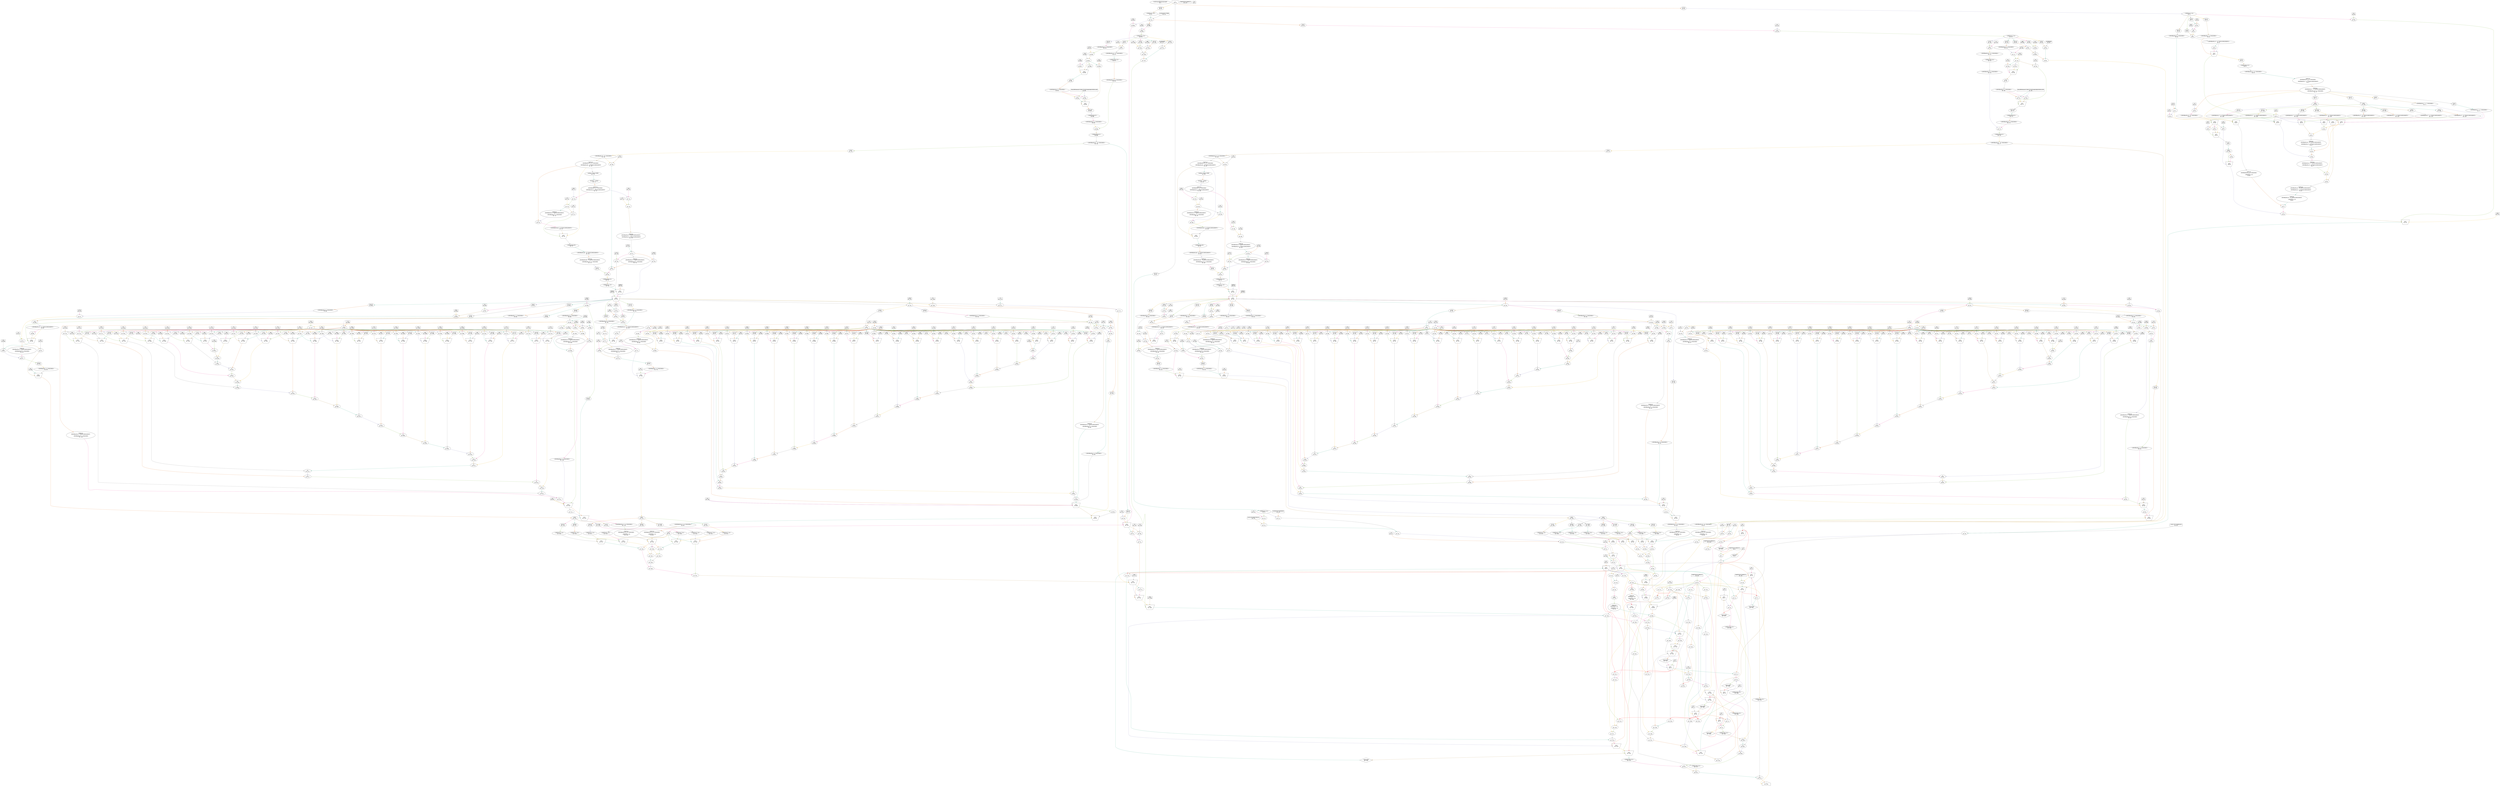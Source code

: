 digraph loopKernel_original{
	NodeEvalStreamOffset1 [label="EvalStreamOffset(loopLength)\nID: 1"];
	NodeConstantRawBits25 [shape=box, label="0.0\nID: 25"];
	NodeMux26 [shape=invtrapezium, height=0.5, label="MUX\nID: 26"];
	NodeConstantDouble103 [shape=box, label="-2.8921767233489434E-5\nID: 103"];
	NodeInput29 [shape=invhouse, label="y\nID: 29"];
	NodeSlice30 [label="[31:0]\nID: 30"];
	NodeReinterpret31 [label="<{HWFloat:8, 24}>\nID: 31"];
	NodeConstantDouble99 [shape=box, label="0.0\nID: 99"];
	NodeGte100 [label=">=\nID: 100"];
	NodeConstantRawBits101 [shape=box, label="NaN\nID: 101"];
	NodeSlice44 [label="[31:31]\nID: 44"];
	NodeReinterpret45 [label="<{HWOffsetFix:1, 0, UNSIGNED}>\nID: 45"];
	NodeConstantRawBits40 [shape=box, label="0x0\nID: 40"];
	NodeSlice37 [label="[30:0]\nID: 37"];
	NodeConstantDouble38 [shape=box, label="0.0\nID: 38"];
	NodeNeq39 [label="!=\nID: 39"];
	NodeCat41 [label="@\nID: 41"];
	NodeSlice36 [label="[22:0]\nID: 36"];
	NodeCat42 [label="@\nID: 42"];
	NodeReinterpret43 [label="<{HWOffsetFix:25, -23, TWOSCOMPLEMENT}>\nID: 43"];
	NodeNeg46 [label="(-)\nID: 46"];
	NodeMux47 [shape=invtrapezium, height=0.5, label="MUX\nID: 47"];
	NodeConstantDouble52 [shape=box, label="1.5\nID: 52"];
	NodeGt53 [label=">\nID: 53"];
	NodeSlice48 [label="[30:23]\nID: 48"];
	NodeReinterpret49 [label="<{HWOffsetFix:8, 0, UNSIGNED}>\nID: 49"];
	NodeConstantDouble50 [shape=box, label="127.0\nID: 50"];
	NodeSub51 [label="-\nID: 51"];
	NodeConstantDouble58 [shape=box, label="1.0\nID: 58"];
	NodeAdd59 [label="+\nID: 59"];
	NodeMux60 [shape=invtrapezium, height=0.5, label="MUX\nID: 60"];
	NodeConstantDouble66 [shape=box, label="0.0\nID: 66"];
	NodeGte67 [label=">=\nID: 67"];
	NodeConstantDouble61 [shape=box, label="0.0\nID: 61"];
	NodeLt62 [label="<\nID: 62"];
	NodeNeg63 [label="(-)\nID: 63"];
	NodeMux64 [shape=invtrapezium, height=0.5, label="MUX\nID: 64"];
	NodeSlice65 [label="[7:0]\nID: 65"];
	NodeROM1294 [label="ROM\nID: 1294"];
	NodeNeg68 [label="(-)\nID: 68"];
	NodeMux69 [shape=invtrapezium, height=0.5, label="MUX\nID: 69"];
	NodeSlice54 [label="[22:0]\nID: 54"];
	NodeReinterpret55 [label="<{HWRawBits:23}>\nID: 55"];
	NodeReinterpret56 [label="<{HWOffsetFix:23, -23, UNSIGNED}>\nID: 56"];
	NodeCast57 [label="NodeCast
{HWOffsetFix:23, -23, UNSIGNED} 
->
 {HWOffsetFix:27, -23, TWOSCOMPLEMENT}\nID: 57"];
	NodeCast70 [label="NodeCast
{HWOffsetFix:27, -23, TWOSCOMPLEMENT} 
->
 {HWOffsetFix:25, -24, UNSIGNED}\nID: 70"];
	NodeSlice73 [label="[23:17]\nID: 73"];
	NodeROM1276 [label="ROM\nID: 1276"];
	NodeSlice1283 [label="[107:81]\nID: 1283"];
	NodeReinterpret1284 [label="<{HWOffsetFix:27, -23, TWOSCOMPLEMENT}>\nID: 1284"];
	NodeSlice76 [label="[23:17]\nID: 76"];
	NodeROM1285 [label="ROM\nID: 1285"];
	NodeSlice1292 [label="[107:81]\nID: 1292"];
	NodeReinterpret1293 [label="<{HWOffsetFix:27, -23, TWOSCOMPLEMENT}>\nID: 1293"];
	NodeMux81 [shape=invtrapezium, height=0.5, label="MUX\nID: 81"];
	NodeSlice71 [label="[16:0]\nID: 71"];
	NodeReinterpret72 [label="<{HWOffsetFix:17, -17, UNSIGNED}>\nID: 72"];
	NodeSlice74 [label="[16:0]\nID: 74"];
	NodeReinterpret75 [label="<{HWOffsetFix:17, -17, UNSIGNED}>\nID: 75"];
	NodeMux77 [shape=invtrapezium, height=0.5, label="MUX\nID: 77"];
	NodeMul82 [label="*\nID: 82"];
	NodeSlice1281 [label="[80:54]\nID: 1281"];
	NodeReinterpret1282 [label="<{HWOffsetFix:27, -23, TWOSCOMPLEMENT}>\nID: 1282"];
	NodeSlice1290 [label="[80:54]\nID: 1290"];
	NodeReinterpret1291 [label="<{HWOffsetFix:27, -23, TWOSCOMPLEMENT}>\nID: 1291"];
	NodeMux80 [shape=invtrapezium, height=0.5, label="MUX\nID: 80"];
	NodeAdd83 [label="+\nID: 83"];
	NodeCast84 [label="NodeCast
{HWOffsetFix:45, -40, TWOSCOMPLEMENT} 
->
 {HWOffsetFix:25, -20, TWOSCOMPLEMENT}\nID: 84"];
	NodeMul85 [label="*\nID: 85"];
	NodeSlice1279 [label="[53:27]\nID: 1279"];
	NodeReinterpret1280 [label="<{HWOffsetFix:27, -23, TWOSCOMPLEMENT}>\nID: 1280"];
	NodeSlice1288 [label="[53:27]\nID: 1288"];
	NodeReinterpret1289 [label="<{HWOffsetFix:27, -23, TWOSCOMPLEMENT}>\nID: 1289"];
	NodeMux79 [shape=invtrapezium, height=0.5, label="MUX\nID: 79"];
	NodeAdd86 [label="+\nID: 86"];
	NodeCast87 [label="NodeCast
{HWOffsetFix:43, -37, TWOSCOMPLEMENT} 
->
 {HWOffsetFix:25, -19, TWOSCOMPLEMENT}\nID: 87"];
	NodeMul88 [label="*\nID: 88"];
	NodeSlice1277 [label="[26:0]\nID: 1277"];
	NodeReinterpret1278 [label="<{HWOffsetFix:27, -23, TWOSCOMPLEMENT}>\nID: 1278"];
	NodeSlice1286 [label="[26:0]\nID: 1286"];
	NodeReinterpret1287 [label="<{HWOffsetFix:27, -23, TWOSCOMPLEMENT}>\nID: 1287"];
	NodeMux78 [shape=invtrapezium, height=0.5, label="MUX\nID: 78"];
	NodeAdd89 [label="+\nID: 89"];
	NodeCast90 [label="NodeCast
{HWOffsetFix:42, -36, TWOSCOMPLEMENT} 
->
 {HWOffsetFix:25, -19, TWOSCOMPLEMENT}\nID: 90"];
	NodeCast91 [label="NodeCast
{HWOffsetFix:25, -19, TWOSCOMPLEMENT} 
->
 {HWFloat:8, 24}\nID: 91"];
	NodeConstantDouble92 [shape=box, label="1.0\nID: 92"];
	NodeShift93 [label=">>\nID: 93"];
	NodeReinterpret94 [label="<{HWOffsetFix:25, -24, UNSIGNED}>\nID: 94"];
	NodeMux95 [shape=invtrapezium, height=0.5, label="MUX\nID: 95"];
	NodeCast96 [label="NodeCast
{HWOffsetFix:25, -24, UNSIGNED} 
->
 {HWFloat:8, 24}\nID: 96"];
	NodeMul97 [label="*\nID: 97"];
	NodeAdd98 [label="+\nID: 98"];
	NodeMux102 [shape=invtrapezium, height=0.5, label="MUX\nID: 102"];
	NodeMul104 [label="*\nID: 104"];
	NodeAdd105 [label="+\nID: 105"];
	NodeStreamOffset1253 [shape=diamond, label="-loopLength\nID: 1253"];
	NodeConstantDouble8 [shape=box, label="9.688792023218961E-4\nID: 8"];
	NodeGt9 [label=">\nID: 9"];
	NodeConstantRawBits3 [shape=box, label="1.0\nID: 3"];
	NodePulse4 [label="pulse(90)\nID: 4"];
	NodeOr10 [label="|\nID: 10"];
	NodeConstantRawBits11 [shape=box, label="0.0\nID: 11"];
	NodeMux12 [shape=invtrapezium, height=0.5, label="MUX\nID: 12"];
	NodeConstantDouble106 [shape=box, label="9.688792023218961E-4\nID: 106"];
	NodeGt107 [label=">\nID: 107"];
	NodeNot1240 [label="~\nID: 1240"];
	NodeNot1232 [label="~\nID: 1232"];
	NodeNot1244 [label="~\nID: 1244"];
	NodeNot1236 [label="~\nID: 1236"];
	NodeAnd1237 [label="&\nID: 1237"];
	NodeNot1221 [label="~\nID: 1221"];
	NodeMul1191 [label="*\nID: 1191"];
	NodeNot1242 [label="~\nID: 1242"];
	NodeNot1211 [label="~\nID: 1211"];
	NodeAnd1212 [label="&\nID: 1212"];
	NodeConstantDouble135 [shape=box, label="1.0\nID: 135"];
	NodeConstantRawBits129 [shape=box, label="-1.0\nID: 129"];
	NodeConstantRawBits130 [shape=box, label="1.0\nID: 130"];
	NodeConstantDouble127 [shape=box, label="1.0\nID: 127"];
	NodeConstantDouble120 [shape=box, label="0.002647037785580363\nID: 120"];
	NodeSlice32 [label="[63:32]\nID: 32"];
	NodeReinterpret33 [label="<{HWFloat:8, 24}>\nID: 33"];
	NodeMul121 [label="*\nID: 121"];
	NodeConstantDouble122 [shape=box, label="1.0\nID: 122"];
	NodeSub123 [label="-\nID: 123"];
	NodeConstantDouble124 [shape=box, label="0.0013235188927901815\nID: 124"];
	NodeAdd125 [label="+\nID: 125"];
	NodeDiv126 [label="/\nID: 126"];
	NodeSub128 [label="-\nID: 128"];
	NodeGt131 [label=">\nID: 131"];
	NodeMux132 [shape=invtrapezium, height=0.5, label="MUX\nID: 132"];
	NodeGt133 [label=">\nID: 133"];
	NodeMux134 [shape=invtrapezium, height=0.5, label="MUX\nID: 134"];
	NodeSub136 [label="-\nID: 136"];
	NodeConstantDouble137 [shape=box, label="2.0\nID: 137"];
	NodeSub138 [label="-\nID: 138"];
	NodeMul139 [label="*\nID: 139"];
	NodeSqrt140 [label="sqrt\nID: 140"];
	NodeCast141 [label="NodeCast
{HWFloat:8, 24} 
->
 {HWFloat:8, 24}\nID: 141"];
	NodeConstantRawBits667 [shape=box, label="0.0\nID: 667"];
	NodeConstantDouble142 [shape=box, label="6.283185307179586\nID: 142"];
	NodeSlice34 [label="[95:64]\nID: 34"];
	NodeReinterpret35 [label="<{HWFloat:8, 24}>\nID: 35"];
	NodeMul143 [label="*\nID: 143"];
	NodeSlice668 [label="[30:0]\nID: 668"];
	NodeCat669 [label="@\nID: 669"];
	NodeReinterpret670 [label="<{HWFloat:8, 24}>\nID: 670"];
	NodeSlice1178 [label="[30:0]\nID: 1178"];
	NodeConstantRawBits1177 [shape=box, label="0x7f800000\nID: 1177"];
	NodeEq1179 [label="==\nID: 1179"];
	NodeSlice1181 [label="[30:23]\nID: 1181"];
	NodeConstantRawBits1182 [shape=box, label="0xff\nID: 1182"];
	NodeEq1183 [label="==\nID: 1183"];
	NodeSlice1180 [label="[22:0]\nID: 1180"];
	NodeConstantDouble1184 [shape=box, label="0.0\nID: 1184"];
	NodeNeq1185 [label="!=\nID: 1185"];
	NodeAnd1186 [label="&\nID: 1186"];
	NodeOr1187 [label="|\nID: 1187"];
	NodeConstantDouble665 [shape=box, label="0.0\nID: 665"];
	NodeLt666 [label="<\nID: 666"];
	NodeConstantRawBits672 [shape=box, label="1.0\nID: 672"];
	NodeSlice671 [label="[22:0]\nID: 671"];
	NodeCat673 [label="@\nID: 673"];
	NodeReinterpret674 [label="<{HWOffsetFix:24, -23, UNSIGNED}>\nID: 674"];
	NodeReinterpret675 [label="<{HWRawBits:24}>\nID: 675"];
	NodeReinterpret676 [label="<{HWOffsetFix:24, 0, UNSIGNED}>\nID: 676"];
	NodeSlice677 [label="[30:23]\nID: 677"];
	NodeReinterpret678 [label="<{HWOffsetFix:8, 0, UNSIGNED}>\nID: 678"];
	NodeConstantDouble679 [shape=box, label="127.0\nID: 679"];
	NodeSub680 [label="-\nID: 680"];
	NodeConstantDouble681 [shape=box, label="24.0\nID: 681"];
	NodeSub682 [label="-\nID: 682"];
	NodeConstantDouble684 [shape=box, label="0.0\nID: 684"];
	NodeLt685 [label="<\nID: 685"];
	NodeConstantRawBits683 [shape=box, label="0x0a2f9836e4e441529fc2757d1f534ddc0db6295993c4390\nID: 683"];
	NodeConstantDouble686 [shape=box, label="0.0\nID: 686"];
	NodeLt687 [label="<\nID: 687"];
	NodeNeg688 [label="(-)\nID: 688"];
	NodeMux689 [shape=invtrapezium, height=0.5, label="MUX\nID: 689"];
	NodeSlice690 [label="[7:0]\nID: 690"];
	NodeReinterpret691 [label="<{HWOffsetFix:8, 0, UNSIGNED}>\nID: 691"];
	NodeShift693 [label="<<\nID: 693"];
	NodeShift692 [label=">>\nID: 692"];
	NodeMux694 [shape=invtrapezium, height=0.5, label="MUX\nID: 694"];
	NodeSlice695 [label="[184:104]\nID: 695"];
	NodeReinterpret696 [label="<{HWRawBits:81}>\nID: 696"];
	NodeReinterpret697 [label="<{HWOffsetFix:81, 0, UNSIGNED}>\nID: 697"];
	NodeMul698 [label="*\nID: 698"];
	NodeReinterpret699 [label="<{HWRawBits:81}>\nID: 699"];
	NodeReinterpret700 [label="<{HWOffsetFix:81, -79, UNSIGNED}>\nID: 700"];
	NodeSlice701 [label="[80:79]\nID: 701"];
	NodeConstantDouble702 [shape=box, label="2.0\nID: 702"];
	NodeXor703 [label="^\nID: 703"];
	NodeMux704 [shape=invtrapezium, height=0.5, label="MUX\nID: 704"];
	NodeConstantDouble748 [shape=box, label="2.0\nID: 748"];
	NodeEq749 [label="==\nID: 749"];
	NodeConstantDouble750 [shape=box, label="3.0\nID: 750"];
	NodeEq751 [label="==\nID: 751"];
	NodeOr752 [label="|\nID: 752"];
	NodeSlice705 [label="[78:0]\nID: 705"];
	NodeReinterpret706 [label="<{HWOffsetFix:79, -79, UNSIGNED}>\nID: 706"];
	NodeCast709 [label="NodeCast
{HWOffsetFix:79, -79, UNSIGNED} 
->
 {HWOffsetFix:80, -79, TWOSCOMPLEMENT}\nID: 709"];
	NodeLeading1Detect710 [label="Leading 1 Detect (MSB)\nID: 710"];
	NodeOneHotDecode711 [label="One-Hot -> binary\nID: 711"];
	NodeCast712 [label="NodeCast
{HWOffsetFix:7, 0, UNSIGNED} 
->
 {HWOffsetFix:8, 0, TWOSCOMPLEMENT}\nID: 712"];
	NodeConstantDouble713 [shape=box, label="79.0\nID: 713"];
	NodeSub714 [label="-\nID: 714"];
	NodeConstantDouble715 [shape=box, label="1.0\nID: 715"];
	NodeSub716 [label="-\nID: 716"];
	NodeCast729 [label="NodeCast
{HWOffsetFix:8, 0, TWOSCOMPLEMENT} 
->
 {HWOffsetFix:9, 0, TWOSCOMPLEMENT}\nID: 729"];
	NodeConstantDouble730 [shape=box, label="127.0\nID: 730"];
	NodeAdd731 [label="+\nID: 731"];
	NodeConstantDouble743 [shape=box, label="-126.0\nID: 743"];
	NodeLt744 [label="<\nID: 744"];
	NodeConstantDouble739 [shape=box, label="127.0\nID: 739"];
	NodeGt740 [label=">\nID: 740"];
	NodeConstantDouble707 [shape=box, label="0.0\nID: 707"];
	NodeLt708 [label="<\nID: 708"];
	NodeCast734 [label="NodeCast
{HWOffsetFix:9, 0, TWOSCOMPLEMENT} 
->
 {HWOffsetFix:8, 0, UNSIGNED}\nID: 734"];
	NodeCat735 [label="@\nID: 735"];
	NodeConstantDouble717 [shape=box, label="80.0\nID: 717"];
	NodeSub718 [label="-\nID: 718"];
	NodeConstantDouble719 [shape=box, label="1.0\nID: 719"];
	NodeSub720 [label="-\nID: 720"];
	NodeConstantDouble721 [shape=box, label="0.0\nID: 721"];
	NodeGt722 [label=">\nID: 722"];
	NodeCast723 [label="NodeCast
{HWOffsetFix:8, 0, TWOSCOMPLEMENT} 
->
 {HWOffsetFix:7, 0, UNSIGNED}\nID: 723"];
	NodeShift724 [label="<<\nID: 724"];
	NodeReinterpret725 [label="<{HWOffsetFix:80, -79, TWOSCOMPLEMENT}>\nID: 725"];
	NodeMux726 [shape=invtrapezium, height=0.5, label="MUX\nID: 726"];
	NodeReinterpret727 [label="<{HWRawBits:80}>\nID: 727"];
	NodeReinterpret728 [label="<{HWOffsetFix:80, -78, TWOSCOMPLEMENT}>\nID: 728"];
	NodeCast732 [label="NodeCast
{HWOffsetFix:80, -78, TWOSCOMPLEMENT} 
->
 {HWOffsetFix:24, -23, UNSIGNED}\nID: 732"];
	NodeSlice733 [label="[22:0]\nID: 733"];
	NodeCat736 [label="@\nID: 736"];
	NodeReinterpret737 [label="<{HWRawBits:32}>\nID: 737"];
	NodeReinterpret738 [label="<{HWFloat:8, 24}>\nID: 738"];
	NodeConstantRawBits741 [shape=box, label="Infinity\nID: 741"];
	NodeMux742 [shape=invtrapezium, height=0.5, label="MUX\nID: 742"];
	NodeConstantRawBits745 [shape=box, label="-Infinity\nID: 745"];
	NodeMux746 [shape=invtrapezium, height=0.5, label="MUX\nID: 746"];
	NodeConstantDouble1168 [shape=box, label="0.0\nID: 1168"];
	NodeLt1169 [label="<\nID: 1169"];
	NodeConstantDouble1170 [shape=box, label="1.0\nID: 1170"];
	NodeGte1171 [label=">=\nID: 1171"];
	NodeOr1172 [label="|\nID: 1172"];
	NodeSlice747 [label="[0:0]\nID: 747"];
	NodeConstantDouble771 [shape=box, label="7.0\nID: 771"];
	NodeSlice767 [label="[30:23]\nID: 767"];
	NodeReinterpret768 [label="<{HWOffsetFix:8, 0, UNSIGNED}>\nID: 768"];
	NodeConstantDouble769 [shape=box, label="127.0\nID: 769"];
	NodeSub770 [label="-\nID: 770"];
	NodeAdd772 [label="+\nID: 772"];
	NodeConstantDouble773 [shape=box, label="0.0\nID: 773"];
	NodeLt774 [label="<\nID: 774"];
	NodeConstantRawBits765 [shape=box, label="0.0\nID: 765"];
	NodeSlice761 [label="[31:31]\nID: 761"];
	NodeReinterpret762 [label="<{HWOffsetFix:1, 0, UNSIGNED}>\nID: 762"];
	NodeConstantRawBits757 [shape=box, label="0x0\nID: 757"];
	NodeSlice754 [label="[30:0]\nID: 754"];
	NodeConstantDouble755 [shape=box, label="0.0\nID: 755"];
	NodeNeq756 [label="!=\nID: 756"];
	NodeCat758 [label="@\nID: 758"];
	NodeSlice753 [label="[22:0]\nID: 753"];
	NodeCat759 [label="@\nID: 759"];
	NodeReinterpret760 [label="<{HWOffsetFix:25, -23, TWOSCOMPLEMENT}>\nID: 760"];
	NodeNeg763 [label="(-)\nID: 763"];
	NodeMux764 [shape=invtrapezium, height=0.5, label="MUX\nID: 764"];
	NodeCat766 [label="@\nID: 766"];
	NodeCast775 [label="NodeCast
{HWOffsetFix:9, 0, TWOSCOMPLEMENT} 
->
 {HWOffsetFix:5, 0, UNSIGNED}\nID: 775"];
	NodeShift776 [label="<<\nID: 776"];
	NodeSlice777 [label="[29:23]\nID: 777"];
	NodeReinterpret778 [label="<{HWOffsetFix:7, 0, UNSIGNED}>\nID: 778"];
	NodeConstantRawBits779 [shape=box, label="0.0\nID: 779"];
	NodeMux780 [shape=invtrapezium, height=0.5, label="MUX\nID: 780"];
	NodeROM1313 [label="ROM\nID: 1313"];
	NodeSlice1320 [label="[127:96]\nID: 1320"];
	NodeReinterpret1321 [label="<{HWFloat:8, 24}>\nID: 1321"];
	NodeConstantDouble972 [shape=box, label="7.0\nID: 972"];
	NodeSlice968 [label="[30:23]\nID: 968"];
	NodeReinterpret969 [label="<{HWOffsetFix:8, 0, UNSIGNED}>\nID: 969"];
	NodeConstantDouble970 [shape=box, label="127.0\nID: 970"];
	NodeSub971 [label="-\nID: 971"];
	NodeAdd973 [label="+\nID: 973"];
	NodeConstantDouble974 [shape=box, label="0.0\nID: 974"];
	NodeLt975 [label="<\nID: 975"];
	NodeConstantRawBits966 [shape=box, label="0.0\nID: 966"];
	NodeSlice962 [label="[31:31]\nID: 962"];
	NodeReinterpret963 [label="<{HWOffsetFix:1, 0, UNSIGNED}>\nID: 963"];
	NodeConstantRawBits958 [shape=box, label="0x0\nID: 958"];
	NodeSlice955 [label="[30:0]\nID: 955"];
	NodeConstantDouble956 [shape=box, label="0.0\nID: 956"];
	NodeNeq957 [label="!=\nID: 957"];
	NodeCat959 [label="@\nID: 959"];
	NodeSlice954 [label="[22:0]\nID: 954"];
	NodeCat960 [label="@\nID: 960"];
	NodeReinterpret961 [label="<{HWOffsetFix:25, -23, TWOSCOMPLEMENT}>\nID: 961"];
	NodeNeg964 [label="(-)\nID: 964"];
	NodeMux965 [shape=invtrapezium, height=0.5, label="MUX\nID: 965"];
	NodeCat967 [label="@\nID: 967"];
	NodeCast976 [label="NodeCast
{HWOffsetFix:9, 0, TWOSCOMPLEMENT} 
->
 {HWOffsetFix:5, 0, UNSIGNED}\nID: 976"];
	NodeShift977 [label="<<\nID: 977"];
	NodeSlice978 [label="[29:23]\nID: 978"];
	NodeReinterpret979 [label="<{HWOffsetFix:7, 0, UNSIGNED}>\nID: 979"];
	NodeConstantRawBits980 [shape=box, label="0.0\nID: 980"];
	NodeMux981 [shape=invtrapezium, height=0.5, label="MUX\nID: 981"];
	NodeROM1322 [label="ROM\nID: 1322"];
	NodeSlice1329 [label="[127:96]\nID: 1329"];
	NodeReinterpret1330 [label="<{HWFloat:8, 24}>\nID: 1330"];
	NodeMux1159 [shape=invtrapezium, height=0.5, label="MUX\nID: 1159"];
	NodeConstantDouble781 [shape=box, label="128.0\nID: 781"];
	NodeMul782 [label="*\nID: 782"];
	NodeSlice790 [label="[31:31]\nID: 790"];
	NodeSlice783 [label="[30:23]\nID: 783"];
	NodeReinterpret784 [label="<{HWOffsetFix:8, 0, UNSIGNED}>\nID: 784"];
	NodeConstantDouble785 [shape=box, label="127.0\nID: 785"];
	NodeSub786 [label="-\nID: 786"];
	NodeConstantDouble791 [shape=box, label="23.0\nID: 791"];
	NodeGte792 [label=">=\nID: 792"];
	NodeConstantDouble793 [shape=box, label="-24.0\nID: 793"];
	NodeLte794 [label="<=\nID: 794"];
	NodeOr795 [label="|\nID: 795"];
	NodeConstantDouble797 [shape=box, label="-1.0\nID: 797"];
	NodeLte798 [label="<=\nID: 798"];
	NodeCat947 [label="@\nID: 947"];
	NodeReinterpret948 [label="<{HWOffsetFix:2, 0, UNSIGNED}>\nID: 948"];
	NodeConstantDouble939 [shape=box, label="22.0\nID: 939"];
	NodeConstantDouble805 [shape=box, label="23.0\nID: 805"];
	NodeSub806 [label="-\nID: 806"];
	NodeLt940 [label="<\nID: 940"];
	NodeConstantRawBits942 [shape=box, label="0x0\nID: 942"];
	NodeConstantRawBits787 [shape=box, label="1.0\nID: 787"];
	NodeSlice788 [label="[22:0]\nID: 788"];
	NodeCat789 [label="@\nID: 789"];
	NodeSlice941 [label="[22:22]\nID: 941"];
	NodeMux943 [shape=invtrapezium, height=0.5, label="MUX\nID: 943"];
	NodeConstantDouble933 [shape=box, label="21.0\nID: 933"];
	NodeLt934 [label="<\nID: 934"];
	NodeConstantRawBits936 [shape=box, label="0x0\nID: 936"];
	NodeSlice935 [label="[21:21]\nID: 935"];
	NodeMux937 [shape=invtrapezium, height=0.5, label="MUX\nID: 937"];
	NodeConstantDouble927 [shape=box, label="20.0\nID: 927"];
	NodeLt928 [label="<\nID: 928"];
	NodeConstantRawBits930 [shape=box, label="0x0\nID: 930"];
	NodeSlice929 [label="[20:20]\nID: 929"];
	NodeMux931 [shape=invtrapezium, height=0.5, label="MUX\nID: 931"];
	NodeConstantDouble921 [shape=box, label="19.0\nID: 921"];
	NodeLt922 [label="<\nID: 922"];
	NodeConstantRawBits924 [shape=box, label="0x0\nID: 924"];
	NodeSlice923 [label="[19:19]\nID: 923"];
	NodeMux925 [shape=invtrapezium, height=0.5, label="MUX\nID: 925"];
	NodeConstantDouble915 [shape=box, label="18.0\nID: 915"];
	NodeLt916 [label="<\nID: 916"];
	NodeConstantRawBits918 [shape=box, label="0x0\nID: 918"];
	NodeSlice917 [label="[18:18]\nID: 917"];
	NodeMux919 [shape=invtrapezium, height=0.5, label="MUX\nID: 919"];
	NodeConstantDouble909 [shape=box, label="17.0\nID: 909"];
	NodeLt910 [label="<\nID: 910"];
	NodeConstantRawBits912 [shape=box, label="0x0\nID: 912"];
	NodeSlice911 [label="[17:17]\nID: 911"];
	NodeMux913 [shape=invtrapezium, height=0.5, label="MUX\nID: 913"];
	NodeConstantDouble903 [shape=box, label="16.0\nID: 903"];
	NodeLt904 [label="<\nID: 904"];
	NodeConstantRawBits906 [shape=box, label="0x0\nID: 906"];
	NodeSlice905 [label="[16:16]\nID: 905"];
	NodeMux907 [shape=invtrapezium, height=0.5, label="MUX\nID: 907"];
	NodeConstantDouble897 [shape=box, label="15.0\nID: 897"];
	NodeLt898 [label="<\nID: 898"];
	NodeConstantRawBits900 [shape=box, label="0x0\nID: 900"];
	NodeSlice899 [label="[15:15]\nID: 899"];
	NodeMux901 [shape=invtrapezium, height=0.5, label="MUX\nID: 901"];
	NodeConstantDouble891 [shape=box, label="14.0\nID: 891"];
	NodeLt892 [label="<\nID: 892"];
	NodeConstantRawBits894 [shape=box, label="0x0\nID: 894"];
	NodeSlice893 [label="[14:14]\nID: 893"];
	NodeMux895 [shape=invtrapezium, height=0.5, label="MUX\nID: 895"];
	NodeConstantDouble885 [shape=box, label="13.0\nID: 885"];
	NodeLt886 [label="<\nID: 886"];
	NodeConstantRawBits888 [shape=box, label="0x0\nID: 888"];
	NodeSlice887 [label="[13:13]\nID: 887"];
	NodeMux889 [shape=invtrapezium, height=0.5, label="MUX\nID: 889"];
	NodeConstantDouble879 [shape=box, label="12.0\nID: 879"];
	NodeLt880 [label="<\nID: 880"];
	NodeConstantRawBits882 [shape=box, label="0x0\nID: 882"];
	NodeSlice881 [label="[12:12]\nID: 881"];
	NodeMux883 [shape=invtrapezium, height=0.5, label="MUX\nID: 883"];
	NodeConstantDouble873 [shape=box, label="11.0\nID: 873"];
	NodeLt874 [label="<\nID: 874"];
	NodeConstantRawBits876 [shape=box, label="0x0\nID: 876"];
	NodeSlice875 [label="[11:11]\nID: 875"];
	NodeMux877 [shape=invtrapezium, height=0.5, label="MUX\nID: 877"];
	NodeConstantDouble867 [shape=box, label="10.0\nID: 867"];
	NodeLt868 [label="<\nID: 868"];
	NodeConstantRawBits870 [shape=box, label="0x0\nID: 870"];
	NodeSlice869 [label="[10:10]\nID: 869"];
	NodeMux871 [shape=invtrapezium, height=0.5, label="MUX\nID: 871"];
	NodeConstantDouble861 [shape=box, label="9.0\nID: 861"];
	NodeLt862 [label="<\nID: 862"];
	NodeConstantRawBits864 [shape=box, label="0x0\nID: 864"];
	NodeSlice863 [label="[9:9]\nID: 863"];
	NodeMux865 [shape=invtrapezium, height=0.5, label="MUX\nID: 865"];
	NodeConstantDouble855 [shape=box, label="8.0\nID: 855"];
	NodeLt856 [label="<\nID: 856"];
	NodeConstantRawBits858 [shape=box, label="0x0\nID: 858"];
	NodeSlice857 [label="[8:8]\nID: 857"];
	NodeMux859 [shape=invtrapezium, height=0.5, label="MUX\nID: 859"];
	NodeConstantDouble849 [shape=box, label="7.0\nID: 849"];
	NodeLt850 [label="<\nID: 850"];
	NodeConstantRawBits852 [shape=box, label="0x0\nID: 852"];
	NodeSlice851 [label="[7:7]\nID: 851"];
	NodeMux853 [shape=invtrapezium, height=0.5, label="MUX\nID: 853"];
	NodeConstantDouble843 [shape=box, label="6.0\nID: 843"];
	NodeLt844 [label="<\nID: 844"];
	NodeConstantRawBits846 [shape=box, label="0x0\nID: 846"];
	NodeSlice845 [label="[6:6]\nID: 845"];
	NodeMux847 [shape=invtrapezium, height=0.5, label="MUX\nID: 847"];
	NodeConstantDouble837 [shape=box, label="5.0\nID: 837"];
	NodeLt838 [label="<\nID: 838"];
	NodeConstantRawBits840 [shape=box, label="0x0\nID: 840"];
	NodeSlice839 [label="[5:5]\nID: 839"];
	NodeMux841 [shape=invtrapezium, height=0.5, label="MUX\nID: 841"];
	NodeConstantDouble831 [shape=box, label="4.0\nID: 831"];
	NodeLt832 [label="<\nID: 832"];
	NodeConstantRawBits834 [shape=box, label="0x0\nID: 834"];
	NodeSlice833 [label="[4:4]\nID: 833"];
	NodeMux835 [shape=invtrapezium, height=0.5, label="MUX\nID: 835"];
	NodeConstantDouble825 [shape=box, label="3.0\nID: 825"];
	NodeLt826 [label="<\nID: 826"];
	NodeConstantRawBits828 [shape=box, label="0x0\nID: 828"];
	NodeSlice827 [label="[3:3]\nID: 827"];
	NodeMux829 [shape=invtrapezium, height=0.5, label="MUX\nID: 829"];
	NodeConstantDouble819 [shape=box, label="2.0\nID: 819"];
	NodeLt820 [label="<\nID: 820"];
	NodeConstantRawBits822 [shape=box, label="0x0\nID: 822"];
	NodeSlice821 [label="[2:2]\nID: 821"];
	NodeMux823 [shape=invtrapezium, height=0.5, label="MUX\nID: 823"];
	NodeConstantDouble813 [shape=box, label="1.0\nID: 813"];
	NodeLt814 [label="<\nID: 814"];
	NodeConstantRawBits816 [shape=box, label="0x0\nID: 816"];
	NodeSlice815 [label="[1:1]\nID: 815"];
	NodeMux817 [shape=invtrapezium, height=0.5, label="MUX\nID: 817"];
	NodeConstantDouble807 [shape=box, label="0.0\nID: 807"];
	NodeLt808 [label="<\nID: 808"];
	NodeConstantRawBits810 [shape=box, label="0x0\nID: 810"];
	NodeSlice809 [label="[0:0]\nID: 809"];
	NodeMux811 [shape=invtrapezium, height=0.5, label="MUX\nID: 811"];
	NodeConstantRawBits804 [shape=box, label="0.0\nID: 804"];
	NodeCat812 [label="@\nID: 812"];
	NodeCat818 [label="@\nID: 818"];
	NodeCat824 [label="@\nID: 824"];
	NodeCat830 [label="@\nID: 830"];
	NodeCat836 [label="@\nID: 836"];
	NodeCat842 [label="@\nID: 842"];
	NodeCat848 [label="@\nID: 848"];
	NodeCat854 [label="@\nID: 854"];
	NodeCat860 [label="@\nID: 860"];
	NodeCat866 [label="@\nID: 866"];
	NodeCat872 [label="@\nID: 872"];
	NodeCat878 [label="@\nID: 878"];
	NodeCat884 [label="@\nID: 884"];
	NodeCat890 [label="@\nID: 890"];
	NodeCat896 [label="@\nID: 896"];
	NodeCat902 [label="@\nID: 902"];
	NodeCat908 [label="@\nID: 908"];
	NodeCat914 [label="@\nID: 914"];
	NodeCat920 [label="@\nID: 920"];
	NodeCat926 [label="@\nID: 926"];
	NodeCat932 [label="@\nID: 932"];
	NodeCat938 [label="@\nID: 938"];
	NodeCat944 [label="@\nID: 944"];
	NodeCast945 [label="NodeCast
{HWOffsetFix:9, 0, TWOSCOMPLEMENT} 
->
 {HWOffsetFix:5, 0, UNSIGNED}\nID: 945"];
	NodeShift946 [label="<<\nID: 946"];
	NodeNeg799 [label="(-)\nID: 799"];
	NodeConstantDouble800 [shape=box, label="1.0\nID: 800"];
	NodeSub801 [label="-\nID: 801"];
	NodeCast802 [label="NodeCast
{HWOffsetFix:9, 0, TWOSCOMPLEMENT} 
->
 {HWOffsetFix:5, 0, UNSIGNED}\nID: 802"];
	NodeShift803 [label=">>\nID: 803"];
	NodeConstantDouble796 [shape=box, label="0.0\nID: 796"];
	NodeMux949 [shape=invtrapezium, height=0.5, label="MUX\nID: 949"];
	NodeNot950 [label="~\nID: 950"];
	NodeMux951 [shape=invtrapezium, height=0.5, label="MUX\nID: 951"];
	NodeReinterpret952 [label="<{HWOffsetFix:24, -24, UNSIGNED}>\nID: 952"];
	NodeCast953 [label="NodeCast
{HWOffsetFix:24, -24, UNSIGNED} 
->
 {HWFloat:8, 24}\nID: 953"];
	NodeConstantDouble982 [shape=box, label="128.0\nID: 982"];
	NodeMul983 [label="*\nID: 983"];
	NodeSlice991 [label="[31:31]\nID: 991"];
	NodeSlice984 [label="[30:23]\nID: 984"];
	NodeReinterpret985 [label="<{HWOffsetFix:8, 0, UNSIGNED}>\nID: 985"];
	NodeConstantDouble986 [shape=box, label="127.0\nID: 986"];
	NodeSub987 [label="-\nID: 987"];
	NodeConstantDouble992 [shape=box, label="23.0\nID: 992"];
	NodeGte993 [label=">=\nID: 993"];
	NodeConstantDouble994 [shape=box, label="-24.0\nID: 994"];
	NodeLte995 [label="<=\nID: 995"];
	NodeOr996 [label="|\nID: 996"];
	NodeConstantDouble998 [shape=box, label="-1.0\nID: 998"];
	NodeLte999 [label="<=\nID: 999"];
	NodeCat1148 [label="@\nID: 1148"];
	NodeReinterpret1149 [label="<{HWOffsetFix:2, 0, UNSIGNED}>\nID: 1149"];
	NodeConstantDouble1140 [shape=box, label="22.0\nID: 1140"];
	NodeConstantDouble1006 [shape=box, label="23.0\nID: 1006"];
	NodeSub1007 [label="-\nID: 1007"];
	NodeLt1141 [label="<\nID: 1141"];
	NodeConstantRawBits1143 [shape=box, label="0x0\nID: 1143"];
	NodeConstantRawBits988 [shape=box, label="1.0\nID: 988"];
	NodeSlice989 [label="[22:0]\nID: 989"];
	NodeCat990 [label="@\nID: 990"];
	NodeSlice1142 [label="[22:22]\nID: 1142"];
	NodeMux1144 [shape=invtrapezium, height=0.5, label="MUX\nID: 1144"];
	NodeConstantDouble1134 [shape=box, label="21.0\nID: 1134"];
	NodeLt1135 [label="<\nID: 1135"];
	NodeConstantRawBits1137 [shape=box, label="0x0\nID: 1137"];
	NodeSlice1136 [label="[21:21]\nID: 1136"];
	NodeMux1138 [shape=invtrapezium, height=0.5, label="MUX\nID: 1138"];
	NodeConstantDouble1128 [shape=box, label="20.0\nID: 1128"];
	NodeLt1129 [label="<\nID: 1129"];
	NodeConstantRawBits1131 [shape=box, label="0x0\nID: 1131"];
	NodeSlice1130 [label="[20:20]\nID: 1130"];
	NodeMux1132 [shape=invtrapezium, height=0.5, label="MUX\nID: 1132"];
	NodeConstantDouble1122 [shape=box, label="19.0\nID: 1122"];
	NodeLt1123 [label="<\nID: 1123"];
	NodeConstantRawBits1125 [shape=box, label="0x0\nID: 1125"];
	NodeSlice1124 [label="[19:19]\nID: 1124"];
	NodeMux1126 [shape=invtrapezium, height=0.5, label="MUX\nID: 1126"];
	NodeConstantDouble1116 [shape=box, label="18.0\nID: 1116"];
	NodeLt1117 [label="<\nID: 1117"];
	NodeConstantRawBits1119 [shape=box, label="0x0\nID: 1119"];
	NodeSlice1118 [label="[18:18]\nID: 1118"];
	NodeMux1120 [shape=invtrapezium, height=0.5, label="MUX\nID: 1120"];
	NodeConstantDouble1110 [shape=box, label="17.0\nID: 1110"];
	NodeLt1111 [label="<\nID: 1111"];
	NodeConstantRawBits1113 [shape=box, label="0x0\nID: 1113"];
	NodeSlice1112 [label="[17:17]\nID: 1112"];
	NodeMux1114 [shape=invtrapezium, height=0.5, label="MUX\nID: 1114"];
	NodeConstantDouble1104 [shape=box, label="16.0\nID: 1104"];
	NodeLt1105 [label="<\nID: 1105"];
	NodeConstantRawBits1107 [shape=box, label="0x0\nID: 1107"];
	NodeSlice1106 [label="[16:16]\nID: 1106"];
	NodeMux1108 [shape=invtrapezium, height=0.5, label="MUX\nID: 1108"];
	NodeConstantDouble1098 [shape=box, label="15.0\nID: 1098"];
	NodeLt1099 [label="<\nID: 1099"];
	NodeConstantRawBits1101 [shape=box, label="0x0\nID: 1101"];
	NodeSlice1100 [label="[15:15]\nID: 1100"];
	NodeMux1102 [shape=invtrapezium, height=0.5, label="MUX\nID: 1102"];
	NodeConstantDouble1092 [shape=box, label="14.0\nID: 1092"];
	NodeLt1093 [label="<\nID: 1093"];
	NodeConstantRawBits1095 [shape=box, label="0x0\nID: 1095"];
	NodeSlice1094 [label="[14:14]\nID: 1094"];
	NodeMux1096 [shape=invtrapezium, height=0.5, label="MUX\nID: 1096"];
	NodeConstantDouble1086 [shape=box, label="13.0\nID: 1086"];
	NodeLt1087 [label="<\nID: 1087"];
	NodeConstantRawBits1089 [shape=box, label="0x0\nID: 1089"];
	NodeSlice1088 [label="[13:13]\nID: 1088"];
	NodeMux1090 [shape=invtrapezium, height=0.5, label="MUX\nID: 1090"];
	NodeConstantDouble1080 [shape=box, label="12.0\nID: 1080"];
	NodeLt1081 [label="<\nID: 1081"];
	NodeConstantRawBits1083 [shape=box, label="0x0\nID: 1083"];
	NodeSlice1082 [label="[12:12]\nID: 1082"];
	NodeMux1084 [shape=invtrapezium, height=0.5, label="MUX\nID: 1084"];
	NodeConstantDouble1074 [shape=box, label="11.0\nID: 1074"];
	NodeLt1075 [label="<\nID: 1075"];
	NodeConstantRawBits1077 [shape=box, label="0x0\nID: 1077"];
	NodeSlice1076 [label="[11:11]\nID: 1076"];
	NodeMux1078 [shape=invtrapezium, height=0.5, label="MUX\nID: 1078"];
	NodeConstantDouble1068 [shape=box, label="10.0\nID: 1068"];
	NodeLt1069 [label="<\nID: 1069"];
	NodeConstantRawBits1071 [shape=box, label="0x0\nID: 1071"];
	NodeSlice1070 [label="[10:10]\nID: 1070"];
	NodeMux1072 [shape=invtrapezium, height=0.5, label="MUX\nID: 1072"];
	NodeConstantDouble1062 [shape=box, label="9.0\nID: 1062"];
	NodeLt1063 [label="<\nID: 1063"];
	NodeConstantRawBits1065 [shape=box, label="0x0\nID: 1065"];
	NodeSlice1064 [label="[9:9]\nID: 1064"];
	NodeMux1066 [shape=invtrapezium, height=0.5, label="MUX\nID: 1066"];
	NodeConstantDouble1056 [shape=box, label="8.0\nID: 1056"];
	NodeLt1057 [label="<\nID: 1057"];
	NodeConstantRawBits1059 [shape=box, label="0x0\nID: 1059"];
	NodeSlice1058 [label="[8:8]\nID: 1058"];
	NodeMux1060 [shape=invtrapezium, height=0.5, label="MUX\nID: 1060"];
	NodeConstantDouble1050 [shape=box, label="7.0\nID: 1050"];
	NodeLt1051 [label="<\nID: 1051"];
	NodeConstantRawBits1053 [shape=box, label="0x0\nID: 1053"];
	NodeSlice1052 [label="[7:7]\nID: 1052"];
	NodeMux1054 [shape=invtrapezium, height=0.5, label="MUX\nID: 1054"];
	NodeConstantDouble1044 [shape=box, label="6.0\nID: 1044"];
	NodeLt1045 [label="<\nID: 1045"];
	NodeConstantRawBits1047 [shape=box, label="0x0\nID: 1047"];
	NodeSlice1046 [label="[6:6]\nID: 1046"];
	NodeMux1048 [shape=invtrapezium, height=0.5, label="MUX\nID: 1048"];
	NodeConstantDouble1038 [shape=box, label="5.0\nID: 1038"];
	NodeLt1039 [label="<\nID: 1039"];
	NodeConstantRawBits1041 [shape=box, label="0x0\nID: 1041"];
	NodeSlice1040 [label="[5:5]\nID: 1040"];
	NodeMux1042 [shape=invtrapezium, height=0.5, label="MUX\nID: 1042"];
	NodeConstantDouble1032 [shape=box, label="4.0\nID: 1032"];
	NodeLt1033 [label="<\nID: 1033"];
	NodeConstantRawBits1035 [shape=box, label="0x0\nID: 1035"];
	NodeSlice1034 [label="[4:4]\nID: 1034"];
	NodeMux1036 [shape=invtrapezium, height=0.5, label="MUX\nID: 1036"];
	NodeConstantDouble1026 [shape=box, label="3.0\nID: 1026"];
	NodeLt1027 [label="<\nID: 1027"];
	NodeConstantRawBits1029 [shape=box, label="0x0\nID: 1029"];
	NodeSlice1028 [label="[3:3]\nID: 1028"];
	NodeMux1030 [shape=invtrapezium, height=0.5, label="MUX\nID: 1030"];
	NodeConstantDouble1020 [shape=box, label="2.0\nID: 1020"];
	NodeLt1021 [label="<\nID: 1021"];
	NodeConstantRawBits1023 [shape=box, label="0x0\nID: 1023"];
	NodeSlice1022 [label="[2:2]\nID: 1022"];
	NodeMux1024 [shape=invtrapezium, height=0.5, label="MUX\nID: 1024"];
	NodeConstantDouble1014 [shape=box, label="1.0\nID: 1014"];
	NodeLt1015 [label="<\nID: 1015"];
	NodeConstantRawBits1017 [shape=box, label="0x0\nID: 1017"];
	NodeSlice1016 [label="[1:1]\nID: 1016"];
	NodeMux1018 [shape=invtrapezium, height=0.5, label="MUX\nID: 1018"];
	NodeConstantDouble1008 [shape=box, label="0.0\nID: 1008"];
	NodeLt1009 [label="<\nID: 1009"];
	NodeConstantRawBits1011 [shape=box, label="0x0\nID: 1011"];
	NodeSlice1010 [label="[0:0]\nID: 1010"];
	NodeMux1012 [shape=invtrapezium, height=0.5, label="MUX\nID: 1012"];
	NodeConstantRawBits1005 [shape=box, label="0.0\nID: 1005"];
	NodeCat1013 [label="@\nID: 1013"];
	NodeCat1019 [label="@\nID: 1019"];
	NodeCat1025 [label="@\nID: 1025"];
	NodeCat1031 [label="@\nID: 1031"];
	NodeCat1037 [label="@\nID: 1037"];
	NodeCat1043 [label="@\nID: 1043"];
	NodeCat1049 [label="@\nID: 1049"];
	NodeCat1055 [label="@\nID: 1055"];
	NodeCat1061 [label="@\nID: 1061"];
	NodeCat1067 [label="@\nID: 1067"];
	NodeCat1073 [label="@\nID: 1073"];
	NodeCat1079 [label="@\nID: 1079"];
	NodeCat1085 [label="@\nID: 1085"];
	NodeCat1091 [label="@\nID: 1091"];
	NodeCat1097 [label="@\nID: 1097"];
	NodeCat1103 [label="@\nID: 1103"];
	NodeCat1109 [label="@\nID: 1109"];
	NodeCat1115 [label="@\nID: 1115"];
	NodeCat1121 [label="@\nID: 1121"];
	NodeCat1127 [label="@\nID: 1127"];
	NodeCat1133 [label="@\nID: 1133"];
	NodeCat1139 [label="@\nID: 1139"];
	NodeCat1145 [label="@\nID: 1145"];
	NodeCast1146 [label="NodeCast
{HWOffsetFix:9, 0, TWOSCOMPLEMENT} 
->
 {HWOffsetFix:5, 0, UNSIGNED}\nID: 1146"];
	NodeShift1147 [label="<<\nID: 1147"];
	NodeNeg1000 [label="(-)\nID: 1000"];
	NodeConstantDouble1001 [shape=box, label="1.0\nID: 1001"];
	NodeSub1002 [label="-\nID: 1002"];
	NodeCast1003 [label="NodeCast
{HWOffsetFix:9, 0, TWOSCOMPLEMENT} 
->
 {HWOffsetFix:5, 0, UNSIGNED}\nID: 1003"];
	NodeShift1004 [label=">>\nID: 1004"];
	NodeConstantDouble997 [shape=box, label="0.0\nID: 997"];
	NodeMux1150 [shape=invtrapezium, height=0.5, label="MUX\nID: 1150"];
	NodeNot1151 [label="~\nID: 1151"];
	NodeMux1152 [shape=invtrapezium, height=0.5, label="MUX\nID: 1152"];
	NodeReinterpret1153 [label="<{HWOffsetFix:24, -24, UNSIGNED}>\nID: 1153"];
	NodeCast1154 [label="NodeCast
{HWOffsetFix:24, -24, UNSIGNED} 
->
 {HWFloat:8, 24}\nID: 1154"];
	NodeMux1155 [shape=invtrapezium, height=0.5, label="MUX\nID: 1155"];
	NodeMul1161 [label="*\nID: 1161"];
	NodeMul1160 [label="*\nID: 1160"];
	NodeMul1162 [label="*\nID: 1162"];
	NodeSlice1318 [label="[95:64]\nID: 1318"];
	NodeReinterpret1319 [label="<{HWFloat:8, 24}>\nID: 1319"];
	NodeSlice1327 [label="[95:64]\nID: 1327"];
	NodeReinterpret1328 [label="<{HWFloat:8, 24}>\nID: 1328"];
	NodeMux1158 [shape=invtrapezium, height=0.5, label="MUX\nID: 1158"];
	NodeMul1163 [label="*\nID: 1163"];
	NodeAdd1164 [label="+\nID: 1164"];
	NodeSlice1316 [label="[63:32]\nID: 1316"];
	NodeReinterpret1317 [label="<{HWFloat:8, 24}>\nID: 1317"];
	NodeSlice1325 [label="[63:32]\nID: 1325"];
	NodeReinterpret1326 [label="<{HWFloat:8, 24}>\nID: 1326"];
	NodeMux1157 [shape=invtrapezium, height=0.5, label="MUX\nID: 1157"];
	NodeMul1165 [label="*\nID: 1165"];
	NodeAdd1166 [label="+\nID: 1166"];
	NodeSlice1314 [label="[31:0]\nID: 1314"];
	NodeReinterpret1315 [label="<{HWFloat:8, 24}>\nID: 1315"];
	NodeSlice1323 [label="[31:0]\nID: 1323"];
	NodeReinterpret1324 [label="<{HWFloat:8, 24}>\nID: 1324"];
	NodeMux1156 [shape=invtrapezium, height=0.5, label="MUX\nID: 1156"];
	NodeAdd1167 [label="+\nID: 1167"];
	NodeConstantDouble1173 [shape=box, label="NaN\nID: 1173"];
	NodeMux1174 [shape=invtrapezium, height=0.5, label="MUX\nID: 1174"];
	NodeNeg1175 [label="(-)\nID: 1175"];
	NodeMux1176 [shape=invtrapezium, height=0.5, label="MUX\nID: 1176"];
	NodeConstantRawBits1188 [shape=box, label="NaN\nID: 1188"];
	NodeMux1189 [shape=invtrapezium, height=0.5, label="MUX\nID: 1189"];
	NodeMul1190 [label="*\nID: 1190"];
	NodeMul1213 [label="*\nID: 1213"];
	NodeConstantRawBits144 [shape=box, label="0.0\nID: 144"];
	NodeSlice145 [label="[30:0]\nID: 145"];
	NodeCat146 [label="@\nID: 146"];
	NodeReinterpret147 [label="<{HWFloat:8, 24}>\nID: 147"];
	NodeSlice652 [label="[30:0]\nID: 652"];
	NodeConstantRawBits651 [shape=box, label="0x7f800000\nID: 651"];
	NodeEq653 [label="==\nID: 653"];
	NodeSlice655 [label="[30:23]\nID: 655"];
	NodeConstantRawBits656 [shape=box, label="0xff\nID: 656"];
	NodeEq657 [label="==\nID: 657"];
	NodeSlice654 [label="[22:0]\nID: 654"];
	NodeConstantDouble658 [shape=box, label="0.0\nID: 658"];
	NodeNeq659 [label="!=\nID: 659"];
	NodeAnd660 [label="&\nID: 660"];
	NodeOr661 [label="|\nID: 661"];
	NodeConstantRawBits149 [shape=box, label="1.0\nID: 149"];
	NodeSlice148 [label="[22:0]\nID: 148"];
	NodeCat150 [label="@\nID: 150"];
	NodeReinterpret151 [label="<{HWOffsetFix:24, -23, UNSIGNED}>\nID: 151"];
	NodeReinterpret152 [label="<{HWRawBits:24}>\nID: 152"];
	NodeReinterpret153 [label="<{HWOffsetFix:24, 0, UNSIGNED}>\nID: 153"];
	NodeSlice154 [label="[30:23]\nID: 154"];
	NodeReinterpret155 [label="<{HWOffsetFix:8, 0, UNSIGNED}>\nID: 155"];
	NodeConstantDouble156 [shape=box, label="127.0\nID: 156"];
	NodeSub157 [label="-\nID: 157"];
	NodeConstantDouble158 [shape=box, label="24.0\nID: 158"];
	NodeSub159 [label="-\nID: 159"];
	NodeConstantDouble161 [shape=box, label="0.0\nID: 161"];
	NodeLt162 [label="<\nID: 162"];
	NodeConstantRawBits160 [shape=box, label="0x0a2f9836e4e441529fc2757d1f534ddc0db6295993c4390\nID: 160"];
	NodeConstantDouble163 [shape=box, label="0.0\nID: 163"];
	NodeLt164 [label="<\nID: 164"];
	NodeNeg165 [label="(-)\nID: 165"];
	NodeMux166 [shape=invtrapezium, height=0.5, label="MUX\nID: 166"];
	NodeSlice167 [label="[7:0]\nID: 167"];
	NodeReinterpret168 [label="<{HWOffsetFix:8, 0, UNSIGNED}>\nID: 168"];
	NodeShift170 [label="<<\nID: 170"];
	NodeShift169 [label=">>\nID: 169"];
	NodeMux171 [shape=invtrapezium, height=0.5, label="MUX\nID: 171"];
	NodeSlice172 [label="[184:104]\nID: 172"];
	NodeReinterpret173 [label="<{HWRawBits:81}>\nID: 173"];
	NodeReinterpret174 [label="<{HWOffsetFix:81, 0, UNSIGNED}>\nID: 174"];
	NodeMul175 [label="*\nID: 175"];
	NodeReinterpret176 [label="<{HWRawBits:81}>\nID: 176"];
	NodeReinterpret177 [label="<{HWOffsetFix:81, -79, UNSIGNED}>\nID: 177"];
	NodeSlice178 [label="[80:79]\nID: 178"];
	NodeConstantDouble222 [shape=box, label="1.0\nID: 222"];
	NodeEq223 [label="==\nID: 223"];
	NodeConstantDouble224 [shape=box, label="2.0\nID: 224"];
	NodeEq225 [label="==\nID: 225"];
	NodeOr226 [label="|\nID: 226"];
	NodeSlice179 [label="[78:0]\nID: 179"];
	NodeReinterpret180 [label="<{HWOffsetFix:79, -79, UNSIGNED}>\nID: 180"];
	NodeCast183 [label="NodeCast
{HWOffsetFix:79, -79, UNSIGNED} 
->
 {HWOffsetFix:80, -79, TWOSCOMPLEMENT}\nID: 183"];
	NodeLeading1Detect184 [label="Leading 1 Detect (MSB)\nID: 184"];
	NodeOneHotDecode185 [label="One-Hot -> binary\nID: 185"];
	NodeCast186 [label="NodeCast
{HWOffsetFix:7, 0, UNSIGNED} 
->
 {HWOffsetFix:8, 0, TWOSCOMPLEMENT}\nID: 186"];
	NodeConstantDouble187 [shape=box, label="79.0\nID: 187"];
	NodeSub188 [label="-\nID: 188"];
	NodeConstantDouble189 [shape=box, label="1.0\nID: 189"];
	NodeSub190 [label="-\nID: 190"];
	NodeCast203 [label="NodeCast
{HWOffsetFix:8, 0, TWOSCOMPLEMENT} 
->
 {HWOffsetFix:9, 0, TWOSCOMPLEMENT}\nID: 203"];
	NodeConstantDouble204 [shape=box, label="127.0\nID: 204"];
	NodeAdd205 [label="+\nID: 205"];
	NodeConstantDouble217 [shape=box, label="-126.0\nID: 217"];
	NodeLt218 [label="<\nID: 218"];
	NodeConstantDouble213 [shape=box, label="127.0\nID: 213"];
	NodeGt214 [label=">\nID: 214"];
	NodeConstantDouble181 [shape=box, label="0.0\nID: 181"];
	NodeLt182 [label="<\nID: 182"];
	NodeCast208 [label="NodeCast
{HWOffsetFix:9, 0, TWOSCOMPLEMENT} 
->
 {HWOffsetFix:8, 0, UNSIGNED}\nID: 208"];
	NodeCat209 [label="@\nID: 209"];
	NodeConstantDouble191 [shape=box, label="80.0\nID: 191"];
	NodeSub192 [label="-\nID: 192"];
	NodeConstantDouble193 [shape=box, label="1.0\nID: 193"];
	NodeSub194 [label="-\nID: 194"];
	NodeConstantDouble195 [shape=box, label="0.0\nID: 195"];
	NodeGt196 [label=">\nID: 196"];
	NodeCast197 [label="NodeCast
{HWOffsetFix:8, 0, TWOSCOMPLEMENT} 
->
 {HWOffsetFix:7, 0, UNSIGNED}\nID: 197"];
	NodeShift198 [label="<<\nID: 198"];
	NodeReinterpret199 [label="<{HWOffsetFix:80, -79, TWOSCOMPLEMENT}>\nID: 199"];
	NodeMux200 [shape=invtrapezium, height=0.5, label="MUX\nID: 200"];
	NodeReinterpret201 [label="<{HWRawBits:80}>\nID: 201"];
	NodeReinterpret202 [label="<{HWOffsetFix:80, -78, TWOSCOMPLEMENT}>\nID: 202"];
	NodeCast206 [label="NodeCast
{HWOffsetFix:80, -78, TWOSCOMPLEMENT} 
->
 {HWOffsetFix:24, -23, UNSIGNED}\nID: 206"];
	NodeSlice207 [label="[22:0]\nID: 207"];
	NodeCat210 [label="@\nID: 210"];
	NodeReinterpret211 [label="<{HWRawBits:32}>\nID: 211"];
	NodeReinterpret212 [label="<{HWFloat:8, 24}>\nID: 212"];
	NodeConstantRawBits215 [shape=box, label="Infinity\nID: 215"];
	NodeMux216 [shape=invtrapezium, height=0.5, label="MUX\nID: 216"];
	NodeConstantRawBits219 [shape=box, label="-Infinity\nID: 219"];
	NodeMux220 [shape=invtrapezium, height=0.5, label="MUX\nID: 220"];
	NodeConstantDouble642 [shape=box, label="0.0\nID: 642"];
	NodeLt643 [label="<\nID: 643"];
	NodeConstantDouble644 [shape=box, label="1.0\nID: 644"];
	NodeGte645 [label=">=\nID: 645"];
	NodeOr646 [label="|\nID: 646"];
	NodeSlice221 [label="[0:0]\nID: 221"];
	NodeConstantDouble245 [shape=box, label="7.0\nID: 245"];
	NodeSlice241 [label="[30:23]\nID: 241"];
	NodeReinterpret242 [label="<{HWOffsetFix:8, 0, UNSIGNED}>\nID: 242"];
	NodeConstantDouble243 [shape=box, label="127.0\nID: 243"];
	NodeSub244 [label="-\nID: 244"];
	NodeAdd246 [label="+\nID: 246"];
	NodeConstantDouble247 [shape=box, label="0.0\nID: 247"];
	NodeLt248 [label="<\nID: 248"];
	NodeConstantRawBits239 [shape=box, label="0.0\nID: 239"];
	NodeSlice235 [label="[31:31]\nID: 235"];
	NodeReinterpret236 [label="<{HWOffsetFix:1, 0, UNSIGNED}>\nID: 236"];
	NodeConstantRawBits231 [shape=box, label="0x0\nID: 231"];
	NodeSlice228 [label="[30:0]\nID: 228"];
	NodeConstantDouble229 [shape=box, label="0.0\nID: 229"];
	NodeNeq230 [label="!=\nID: 230"];
	NodeCat232 [label="@\nID: 232"];
	NodeSlice227 [label="[22:0]\nID: 227"];
	NodeCat233 [label="@\nID: 233"];
	NodeReinterpret234 [label="<{HWOffsetFix:25, -23, TWOSCOMPLEMENT}>\nID: 234"];
	NodeNeg237 [label="(-)\nID: 237"];
	NodeMux238 [shape=invtrapezium, height=0.5, label="MUX\nID: 238"];
	NodeCat240 [label="@\nID: 240"];
	NodeCast249 [label="NodeCast
{HWOffsetFix:9, 0, TWOSCOMPLEMENT} 
->
 {HWOffsetFix:5, 0, UNSIGNED}\nID: 249"];
	NodeShift250 [label="<<\nID: 250"];
	NodeSlice251 [label="[29:23]\nID: 251"];
	NodeReinterpret252 [label="<{HWOffsetFix:7, 0, UNSIGNED}>\nID: 252"];
	NodeConstantRawBits253 [shape=box, label="0.0\nID: 253"];
	NodeMux254 [shape=invtrapezium, height=0.5, label="MUX\nID: 254"];
	NodeROM1295 [label="ROM\nID: 1295"];
	NodeSlice1302 [label="[127:96]\nID: 1302"];
	NodeReinterpret1303 [label="<{HWFloat:8, 24}>\nID: 1303"];
	NodeConstantDouble446 [shape=box, label="7.0\nID: 446"];
	NodeSlice442 [label="[30:23]\nID: 442"];
	NodeReinterpret443 [label="<{HWOffsetFix:8, 0, UNSIGNED}>\nID: 443"];
	NodeConstantDouble444 [shape=box, label="127.0\nID: 444"];
	NodeSub445 [label="-\nID: 445"];
	NodeAdd447 [label="+\nID: 447"];
	NodeConstantDouble448 [shape=box, label="0.0\nID: 448"];
	NodeLt449 [label="<\nID: 449"];
	NodeConstantRawBits440 [shape=box, label="0.0\nID: 440"];
	NodeSlice436 [label="[31:31]\nID: 436"];
	NodeReinterpret437 [label="<{HWOffsetFix:1, 0, UNSIGNED}>\nID: 437"];
	NodeConstantRawBits432 [shape=box, label="0x0\nID: 432"];
	NodeSlice429 [label="[30:0]\nID: 429"];
	NodeConstantDouble430 [shape=box, label="0.0\nID: 430"];
	NodeNeq431 [label="!=\nID: 431"];
	NodeCat433 [label="@\nID: 433"];
	NodeSlice428 [label="[22:0]\nID: 428"];
	NodeCat434 [label="@\nID: 434"];
	NodeReinterpret435 [label="<{HWOffsetFix:25, -23, TWOSCOMPLEMENT}>\nID: 435"];
	NodeNeg438 [label="(-)\nID: 438"];
	NodeMux439 [shape=invtrapezium, height=0.5, label="MUX\nID: 439"];
	NodeCat441 [label="@\nID: 441"];
	NodeCast450 [label="NodeCast
{HWOffsetFix:9, 0, TWOSCOMPLEMENT} 
->
 {HWOffsetFix:5, 0, UNSIGNED}\nID: 450"];
	NodeShift451 [label="<<\nID: 451"];
	NodeSlice452 [label="[29:23]\nID: 452"];
	NodeReinterpret453 [label="<{HWOffsetFix:7, 0, UNSIGNED}>\nID: 453"];
	NodeConstantRawBits454 [shape=box, label="0.0\nID: 454"];
	NodeMux455 [shape=invtrapezium, height=0.5, label="MUX\nID: 455"];
	NodeROM1304 [label="ROM\nID: 1304"];
	NodeSlice1311 [label="[127:96]\nID: 1311"];
	NodeReinterpret1312 [label="<{HWFloat:8, 24}>\nID: 1312"];
	NodeMux633 [shape=invtrapezium, height=0.5, label="MUX\nID: 633"];
	NodeConstantDouble255 [shape=box, label="128.0\nID: 255"];
	NodeMul256 [label="*\nID: 256"];
	NodeSlice264 [label="[31:31]\nID: 264"];
	NodeSlice257 [label="[30:23]\nID: 257"];
	NodeReinterpret258 [label="<{HWOffsetFix:8, 0, UNSIGNED}>\nID: 258"];
	NodeConstantDouble259 [shape=box, label="127.0\nID: 259"];
	NodeSub260 [label="-\nID: 260"];
	NodeConstantDouble265 [shape=box, label="23.0\nID: 265"];
	NodeGte266 [label=">=\nID: 266"];
	NodeConstantDouble267 [shape=box, label="-24.0\nID: 267"];
	NodeLte268 [label="<=\nID: 268"];
	NodeOr269 [label="|\nID: 269"];
	NodeConstantDouble271 [shape=box, label="-1.0\nID: 271"];
	NodeLte272 [label="<=\nID: 272"];
	NodeCat421 [label="@\nID: 421"];
	NodeReinterpret422 [label="<{HWOffsetFix:2, 0, UNSIGNED}>\nID: 422"];
	NodeConstantDouble413 [shape=box, label="22.0\nID: 413"];
	NodeConstantDouble279 [shape=box, label="23.0\nID: 279"];
	NodeSub280 [label="-\nID: 280"];
	NodeLt414 [label="<\nID: 414"];
	NodeConstantRawBits416 [shape=box, label="0x0\nID: 416"];
	NodeConstantRawBits261 [shape=box, label="1.0\nID: 261"];
	NodeSlice262 [label="[22:0]\nID: 262"];
	NodeCat263 [label="@\nID: 263"];
	NodeSlice415 [label="[22:22]\nID: 415"];
	NodeMux417 [shape=invtrapezium, height=0.5, label="MUX\nID: 417"];
	NodeConstantDouble407 [shape=box, label="21.0\nID: 407"];
	NodeLt408 [label="<\nID: 408"];
	NodeConstantRawBits410 [shape=box, label="0x0\nID: 410"];
	NodeSlice409 [label="[21:21]\nID: 409"];
	NodeMux411 [shape=invtrapezium, height=0.5, label="MUX\nID: 411"];
	NodeConstantDouble401 [shape=box, label="20.0\nID: 401"];
	NodeLt402 [label="<\nID: 402"];
	NodeConstantRawBits404 [shape=box, label="0x0\nID: 404"];
	NodeSlice403 [label="[20:20]\nID: 403"];
	NodeMux405 [shape=invtrapezium, height=0.5, label="MUX\nID: 405"];
	NodeConstantDouble395 [shape=box, label="19.0\nID: 395"];
	NodeLt396 [label="<\nID: 396"];
	NodeConstantRawBits398 [shape=box, label="0x0\nID: 398"];
	NodeSlice397 [label="[19:19]\nID: 397"];
	NodeMux399 [shape=invtrapezium, height=0.5, label="MUX\nID: 399"];
	NodeConstantDouble389 [shape=box, label="18.0\nID: 389"];
	NodeLt390 [label="<\nID: 390"];
	NodeConstantRawBits392 [shape=box, label="0x0\nID: 392"];
	NodeSlice391 [label="[18:18]\nID: 391"];
	NodeMux393 [shape=invtrapezium, height=0.5, label="MUX\nID: 393"];
	NodeConstantDouble383 [shape=box, label="17.0\nID: 383"];
	NodeLt384 [label="<\nID: 384"];
	NodeConstantRawBits386 [shape=box, label="0x0\nID: 386"];
	NodeSlice385 [label="[17:17]\nID: 385"];
	NodeMux387 [shape=invtrapezium, height=0.5, label="MUX\nID: 387"];
	NodeConstantDouble377 [shape=box, label="16.0\nID: 377"];
	NodeLt378 [label="<\nID: 378"];
	NodeConstantRawBits380 [shape=box, label="0x0\nID: 380"];
	NodeSlice379 [label="[16:16]\nID: 379"];
	NodeMux381 [shape=invtrapezium, height=0.5, label="MUX\nID: 381"];
	NodeConstantDouble371 [shape=box, label="15.0\nID: 371"];
	NodeLt372 [label="<\nID: 372"];
	NodeConstantRawBits374 [shape=box, label="0x0\nID: 374"];
	NodeSlice373 [label="[15:15]\nID: 373"];
	NodeMux375 [shape=invtrapezium, height=0.5, label="MUX\nID: 375"];
	NodeConstantDouble365 [shape=box, label="14.0\nID: 365"];
	NodeLt366 [label="<\nID: 366"];
	NodeConstantRawBits368 [shape=box, label="0x0\nID: 368"];
	NodeSlice367 [label="[14:14]\nID: 367"];
	NodeMux369 [shape=invtrapezium, height=0.5, label="MUX\nID: 369"];
	NodeConstantDouble359 [shape=box, label="13.0\nID: 359"];
	NodeLt360 [label="<\nID: 360"];
	NodeConstantRawBits362 [shape=box, label="0x0\nID: 362"];
	NodeSlice361 [label="[13:13]\nID: 361"];
	NodeMux363 [shape=invtrapezium, height=0.5, label="MUX\nID: 363"];
	NodeConstantDouble353 [shape=box, label="12.0\nID: 353"];
	NodeLt354 [label="<\nID: 354"];
	NodeConstantRawBits356 [shape=box, label="0x0\nID: 356"];
	NodeSlice355 [label="[12:12]\nID: 355"];
	NodeMux357 [shape=invtrapezium, height=0.5, label="MUX\nID: 357"];
	NodeConstantDouble347 [shape=box, label="11.0\nID: 347"];
	NodeLt348 [label="<\nID: 348"];
	NodeConstantRawBits350 [shape=box, label="0x0\nID: 350"];
	NodeSlice349 [label="[11:11]\nID: 349"];
	NodeMux351 [shape=invtrapezium, height=0.5, label="MUX\nID: 351"];
	NodeConstantDouble341 [shape=box, label="10.0\nID: 341"];
	NodeLt342 [label="<\nID: 342"];
	NodeConstantRawBits344 [shape=box, label="0x0\nID: 344"];
	NodeSlice343 [label="[10:10]\nID: 343"];
	NodeMux345 [shape=invtrapezium, height=0.5, label="MUX\nID: 345"];
	NodeConstantDouble335 [shape=box, label="9.0\nID: 335"];
	NodeLt336 [label="<\nID: 336"];
	NodeConstantRawBits338 [shape=box, label="0x0\nID: 338"];
	NodeSlice337 [label="[9:9]\nID: 337"];
	NodeMux339 [shape=invtrapezium, height=0.5, label="MUX\nID: 339"];
	NodeConstantDouble329 [shape=box, label="8.0\nID: 329"];
	NodeLt330 [label="<\nID: 330"];
	NodeConstantRawBits332 [shape=box, label="0x0\nID: 332"];
	NodeSlice331 [label="[8:8]\nID: 331"];
	NodeMux333 [shape=invtrapezium, height=0.5, label="MUX\nID: 333"];
	NodeConstantDouble323 [shape=box, label="7.0\nID: 323"];
	NodeLt324 [label="<\nID: 324"];
	NodeConstantRawBits326 [shape=box, label="0x0\nID: 326"];
	NodeSlice325 [label="[7:7]\nID: 325"];
	NodeMux327 [shape=invtrapezium, height=0.5, label="MUX\nID: 327"];
	NodeConstantDouble317 [shape=box, label="6.0\nID: 317"];
	NodeLt318 [label="<\nID: 318"];
	NodeConstantRawBits320 [shape=box, label="0x0\nID: 320"];
	NodeSlice319 [label="[6:6]\nID: 319"];
	NodeMux321 [shape=invtrapezium, height=0.5, label="MUX\nID: 321"];
	NodeConstantDouble311 [shape=box, label="5.0\nID: 311"];
	NodeLt312 [label="<\nID: 312"];
	NodeConstantRawBits314 [shape=box, label="0x0\nID: 314"];
	NodeSlice313 [label="[5:5]\nID: 313"];
	NodeMux315 [shape=invtrapezium, height=0.5, label="MUX\nID: 315"];
	NodeConstantDouble305 [shape=box, label="4.0\nID: 305"];
	NodeLt306 [label="<\nID: 306"];
	NodeConstantRawBits308 [shape=box, label="0x0\nID: 308"];
	NodeSlice307 [label="[4:4]\nID: 307"];
	NodeMux309 [shape=invtrapezium, height=0.5, label="MUX\nID: 309"];
	NodeConstantDouble299 [shape=box, label="3.0\nID: 299"];
	NodeLt300 [label="<\nID: 300"];
	NodeConstantRawBits302 [shape=box, label="0x0\nID: 302"];
	NodeSlice301 [label="[3:3]\nID: 301"];
	NodeMux303 [shape=invtrapezium, height=0.5, label="MUX\nID: 303"];
	NodeConstantDouble293 [shape=box, label="2.0\nID: 293"];
	NodeLt294 [label="<\nID: 294"];
	NodeConstantRawBits296 [shape=box, label="0x0\nID: 296"];
	NodeSlice295 [label="[2:2]\nID: 295"];
	NodeMux297 [shape=invtrapezium, height=0.5, label="MUX\nID: 297"];
	NodeConstantDouble287 [shape=box, label="1.0\nID: 287"];
	NodeLt288 [label="<\nID: 288"];
	NodeConstantRawBits290 [shape=box, label="0x0\nID: 290"];
	NodeSlice289 [label="[1:1]\nID: 289"];
	NodeMux291 [shape=invtrapezium, height=0.5, label="MUX\nID: 291"];
	NodeConstantDouble281 [shape=box, label="0.0\nID: 281"];
	NodeLt282 [label="<\nID: 282"];
	NodeConstantRawBits284 [shape=box, label="0x0\nID: 284"];
	NodeSlice283 [label="[0:0]\nID: 283"];
	NodeMux285 [shape=invtrapezium, height=0.5, label="MUX\nID: 285"];
	NodeConstantRawBits278 [shape=box, label="0.0\nID: 278"];
	NodeCat286 [label="@\nID: 286"];
	NodeCat292 [label="@\nID: 292"];
	NodeCat298 [label="@\nID: 298"];
	NodeCat304 [label="@\nID: 304"];
	NodeCat310 [label="@\nID: 310"];
	NodeCat316 [label="@\nID: 316"];
	NodeCat322 [label="@\nID: 322"];
	NodeCat328 [label="@\nID: 328"];
	NodeCat334 [label="@\nID: 334"];
	NodeCat340 [label="@\nID: 340"];
	NodeCat346 [label="@\nID: 346"];
	NodeCat352 [label="@\nID: 352"];
	NodeCat358 [label="@\nID: 358"];
	NodeCat364 [label="@\nID: 364"];
	NodeCat370 [label="@\nID: 370"];
	NodeCat376 [label="@\nID: 376"];
	NodeCat382 [label="@\nID: 382"];
	NodeCat388 [label="@\nID: 388"];
	NodeCat394 [label="@\nID: 394"];
	NodeCat400 [label="@\nID: 400"];
	NodeCat406 [label="@\nID: 406"];
	NodeCat412 [label="@\nID: 412"];
	NodeCat418 [label="@\nID: 418"];
	NodeCast419 [label="NodeCast
{HWOffsetFix:9, 0, TWOSCOMPLEMENT} 
->
 {HWOffsetFix:5, 0, UNSIGNED}\nID: 419"];
	NodeShift420 [label="<<\nID: 420"];
	NodeNeg273 [label="(-)\nID: 273"];
	NodeConstantDouble274 [shape=box, label="1.0\nID: 274"];
	NodeSub275 [label="-\nID: 275"];
	NodeCast276 [label="NodeCast
{HWOffsetFix:9, 0, TWOSCOMPLEMENT} 
->
 {HWOffsetFix:5, 0, UNSIGNED}\nID: 276"];
	NodeShift277 [label=">>\nID: 277"];
	NodeConstantDouble270 [shape=box, label="0.0\nID: 270"];
	NodeMux423 [shape=invtrapezium, height=0.5, label="MUX\nID: 423"];
	NodeNot424 [label="~\nID: 424"];
	NodeMux425 [shape=invtrapezium, height=0.5, label="MUX\nID: 425"];
	NodeReinterpret426 [label="<{HWOffsetFix:24, -24, UNSIGNED}>\nID: 426"];
	NodeCast427 [label="NodeCast
{HWOffsetFix:24, -24, UNSIGNED} 
->
 {HWFloat:8, 24}\nID: 427"];
	NodeConstantDouble456 [shape=box, label="128.0\nID: 456"];
	NodeMul457 [label="*\nID: 457"];
	NodeSlice465 [label="[31:31]\nID: 465"];
	NodeSlice458 [label="[30:23]\nID: 458"];
	NodeReinterpret459 [label="<{HWOffsetFix:8, 0, UNSIGNED}>\nID: 459"];
	NodeConstantDouble460 [shape=box, label="127.0\nID: 460"];
	NodeSub461 [label="-\nID: 461"];
	NodeConstantDouble466 [shape=box, label="23.0\nID: 466"];
	NodeGte467 [label=">=\nID: 467"];
	NodeConstantDouble468 [shape=box, label="-24.0\nID: 468"];
	NodeLte469 [label="<=\nID: 469"];
	NodeOr470 [label="|\nID: 470"];
	NodeConstantDouble472 [shape=box, label="-1.0\nID: 472"];
	NodeLte473 [label="<=\nID: 473"];
	NodeCat622 [label="@\nID: 622"];
	NodeReinterpret623 [label="<{HWOffsetFix:2, 0, UNSIGNED}>\nID: 623"];
	NodeConstantDouble614 [shape=box, label="22.0\nID: 614"];
	NodeConstantDouble480 [shape=box, label="23.0\nID: 480"];
	NodeSub481 [label="-\nID: 481"];
	NodeLt615 [label="<\nID: 615"];
	NodeConstantRawBits617 [shape=box, label="0x0\nID: 617"];
	NodeConstantRawBits462 [shape=box, label="1.0\nID: 462"];
	NodeSlice463 [label="[22:0]\nID: 463"];
	NodeCat464 [label="@\nID: 464"];
	NodeSlice616 [label="[22:22]\nID: 616"];
	NodeMux618 [shape=invtrapezium, height=0.5, label="MUX\nID: 618"];
	NodeConstantDouble608 [shape=box, label="21.0\nID: 608"];
	NodeLt609 [label="<\nID: 609"];
	NodeConstantRawBits611 [shape=box, label="0x0\nID: 611"];
	NodeSlice610 [label="[21:21]\nID: 610"];
	NodeMux612 [shape=invtrapezium, height=0.5, label="MUX\nID: 612"];
	NodeConstantDouble602 [shape=box, label="20.0\nID: 602"];
	NodeLt603 [label="<\nID: 603"];
	NodeConstantRawBits605 [shape=box, label="0x0\nID: 605"];
	NodeSlice604 [label="[20:20]\nID: 604"];
	NodeMux606 [shape=invtrapezium, height=0.5, label="MUX\nID: 606"];
	NodeConstantDouble596 [shape=box, label="19.0\nID: 596"];
	NodeLt597 [label="<\nID: 597"];
	NodeConstantRawBits599 [shape=box, label="0x0\nID: 599"];
	NodeSlice598 [label="[19:19]\nID: 598"];
	NodeMux600 [shape=invtrapezium, height=0.5, label="MUX\nID: 600"];
	NodeConstantDouble590 [shape=box, label="18.0\nID: 590"];
	NodeLt591 [label="<\nID: 591"];
	NodeConstantRawBits593 [shape=box, label="0x0\nID: 593"];
	NodeSlice592 [label="[18:18]\nID: 592"];
	NodeMux594 [shape=invtrapezium, height=0.5, label="MUX\nID: 594"];
	NodeConstantDouble584 [shape=box, label="17.0\nID: 584"];
	NodeLt585 [label="<\nID: 585"];
	NodeConstantRawBits587 [shape=box, label="0x0\nID: 587"];
	NodeSlice586 [label="[17:17]\nID: 586"];
	NodeMux588 [shape=invtrapezium, height=0.5, label="MUX\nID: 588"];
	NodeConstantDouble578 [shape=box, label="16.0\nID: 578"];
	NodeLt579 [label="<\nID: 579"];
	NodeConstantRawBits581 [shape=box, label="0x0\nID: 581"];
	NodeSlice580 [label="[16:16]\nID: 580"];
	NodeMux582 [shape=invtrapezium, height=0.5, label="MUX\nID: 582"];
	NodeConstantDouble572 [shape=box, label="15.0\nID: 572"];
	NodeLt573 [label="<\nID: 573"];
	NodeConstantRawBits575 [shape=box, label="0x0\nID: 575"];
	NodeSlice574 [label="[15:15]\nID: 574"];
	NodeMux576 [shape=invtrapezium, height=0.5, label="MUX\nID: 576"];
	NodeConstantDouble566 [shape=box, label="14.0\nID: 566"];
	NodeLt567 [label="<\nID: 567"];
	NodeConstantRawBits569 [shape=box, label="0x0\nID: 569"];
	NodeSlice568 [label="[14:14]\nID: 568"];
	NodeMux570 [shape=invtrapezium, height=0.5, label="MUX\nID: 570"];
	NodeConstantDouble560 [shape=box, label="13.0\nID: 560"];
	NodeLt561 [label="<\nID: 561"];
	NodeConstantRawBits563 [shape=box, label="0x0\nID: 563"];
	NodeSlice562 [label="[13:13]\nID: 562"];
	NodeMux564 [shape=invtrapezium, height=0.5, label="MUX\nID: 564"];
	NodeConstantDouble554 [shape=box, label="12.0\nID: 554"];
	NodeLt555 [label="<\nID: 555"];
	NodeConstantRawBits557 [shape=box, label="0x0\nID: 557"];
	NodeSlice556 [label="[12:12]\nID: 556"];
	NodeMux558 [shape=invtrapezium, height=0.5, label="MUX\nID: 558"];
	NodeConstantDouble548 [shape=box, label="11.0\nID: 548"];
	NodeLt549 [label="<\nID: 549"];
	NodeConstantRawBits551 [shape=box, label="0x0\nID: 551"];
	NodeSlice550 [label="[11:11]\nID: 550"];
	NodeMux552 [shape=invtrapezium, height=0.5, label="MUX\nID: 552"];
	NodeConstantDouble542 [shape=box, label="10.0\nID: 542"];
	NodeLt543 [label="<\nID: 543"];
	NodeConstantRawBits545 [shape=box, label="0x0\nID: 545"];
	NodeSlice544 [label="[10:10]\nID: 544"];
	NodeMux546 [shape=invtrapezium, height=0.5, label="MUX\nID: 546"];
	NodeConstantDouble536 [shape=box, label="9.0\nID: 536"];
	NodeLt537 [label="<\nID: 537"];
	NodeConstantRawBits539 [shape=box, label="0x0\nID: 539"];
	NodeSlice538 [label="[9:9]\nID: 538"];
	NodeMux540 [shape=invtrapezium, height=0.5, label="MUX\nID: 540"];
	NodeConstantDouble530 [shape=box, label="8.0\nID: 530"];
	NodeLt531 [label="<\nID: 531"];
	NodeConstantRawBits533 [shape=box, label="0x0\nID: 533"];
	NodeSlice532 [label="[8:8]\nID: 532"];
	NodeMux534 [shape=invtrapezium, height=0.5, label="MUX\nID: 534"];
	NodeConstantDouble524 [shape=box, label="7.0\nID: 524"];
	NodeLt525 [label="<\nID: 525"];
	NodeConstantRawBits527 [shape=box, label="0x0\nID: 527"];
	NodeSlice526 [label="[7:7]\nID: 526"];
	NodeMux528 [shape=invtrapezium, height=0.5, label="MUX\nID: 528"];
	NodeConstantDouble518 [shape=box, label="6.0\nID: 518"];
	NodeLt519 [label="<\nID: 519"];
	NodeConstantRawBits521 [shape=box, label="0x0\nID: 521"];
	NodeSlice520 [label="[6:6]\nID: 520"];
	NodeMux522 [shape=invtrapezium, height=0.5, label="MUX\nID: 522"];
	NodeConstantDouble512 [shape=box, label="5.0\nID: 512"];
	NodeLt513 [label="<\nID: 513"];
	NodeConstantRawBits515 [shape=box, label="0x0\nID: 515"];
	NodeSlice514 [label="[5:5]\nID: 514"];
	NodeMux516 [shape=invtrapezium, height=0.5, label="MUX\nID: 516"];
	NodeConstantDouble506 [shape=box, label="4.0\nID: 506"];
	NodeLt507 [label="<\nID: 507"];
	NodeConstantRawBits509 [shape=box, label="0x0\nID: 509"];
	NodeSlice508 [label="[4:4]\nID: 508"];
	NodeMux510 [shape=invtrapezium, height=0.5, label="MUX\nID: 510"];
	NodeConstantDouble500 [shape=box, label="3.0\nID: 500"];
	NodeLt501 [label="<\nID: 501"];
	NodeConstantRawBits503 [shape=box, label="0x0\nID: 503"];
	NodeSlice502 [label="[3:3]\nID: 502"];
	NodeMux504 [shape=invtrapezium, height=0.5, label="MUX\nID: 504"];
	NodeConstantDouble494 [shape=box, label="2.0\nID: 494"];
	NodeLt495 [label="<\nID: 495"];
	NodeConstantRawBits497 [shape=box, label="0x0\nID: 497"];
	NodeSlice496 [label="[2:2]\nID: 496"];
	NodeMux498 [shape=invtrapezium, height=0.5, label="MUX\nID: 498"];
	NodeConstantDouble488 [shape=box, label="1.0\nID: 488"];
	NodeLt489 [label="<\nID: 489"];
	NodeConstantRawBits491 [shape=box, label="0x0\nID: 491"];
	NodeSlice490 [label="[1:1]\nID: 490"];
	NodeMux492 [shape=invtrapezium, height=0.5, label="MUX\nID: 492"];
	NodeConstantDouble482 [shape=box, label="0.0\nID: 482"];
	NodeLt483 [label="<\nID: 483"];
	NodeConstantRawBits485 [shape=box, label="0x0\nID: 485"];
	NodeSlice484 [label="[0:0]\nID: 484"];
	NodeMux486 [shape=invtrapezium, height=0.5, label="MUX\nID: 486"];
	NodeConstantRawBits479 [shape=box, label="0.0\nID: 479"];
	NodeCat487 [label="@\nID: 487"];
	NodeCat493 [label="@\nID: 493"];
	NodeCat499 [label="@\nID: 499"];
	NodeCat505 [label="@\nID: 505"];
	NodeCat511 [label="@\nID: 511"];
	NodeCat517 [label="@\nID: 517"];
	NodeCat523 [label="@\nID: 523"];
	NodeCat529 [label="@\nID: 529"];
	NodeCat535 [label="@\nID: 535"];
	NodeCat541 [label="@\nID: 541"];
	NodeCat547 [label="@\nID: 547"];
	NodeCat553 [label="@\nID: 553"];
	NodeCat559 [label="@\nID: 559"];
	NodeCat565 [label="@\nID: 565"];
	NodeCat571 [label="@\nID: 571"];
	NodeCat577 [label="@\nID: 577"];
	NodeCat583 [label="@\nID: 583"];
	NodeCat589 [label="@\nID: 589"];
	NodeCat595 [label="@\nID: 595"];
	NodeCat601 [label="@\nID: 601"];
	NodeCat607 [label="@\nID: 607"];
	NodeCat613 [label="@\nID: 613"];
	NodeCat619 [label="@\nID: 619"];
	NodeCast620 [label="NodeCast
{HWOffsetFix:9, 0, TWOSCOMPLEMENT} 
->
 {HWOffsetFix:5, 0, UNSIGNED}\nID: 620"];
	NodeShift621 [label="<<\nID: 621"];
	NodeNeg474 [label="(-)\nID: 474"];
	NodeConstantDouble475 [shape=box, label="1.0\nID: 475"];
	NodeSub476 [label="-\nID: 476"];
	NodeCast477 [label="NodeCast
{HWOffsetFix:9, 0, TWOSCOMPLEMENT} 
->
 {HWOffsetFix:5, 0, UNSIGNED}\nID: 477"];
	NodeShift478 [label=">>\nID: 478"];
	NodeConstantDouble471 [shape=box, label="0.0\nID: 471"];
	NodeMux624 [shape=invtrapezium, height=0.5, label="MUX\nID: 624"];
	NodeNot625 [label="~\nID: 625"];
	NodeMux626 [shape=invtrapezium, height=0.5, label="MUX\nID: 626"];
	NodeReinterpret627 [label="<{HWOffsetFix:24, -24, UNSIGNED}>\nID: 627"];
	NodeCast628 [label="NodeCast
{HWOffsetFix:24, -24, UNSIGNED} 
->
 {HWFloat:8, 24}\nID: 628"];
	NodeMux629 [shape=invtrapezium, height=0.5, label="MUX\nID: 629"];
	NodeMul635 [label="*\nID: 635"];
	NodeMul634 [label="*\nID: 634"];
	NodeMul636 [label="*\nID: 636"];
	NodeSlice1300 [label="[95:64]\nID: 1300"];
	NodeReinterpret1301 [label="<{HWFloat:8, 24}>\nID: 1301"];
	NodeSlice1309 [label="[95:64]\nID: 1309"];
	NodeReinterpret1310 [label="<{HWFloat:8, 24}>\nID: 1310"];
	NodeMux632 [shape=invtrapezium, height=0.5, label="MUX\nID: 632"];
	NodeMul637 [label="*\nID: 637"];
	NodeAdd638 [label="+\nID: 638"];
	NodeSlice1298 [label="[63:32]\nID: 1298"];
	NodeReinterpret1299 [label="<{HWFloat:8, 24}>\nID: 1299"];
	NodeSlice1307 [label="[63:32]\nID: 1307"];
	NodeReinterpret1308 [label="<{HWFloat:8, 24}>\nID: 1308"];
	NodeMux631 [shape=invtrapezium, height=0.5, label="MUX\nID: 631"];
	NodeMul639 [label="*\nID: 639"];
	NodeAdd640 [label="+\nID: 640"];
	NodeSlice1296 [label="[31:0]\nID: 1296"];
	NodeReinterpret1297 [label="<{HWFloat:8, 24}>\nID: 1297"];
	NodeSlice1305 [label="[31:0]\nID: 1305"];
	NodeReinterpret1306 [label="<{HWFloat:8, 24}>\nID: 1306"];
	NodeMux630 [shape=invtrapezium, height=0.5, label="MUX\nID: 630"];
	NodeAdd641 [label="+\nID: 641"];
	NodeConstantDouble647 [shape=box, label="NaN\nID: 647"];
	NodeMux648 [shape=invtrapezium, height=0.5, label="MUX\nID: 648"];
	NodeNeg649 [label="(-)\nID: 649"];
	NodeMux650 [shape=invtrapezium, height=0.5, label="MUX\nID: 650"];
	NodeConstantRawBits662 [shape=box, label="NaN\nID: 662"];
	NodeMux663 [shape=invtrapezium, height=0.5, label="MUX\nID: 663"];
	NodeMul664 [label="*\nID: 664"];
	NodeMul1214 [label="*\nID: 1214"];
	NodeMul1215 [label="*\nID: 1215"];
	NodeSub1216 [label="-\nID: 1216"];
	NodeNot1196 [label="~\nID: 1196"];
	NodeAnd1197 [label="&\nID: 1197"];
	NodeSqrt1198 [label="sqrt\nID: 1198"];
	NodeCast1199 [label="NodeCast
{HWFloat:8, 24} 
->
 {HWFloat:8, 24}\nID: 1199"];
	NodeMux1200 [shape=invtrapezium, height=0.5, label="MUX\nID: 1200"];
	NodeDiv1217 [label="/\nID: 1217"];
	NodeMul1218 [label="*\nID: 1218"];
	NodeAdd1219 [label="+\nID: 1219"];
	NodeMux1220 [shape=invtrapezium, height=0.5, label="MUX\nID: 1220"];
	NodeMux1243 [shape=invtrapezium, height=0.5, label="MUX\nID: 1243"];
	NodeStreamOffset1250 [shape=diamond, label="-loopLength\nID: 1250"];
	NodeConstantRawBits19 [shape=box, label="0.0\nID: 19"];
	NodeMux20 [shape=invtrapezium, height=0.5, label="MUX\nID: 20"];
	NodeMul1192 [label="*\nID: 1192"];
	NodeAdd1193 [label="+\nID: 1193"];
	NodeConstantDouble1194 [shape=box, label="0.0\nID: 1194"];
	NodeGt1195 [label=">\nID: 1195"];
	NodeAnd1222 [label="&\nID: 1222"];
	NodeNeg1223 [label="(-)\nID: 1223"];
	NodeMul1224 [label="*\nID: 1224"];
	NodeMul1225 [label="*\nID: 1225"];
	NodeAdd1226 [label="+\nID: 1226"];
	NodeMux1227 [shape=invtrapezium, height=0.5, label="MUX\nID: 1227"];
	NodeNeg1238 [label="(-)\nID: 1238"];
	NodeMux1239 [shape=invtrapezium, height=0.5, label="MUX\nID: 1239"];
	NodeMux1245 [shape=invtrapezium, height=0.5, label="MUX\nID: 1245"];
	NodeStreamOffset1251 [shape=diamond, label="-loopLength\nID: 1251"];
	NodeConstantRawBits21 [shape=box, label="1.0\nID: 21"];
	NodeMux22 [shape=invtrapezium, height=0.5, label="MUX\nID: 22"];
	NodeConstantDouble1228 [shape=box, label="0.0\nID: 1228"];
	NodeLt1229 [label="<\nID: 1229"];
	NodeNot1230 [label="~\nID: 1230"];
	NodeAnd1231 [label="&\nID: 1231"];
	NodeAnd1233 [label="&\nID: 1233"];
	NodeNot1201 [label="~\nID: 1201"];
	NodeAnd1202 [label="&\nID: 1202"];
	NodeMul1203 [label="*\nID: 1203"];
	NodeMul1204 [label="*\nID: 1204"];
	NodeMul1205 [label="*\nID: 1205"];
	NodeSub1206 [label="-\nID: 1206"];
	NodeDiv1207 [label="/\nID: 1207"];
	NodeMul1208 [label="*\nID: 1208"];
	NodeAdd1209 [label="+\nID: 1209"];
	NodeMux1210 [shape=invtrapezium, height=0.5, label="MUX\nID: 1210"];
	NodeNeg1234 [label="(-)\nID: 1234"];
	NodeMux1235 [shape=invtrapezium, height=0.5, label="MUX\nID: 1235"];
	NodeMux1241 [shape=invtrapezium, height=0.5, label="MUX\nID: 1241"];
	NodeStreamOffset1249 [shape=diamond, label="-loopLength\nID: 1249"];
	NodeConstantRawBits17 [shape=box, label="0.0\nID: 17"];
	NodeMux18 [shape=invtrapezium, height=0.5, label="MUX\nID: 18"];
	NodeConstantDouble108 [shape=box, label="9.688792023218961E-4\nID: 108"];
	NodeAdd117 [label="+\nID: 117"];
	NodeStreamOffset1252 [shape=diamond, label="-loopLength\nID: 1252"];
	NodeConstantRawBits23 [shape=box, label="0.0\nID: 23"];
	NodeMux24 [shape=invtrapezium, height=0.5, label="MUX\nID: 24"];
	NodeSub109 [label="-\nID: 109"];
	NodeMux110 [shape=invtrapezium, height=0.5, label="MUX\nID: 110"];
	NodeMul111 [label="*\nID: 111"];
	NodeAdd112 [label="+\nID: 112"];
	NodeStreamOffset1246 [shape=diamond, label="-loopLength\nID: 1246"];
	NodeConstantRawBits15 [shape=box, label="0.0\nID: 15"];
	NodeMux16 [shape=invtrapezium, height=0.5, label="MUX\nID: 16"];
	NodeMul115 [label="*\nID: 115"];
	NodeAdd116 [label="+\nID: 116"];
	NodeStreamOffset1248 [shape=diamond, label="-loopLength\nID: 1248"];
	NodeStreamOffset1247 [shape=diamond, label="-loopLength\nID: 1247"];
	NodeConstantRawBits13 [shape=box, label="0.0\nID: 13"];
	NodeMux14 [shape=invtrapezium, height=0.5, label="MUX\nID: 14"];
	NodeMul113 [label="*\nID: 113"];
	NodeAdd114 [label="+\nID: 114"];
	NodeConstantRawBits1257 [shape=box, label="9.688792023218961E-4\nID: 1257"];
	NodeConstantDouble1254 [shape=box, label="9.688792023218961E-4\nID: 1254"];
	NodeGt1255 [label=">\nID: 1255"];
	NodeReinterpret1274 [label="<{HWRawBits:32}>\nID: 1274"];
	NodeReinterpret1272 [label="<{HWRawBits:32}>\nID: 1272"];
	NodeReinterpret1270 [label="<{HWRawBits:32}>\nID: 1270"];
	NodeReinterpret1268 [label="<{HWRawBits:32}>\nID: 1268"];
	NodeReinterpret1266 [label="<{HWRawBits:32}>\nID: 1266"];
	NodeReinterpret1264 [label="<{HWRawBits:32}>\nID: 1264"];
	NodeReinterpret1263 [label="<{HWRawBits:32}>\nID: 1263"];
	NodeCat1265 [label="@\nID: 1265"];
	NodeCat1267 [label="@\nID: 1267"];
	NodeCat1269 [label="@\nID: 1269"];
	NodeCat1271 [label="@\nID: 1271"];
	NodeCat1273 [label="@\nID: 1273"];
	NodeCat1275 [label="@\nID: 1275"];
	NodeOutput1262 [shape=house, label="z\nID: 1262"];
	NodeConstantRawBits0 [shape=box, label="0.0\nID: 0"];
	NodeOr10 -> NodeMux26[headport="w" headport="n" tailport="s" color=red photon_data="EDGE,SrcNode:10,SrcNodePort:result"];
	NodeStreamOffset1253 -> NodeMux26[headport="n" tailport="s" color=red photon_data="EDGE,SrcNode:1253,SrcNodePort:output"];
	NodeConstantRawBits25 -> NodeMux26[color="/dark28/1" photon_data="EDGE,SrcNode:25,SrcNodePort:value"];
	NodeInput29 -> NodeSlice30[color="/dark28/2" photon_data="EDGE,SrcNode:29,SrcNodePort:data"];
	NodeSlice30 -> NodeReinterpret31[color="/dark28/3" photon_data="EDGE,SrcNode:30,SrcNodePort:result"];
	NodeReinterpret31 -> NodeGte100[color="/dark28/4" photon_data="EDGE,SrcNode:31,SrcNodePort:output"];
	NodeConstantDouble99 -> NodeGte100[color="/dark28/5" photon_data="EDGE,SrcNode:99,SrcNodePort:value"];
	NodeReinterpret31 -> NodeSlice44[color="/dark28/6" photon_data="EDGE,SrcNode:31,SrcNodePort:output"];
	NodeSlice44 -> NodeReinterpret45[color="/dark28/7" photon_data="EDGE,SrcNode:44,SrcNodePort:result"];
	NodeReinterpret31 -> NodeSlice37[color="/dark28/8" photon_data="EDGE,SrcNode:31,SrcNodePort:output"];
	NodeSlice37 -> NodeNeq39[color="/dark28/1" photon_data="EDGE,SrcNode:37,SrcNodePort:result"];
	NodeConstantDouble38 -> NodeNeq39[color="/dark28/2" photon_data="EDGE,SrcNode:38,SrcNodePort:value"];
	NodeConstantRawBits40 -> NodeCat41[color="/dark28/3" photon_data="EDGE,SrcNode:40,SrcNodePort:value"];
	NodeNeq39 -> NodeCat41[color="/dark28/4" photon_data="EDGE,SrcNode:39,SrcNodePort:result"];
	NodeReinterpret31 -> NodeSlice36[color="/dark28/5" photon_data="EDGE,SrcNode:31,SrcNodePort:output"];
	NodeCat41 -> NodeCat42[color="/dark28/6" photon_data="EDGE,SrcNode:41,SrcNodePort:result"];
	NodeSlice36 -> NodeCat42[color="/dark28/7" photon_data="EDGE,SrcNode:36,SrcNodePort:result"];
	NodeCat42 -> NodeReinterpret43[color="/dark28/8" photon_data="EDGE,SrcNode:42,SrcNodePort:result"];
	NodeReinterpret43 -> NodeNeg46[color="/dark28/1" photon_data="EDGE,SrcNode:43,SrcNodePort:output"];
	NodeReinterpret45 -> NodeMux47[headport="w" color="/dark28/2" photon_data="EDGE,SrcNode:45,SrcNodePort:output"];
	NodeReinterpret43 -> NodeMux47[color="/dark28/3" photon_data="EDGE,SrcNode:43,SrcNodePort:output"];
	NodeNeg46 -> NodeMux47[color="/dark28/4" photon_data="EDGE,SrcNode:46,SrcNodePort:result"];
	NodeMux47 -> NodeGt53[color="/dark28/5" photon_data="EDGE,SrcNode:47,SrcNodePort:result"];
	NodeConstantDouble52 -> NodeGt53[color="/dark28/6" photon_data="EDGE,SrcNode:52,SrcNodePort:value"];
	NodeReinterpret31 -> NodeSlice48[color="/dark28/7" photon_data="EDGE,SrcNode:31,SrcNodePort:output"];
	NodeSlice48 -> NodeReinterpret49[color="/dark28/8" photon_data="EDGE,SrcNode:48,SrcNodePort:result"];
	NodeReinterpret49 -> NodeSub51[color="/dark28/1" photon_data="EDGE,SrcNode:49,SrcNodePort:output"];
	NodeConstantDouble50 -> NodeSub51[color="/dark28/2" photon_data="EDGE,SrcNode:50,SrcNodePort:value"];
	NodeSub51 -> NodeAdd59[color="/dark28/3" photon_data="EDGE,SrcNode:51,SrcNodePort:result"];
	NodeConstantDouble58 -> NodeAdd59[color="/dark28/4" photon_data="EDGE,SrcNode:58,SrcNodePort:value"];
	NodeGt53 -> NodeMux60[headport="w" color="/dark28/5" photon_data="EDGE,SrcNode:53,SrcNodePort:result"];
	NodeSub51 -> NodeMux60[color="/dark28/6" photon_data="EDGE,SrcNode:51,SrcNodePort:result"];
	NodeAdd59 -> NodeMux60[color="/dark28/7" photon_data="EDGE,SrcNode:59,SrcNodePort:result"];
	NodeMux60 -> NodeGte67[color="/dark28/8" photon_data="EDGE,SrcNode:60,SrcNodePort:result"];
	NodeConstantDouble66 -> NodeGte67[color="/dark28/1" photon_data="EDGE,SrcNode:66,SrcNodePort:value"];
	NodeMux60 -> NodeLt62[color="/dark28/2" photon_data="EDGE,SrcNode:60,SrcNodePort:result"];
	NodeConstantDouble61 -> NodeLt62[color="/dark28/3" photon_data="EDGE,SrcNode:61,SrcNodePort:value"];
	NodeMux60 -> NodeNeg63[color="/dark28/4" photon_data="EDGE,SrcNode:60,SrcNodePort:result"];
	NodeLt62 -> NodeMux64[headport="w" color="/dark28/5" photon_data="EDGE,SrcNode:62,SrcNodePort:result"];
	NodeMux60 -> NodeMux64[color="/dark28/6" photon_data="EDGE,SrcNode:60,SrcNodePort:result"];
	NodeNeg63 -> NodeMux64[color="/dark28/7" photon_data="EDGE,SrcNode:63,SrcNodePort:result"];
	NodeMux64 -> NodeSlice65[color="/dark28/8" photon_data="EDGE,SrcNode:64,SrcNodePort:result"];
	NodeSlice65 -> NodeROM1294[color="/dark28/1" photon_data="EDGE,SrcNode:65,SrcNodePort:result"];
	NodeROM1294 -> NodeNeg68[color="/dark28/2" photon_data="EDGE,SrcNode:1294,SrcNodePort:dout"];
	NodeGte67 -> NodeMux69[headport="w" color="/dark28/3" photon_data="EDGE,SrcNode:67,SrcNodePort:result"];
	NodeNeg68 -> NodeMux69[color="/dark28/4" photon_data="EDGE,SrcNode:68,SrcNodePort:result"];
	NodeROM1294 -> NodeMux69[color="/dark28/5" photon_data="EDGE,SrcNode:1294,SrcNodePort:dout"];
	NodeMux47 -> NodeSlice54[color="/dark28/6" photon_data="EDGE,SrcNode:47,SrcNodePort:result"];
	NodeSlice54 -> NodeReinterpret55[color="/dark28/7" photon_data="EDGE,SrcNode:54,SrcNodePort:result"];
	NodeReinterpret55 -> NodeReinterpret56[color="/dark28/8" photon_data="EDGE,SrcNode:55,SrcNodePort:output"];
	NodeReinterpret56 -> NodeCast57[color="/dark28/1" photon_data="EDGE,SrcNode:56,SrcNodePort:output"];
	NodeCast57 -> NodeCast70[color="/dark28/2" photon_data="EDGE,SrcNode:57,SrcNodePort:o"];
	NodeCast70 -> NodeSlice73[color="/dark28/3" photon_data="EDGE,SrcNode:70,SrcNodePort:o"];
	NodeSlice73 -> NodeROM1276[color="/dark28/4" photon_data="EDGE,SrcNode:73,SrcNodePort:result"];
	NodeROM1276 -> NodeSlice1283[color="/dark28/5" photon_data="EDGE,SrcNode:1276,SrcNodePort:dout"];
	NodeSlice1283 -> NodeReinterpret1284[color="/dark28/6" photon_data="EDGE,SrcNode:1283,SrcNodePort:result"];
	NodeCast70 -> NodeSlice76[color="/dark28/7" photon_data="EDGE,SrcNode:70,SrcNodePort:o"];
	NodeSlice76 -> NodeROM1285[color="/dark28/8" photon_data="EDGE,SrcNode:76,SrcNodePort:result"];
	NodeROM1285 -> NodeSlice1292[color="/dark28/1" photon_data="EDGE,SrcNode:1285,SrcNodePort:dout"];
	NodeSlice1292 -> NodeReinterpret1293[color="/dark28/2" photon_data="EDGE,SrcNode:1292,SrcNodePort:result"];
	NodeGt53 -> NodeMux81[headport="w" color="/dark28/3" photon_data="EDGE,SrcNode:53,SrcNodePort:result"];
	NodeReinterpret1284 -> NodeMux81[color="/dark28/4" photon_data="EDGE,SrcNode:1284,SrcNodePort:output"];
	NodeReinterpret1293 -> NodeMux81[color="/dark28/5" photon_data="EDGE,SrcNode:1293,SrcNodePort:output"];
	NodeCast70 -> NodeSlice71[color="/dark28/6" photon_data="EDGE,SrcNode:70,SrcNodePort:o"];
	NodeSlice71 -> NodeReinterpret72[color="/dark28/7" photon_data="EDGE,SrcNode:71,SrcNodePort:result"];
	NodeCast70 -> NodeSlice74[color="/dark28/8" photon_data="EDGE,SrcNode:70,SrcNodePort:o"];
	NodeSlice74 -> NodeReinterpret75[color="/dark28/1" photon_data="EDGE,SrcNode:74,SrcNodePort:result"];
	NodeGt53 -> NodeMux77[headport="w" color="/dark28/2" photon_data="EDGE,SrcNode:53,SrcNodePort:result"];
	NodeReinterpret72 -> NodeMux77[color="/dark28/3" photon_data="EDGE,SrcNode:72,SrcNodePort:output"];
	NodeReinterpret75 -> NodeMux77[color="/dark28/4" photon_data="EDGE,SrcNode:75,SrcNodePort:output"];
	NodeMux81 -> NodeMul82[color="/dark28/5" photon_data="EDGE,SrcNode:81,SrcNodePort:result"];
	NodeMux77 -> NodeMul82[color="/dark28/6" photon_data="EDGE,SrcNode:77,SrcNodePort:result"];
	NodeROM1276 -> NodeSlice1281[color="/dark28/7" photon_data="EDGE,SrcNode:1276,SrcNodePort:dout"];
	NodeSlice1281 -> NodeReinterpret1282[color="/dark28/8" photon_data="EDGE,SrcNode:1281,SrcNodePort:result"];
	NodeROM1285 -> NodeSlice1290[color="/dark28/1" photon_data="EDGE,SrcNode:1285,SrcNodePort:dout"];
	NodeSlice1290 -> NodeReinterpret1291[color="/dark28/2" photon_data="EDGE,SrcNode:1290,SrcNodePort:result"];
	NodeGt53 -> NodeMux80[headport="w" color="/dark28/3" photon_data="EDGE,SrcNode:53,SrcNodePort:result"];
	NodeReinterpret1282 -> NodeMux80[color="/dark28/4" photon_data="EDGE,SrcNode:1282,SrcNodePort:output"];
	NodeReinterpret1291 -> NodeMux80[color="/dark28/5" photon_data="EDGE,SrcNode:1291,SrcNodePort:output"];
	NodeMul82 -> NodeAdd83[color="/dark28/6" photon_data="EDGE,SrcNode:82,SrcNodePort:result"];
	NodeMux80 -> NodeAdd83[color="/dark28/7" photon_data="EDGE,SrcNode:80,SrcNodePort:result"];
	NodeAdd83 -> NodeCast84[color="/dark28/8" photon_data="EDGE,SrcNode:83,SrcNodePort:result"];
	NodeCast84 -> NodeMul85[color="/dark28/1" photon_data="EDGE,SrcNode:84,SrcNodePort:o"];
	NodeMux77 -> NodeMul85[color="/dark28/2" photon_data="EDGE,SrcNode:77,SrcNodePort:result"];
	NodeROM1276 -> NodeSlice1279[color="/dark28/3" photon_data="EDGE,SrcNode:1276,SrcNodePort:dout"];
	NodeSlice1279 -> NodeReinterpret1280[color="/dark28/4" photon_data="EDGE,SrcNode:1279,SrcNodePort:result"];
	NodeROM1285 -> NodeSlice1288[color="/dark28/5" photon_data="EDGE,SrcNode:1285,SrcNodePort:dout"];
	NodeSlice1288 -> NodeReinterpret1289[color="/dark28/6" photon_data="EDGE,SrcNode:1288,SrcNodePort:result"];
	NodeGt53 -> NodeMux79[headport="w" color="/dark28/7" photon_data="EDGE,SrcNode:53,SrcNodePort:result"];
	NodeReinterpret1280 -> NodeMux79[color="/dark28/8" photon_data="EDGE,SrcNode:1280,SrcNodePort:output"];
	NodeReinterpret1289 -> NodeMux79[color="/dark28/1" photon_data="EDGE,SrcNode:1289,SrcNodePort:output"];
	NodeMul85 -> NodeAdd86[color="/dark28/2" photon_data="EDGE,SrcNode:85,SrcNodePort:result"];
	NodeMux79 -> NodeAdd86[color="/dark28/3" photon_data="EDGE,SrcNode:79,SrcNodePort:result"];
	NodeAdd86 -> NodeCast87[color="/dark28/4" photon_data="EDGE,SrcNode:86,SrcNodePort:result"];
	NodeCast87 -> NodeMul88[color="/dark28/5" photon_data="EDGE,SrcNode:87,SrcNodePort:o"];
	NodeMux77 -> NodeMul88[color="/dark28/6" photon_data="EDGE,SrcNode:77,SrcNodePort:result"];
	NodeROM1276 -> NodeSlice1277[color="/dark28/7" photon_data="EDGE,SrcNode:1276,SrcNodePort:dout"];
	NodeSlice1277 -> NodeReinterpret1278[color="/dark28/8" photon_data="EDGE,SrcNode:1277,SrcNodePort:result"];
	NodeROM1285 -> NodeSlice1286[color="/dark28/1" photon_data="EDGE,SrcNode:1285,SrcNodePort:dout"];
	NodeSlice1286 -> NodeReinterpret1287[color="/dark28/2" photon_data="EDGE,SrcNode:1286,SrcNodePort:result"];
	NodeGt53 -> NodeMux78[headport="w" color="/dark28/3" photon_data="EDGE,SrcNode:53,SrcNodePort:result"];
	NodeReinterpret1278 -> NodeMux78[color="/dark28/4" photon_data="EDGE,SrcNode:1278,SrcNodePort:output"];
	NodeReinterpret1287 -> NodeMux78[color="/dark28/5" photon_data="EDGE,SrcNode:1287,SrcNodePort:output"];
	NodeMul88 -> NodeAdd89[color="/dark28/6" photon_data="EDGE,SrcNode:88,SrcNodePort:result"];
	NodeMux78 -> NodeAdd89[color="/dark28/7" photon_data="EDGE,SrcNode:78,SrcNodePort:result"];
	NodeAdd89 -> NodeCast90[color="/dark28/8" photon_data="EDGE,SrcNode:89,SrcNodePort:result"];
	NodeCast90 -> NodeCast91[color="/dark28/1" photon_data="EDGE,SrcNode:90,SrcNodePort:o"];
	NodeCast70 -> NodeShift93[color="/dark28/2" photon_data="EDGE,SrcNode:70,SrcNodePort:o"];
	NodeConstantDouble92 -> NodeShift93[color="/dark28/3" photon_data="EDGE,SrcNode:92,SrcNodePort:value"];
	NodeShift93 -> NodeReinterpret94[color="/dark28/4" photon_data="EDGE,SrcNode:93,SrcNodePort:dataout"];
	NodeGt53 -> NodeMux95[headport="w" color="/dark28/5" photon_data="EDGE,SrcNode:53,SrcNodePort:result"];
	NodeCast70 -> NodeMux95[color="/dark28/6" photon_data="EDGE,SrcNode:70,SrcNodePort:o"];
	NodeReinterpret94 -> NodeMux95[color="/dark28/7" photon_data="EDGE,SrcNode:94,SrcNodePort:output"];
	NodeMux95 -> NodeCast96[color="/dark28/8" photon_data="EDGE,SrcNode:95,SrcNodePort:result"];
	NodeCast91 -> NodeMul97[color="/dark28/1" photon_data="EDGE,SrcNode:91,SrcNodePort:o"];
	NodeCast96 -> NodeMul97[color="/dark28/2" photon_data="EDGE,SrcNode:96,SrcNodePort:o"];
	NodeMux69 -> NodeAdd98[color="/dark28/3" photon_data="EDGE,SrcNode:69,SrcNodePort:result"];
	NodeMul97 -> NodeAdd98[color="/dark28/4" photon_data="EDGE,SrcNode:97,SrcNodePort:result"];
	NodeGte100 -> NodeMux102[headport="w" color="/dark28/5" photon_data="EDGE,SrcNode:100,SrcNodePort:result"];
	NodeConstantRawBits101 -> NodeMux102[color="/dark28/6" photon_data="EDGE,SrcNode:101,SrcNodePort:value"];
	NodeAdd98 -> NodeMux102[color="/dark28/7" photon_data="EDGE,SrcNode:98,SrcNodePort:result"];
	NodeConstantDouble103 -> NodeMul104[color="/dark28/8" photon_data="EDGE,SrcNode:103,SrcNodePort:value"];
	NodeMux102 -> NodeMul104[color="/dark28/1" photon_data="EDGE,SrcNode:102,SrcNodePort:result"];
	NodeMux26 -> NodeAdd105[color="/dark28/2" photon_data="EDGE,SrcNode:26,SrcNodePort:result"];
	NodeMul104 -> NodeAdd105[color="/dark28/3" photon_data="EDGE,SrcNode:104,SrcNodePort:result"];
	NodeAdd105 -> NodeStreamOffset1253[color="/dark28/4" photon_data="EDGE,SrcNode:105,SrcNodePort:result"];
	NodeStreamOffset1253 -> NodeGt9[color="/dark28/5" photon_data="EDGE,SrcNode:1253,SrcNodePort:output"];
	NodeConstantDouble8 -> NodeGt9[color="/dark28/6" photon_data="EDGE,SrcNode:8,SrcNodePort:value"];
	NodeConstantRawBits3 -> NodePulse4[color="/dark28/7" photon_data="EDGE,SrcNode:3,SrcNodePort:value"];
	NodeGt9 -> NodeOr10[color="/dark28/8" photon_data="EDGE,SrcNode:9,SrcNodePort:result"];
	NodePulse4 -> NodeOr10[color="/dark28/1" photon_data="EDGE,SrcNode:4,SrcNodePort:output"];
	NodeOr10 -> NodeMux12[headport="w" color="/dark28/2" photon_data="EDGE,SrcNode:10,SrcNodePort:result"];
	NodeStreamOffset1246 -> NodeMux12[headport="n" tailport="s" color=red photon_data="EDGE,SrcNode:1246,SrcNodePort:output"];
	NodeConstantRawBits11 -> NodeMux12[color="/dark28/3" photon_data="EDGE,SrcNode:11,SrcNodePort:value"];
	NodeAdd105 -> NodeGt107[color="/dark28/4" photon_data="EDGE,SrcNode:105,SrcNodePort:result"];
	NodeConstantDouble106 -> NodeGt107[color="/dark28/5" photon_data="EDGE,SrcNode:106,SrcNodePort:value"];
	NodeGt107 -> NodeOutput1262[headport="w" color="/dark28/6" ];
	NodeGt107 -> NodeNot1240[color="/dark28/7" photon_data="EDGE,SrcNode:107,SrcNodePort:result"];
	NodeGt107 -> NodeNot1232[color="/dark28/8" photon_data="EDGE,SrcNode:107,SrcNodePort:result"];
	NodeGt107 -> NodeNot1244[color="/dark28/1" photon_data="EDGE,SrcNode:107,SrcNodePort:result"];
	NodeGt107 -> NodeNot1236[color="/dark28/2" photon_data="EDGE,SrcNode:107,SrcNodePort:result"];
	NodeNot1236 -> NodeAnd1237[color="/dark28/3" photon_data="EDGE,SrcNode:1236,SrcNodePort:result"];
	NodeAnd1231 -> NodeAnd1237[headport="n" tailport="s" color=red photon_data="EDGE,SrcNode:1231,SrcNodePort:result"];
	NodeGt107 -> NodeNot1221[color="/dark28/4" photon_data="EDGE,SrcNode:107,SrcNodePort:result"];
	NodeMux18 -> NodeMul1191[headport="n" tailport="s" color=red photon_data="EDGE,SrcNode:18,SrcNodePort:result"];
	NodeMux18 -> NodeMul1191[headport="n" tailport="s" color=red photon_data="EDGE,SrcNode:18,SrcNodePort:result"];
	NodeGt107 -> NodeNot1242[color="/dark28/5" photon_data="EDGE,SrcNode:107,SrcNodePort:result"];
	NodeGt107 -> NodeNot1211[color="/dark28/6" photon_data="EDGE,SrcNode:107,SrcNodePort:result"];
	NodeNot1211 -> NodeAnd1212[color="/dark28/7" photon_data="EDGE,SrcNode:1211,SrcNodePort:result"];
	NodeGt1195 -> NodeAnd1212[headport="n" tailport="s" color=red photon_data="EDGE,SrcNode:1195,SrcNodePort:result"];
	NodeInput29 -> NodeSlice32[color="/dark28/8" photon_data="EDGE,SrcNode:29,SrcNodePort:data"];
	NodeSlice32 -> NodeReinterpret33[color="/dark28/1" photon_data="EDGE,SrcNode:32,SrcNodePort:result"];
	NodeConstantDouble120 -> NodeMul121[color="/dark28/2" photon_data="EDGE,SrcNode:120,SrcNodePort:value"];
	NodeReinterpret33 -> NodeMul121[color="/dark28/3" photon_data="EDGE,SrcNode:33,SrcNodePort:output"];
	NodeConstantDouble122 -> NodeSub123[color="/dark28/4" photon_data="EDGE,SrcNode:122,SrcNodePort:value"];
	NodeReinterpret33 -> NodeSub123[color="/dark28/5" photon_data="EDGE,SrcNode:33,SrcNodePort:output"];
	NodeSub123 -> NodeAdd125[color="/dark28/6" photon_data="EDGE,SrcNode:123,SrcNodePort:result"];
	NodeConstantDouble124 -> NodeAdd125[color="/dark28/7" photon_data="EDGE,SrcNode:124,SrcNodePort:value"];
	NodeMul121 -> NodeDiv126[color="/dark28/8" photon_data="EDGE,SrcNode:121,SrcNodePort:result"];
	NodeAdd125 -> NodeDiv126[color="/dark28/1" photon_data="EDGE,SrcNode:125,SrcNodePort:result"];
	NodeConstantDouble127 -> NodeSub128[color="/dark28/2" photon_data="EDGE,SrcNode:127,SrcNodePort:value"];
	NodeDiv126 -> NodeSub128[color="/dark28/3" photon_data="EDGE,SrcNode:126,SrcNodePort:result"];
	NodeConstantRawBits130 -> NodeGt131[color="/dark28/4" photon_data="EDGE,SrcNode:130,SrcNodePort:value"];
	NodeSub128 -> NodeGt131[color="/dark28/5" photon_data="EDGE,SrcNode:128,SrcNodePort:result"];
	NodeGt131 -> NodeMux132[headport="w" color="/dark28/6" photon_data="EDGE,SrcNode:131,SrcNodePort:result"];
	NodeConstantRawBits130 -> NodeMux132[color="/dark28/7" photon_data="EDGE,SrcNode:130,SrcNodePort:value"];
	NodeSub128 -> NodeMux132[color="/dark28/8" photon_data="EDGE,SrcNode:128,SrcNodePort:result"];
	NodeConstantRawBits129 -> NodeGt133[color="/dark28/1" photon_data="EDGE,SrcNode:129,SrcNodePort:value"];
	NodeMux132 -> NodeGt133[color="/dark28/2" photon_data="EDGE,SrcNode:132,SrcNodePort:result"];
	NodeGt133 -> NodeMux134[headport="w" color="/dark28/3" photon_data="EDGE,SrcNode:133,SrcNodePort:result"];
	NodeMux132 -> NodeMux134[color="/dark28/4" photon_data="EDGE,SrcNode:132,SrcNodePort:result"];
	NodeConstantRawBits129 -> NodeMux134[color="/dark28/5" photon_data="EDGE,SrcNode:129,SrcNodePort:value"];
	NodeConstantDouble135 -> NodeSub136[color="/dark28/6" photon_data="EDGE,SrcNode:135,SrcNodePort:value"];
	NodeMux134 -> NodeSub136[color="/dark28/7" photon_data="EDGE,SrcNode:134,SrcNodePort:result"];
	NodeConstantDouble137 -> NodeSub138[color="/dark28/8" photon_data="EDGE,SrcNode:137,SrcNodePort:value"];
	NodeSub136 -> NodeSub138[color="/dark28/1" photon_data="EDGE,SrcNode:136,SrcNodePort:result"];
	NodeSub136 -> NodeMul139[color="/dark28/2" photon_data="EDGE,SrcNode:136,SrcNodePort:result"];
	NodeSub138 -> NodeMul139[color="/dark28/3" photon_data="EDGE,SrcNode:138,SrcNodePort:result"];
	NodeMul139 -> NodeSqrt140[color="/dark28/4" photon_data="EDGE,SrcNode:139,SrcNodePort:result"];
	NodeSqrt140 -> NodeCast141[color="/dark28/5" photon_data="EDGE,SrcNode:140,SrcNodePort:result"];
	NodeInput29 -> NodeSlice34[color="/dark28/6" photon_data="EDGE,SrcNode:29,SrcNodePort:data"];
	NodeSlice34 -> NodeReinterpret35[color="/dark28/7" photon_data="EDGE,SrcNode:34,SrcNodePort:result"];
	NodeConstantDouble142 -> NodeMul143[color="/dark28/8" photon_data="EDGE,SrcNode:142,SrcNodePort:value"];
	NodeReinterpret35 -> NodeMul143[color="/dark28/1" photon_data="EDGE,SrcNode:35,SrcNodePort:output"];
	NodeMul143 -> NodeSlice668[color="/dark28/2" photon_data="EDGE,SrcNode:143,SrcNodePort:result"];
	NodeConstantRawBits667 -> NodeCat669[color="/dark28/3" photon_data="EDGE,SrcNode:667,SrcNodePort:value"];
	NodeSlice668 -> NodeCat669[color="/dark28/4" photon_data="EDGE,SrcNode:668,SrcNodePort:result"];
	NodeCat669 -> NodeReinterpret670[color="/dark28/5" photon_data="EDGE,SrcNode:669,SrcNodePort:result"];
	NodeReinterpret670 -> NodeSlice1178[color="/dark28/6" photon_data="EDGE,SrcNode:670,SrcNodePort:output"];
	NodeSlice1178 -> NodeEq1179[color="/dark28/7" photon_data="EDGE,SrcNode:1178,SrcNodePort:result"];
	NodeConstantRawBits1177 -> NodeEq1179[color="/dark28/8" photon_data="EDGE,SrcNode:1177,SrcNodePort:value"];
	NodeReinterpret670 -> NodeSlice1181[color="/dark28/1" photon_data="EDGE,SrcNode:670,SrcNodePort:output"];
	NodeSlice1181 -> NodeEq1183[color="/dark28/2" photon_data="EDGE,SrcNode:1181,SrcNodePort:result"];
	NodeConstantRawBits1182 -> NodeEq1183[color="/dark28/3" photon_data="EDGE,SrcNode:1182,SrcNodePort:value"];
	NodeReinterpret670 -> NodeSlice1180[color="/dark28/4" photon_data="EDGE,SrcNode:670,SrcNodePort:output"];
	NodeSlice1180 -> NodeNeq1185[color="/dark28/5" photon_data="EDGE,SrcNode:1180,SrcNodePort:result"];
	NodeConstantDouble1184 -> NodeNeq1185[color="/dark28/6" photon_data="EDGE,SrcNode:1184,SrcNodePort:value"];
	NodeEq1183 -> NodeAnd1186[color="/dark28/7" photon_data="EDGE,SrcNode:1183,SrcNodePort:result"];
	NodeNeq1185 -> NodeAnd1186[color="/dark28/8" photon_data="EDGE,SrcNode:1185,SrcNodePort:result"];
	NodeEq1179 -> NodeOr1187[color="/dark28/1" photon_data="EDGE,SrcNode:1179,SrcNodePort:result"];
	NodeAnd1186 -> NodeOr1187[color="/dark28/2" photon_data="EDGE,SrcNode:1186,SrcNodePort:result"];
	NodeMul143 -> NodeLt666[color="/dark28/3" photon_data="EDGE,SrcNode:143,SrcNodePort:result"];
	NodeConstantDouble665 -> NodeLt666[color="/dark28/4" photon_data="EDGE,SrcNode:665,SrcNodePort:value"];
	NodeReinterpret670 -> NodeSlice671[color="/dark28/5" photon_data="EDGE,SrcNode:670,SrcNodePort:output"];
	NodeConstantRawBits672 -> NodeCat673[color="/dark28/6" photon_data="EDGE,SrcNode:672,SrcNodePort:value"];
	NodeSlice671 -> NodeCat673[color="/dark28/7" photon_data="EDGE,SrcNode:671,SrcNodePort:result"];
	NodeCat673 -> NodeReinterpret674[color="/dark28/8" photon_data="EDGE,SrcNode:673,SrcNodePort:result"];
	NodeReinterpret674 -> NodeReinterpret675[color="/dark28/1" photon_data="EDGE,SrcNode:674,SrcNodePort:output"];
	NodeReinterpret675 -> NodeReinterpret676[color="/dark28/2" photon_data="EDGE,SrcNode:675,SrcNodePort:output"];
	NodeReinterpret670 -> NodeSlice677[color="/dark28/3" photon_data="EDGE,SrcNode:670,SrcNodePort:output"];
	NodeSlice677 -> NodeReinterpret678[color="/dark28/4" photon_data="EDGE,SrcNode:677,SrcNodePort:result"];
	NodeReinterpret678 -> NodeSub680[color="/dark28/5" photon_data="EDGE,SrcNode:678,SrcNodePort:output"];
	NodeConstantDouble679 -> NodeSub680[color="/dark28/6" photon_data="EDGE,SrcNode:679,SrcNodePort:value"];
	NodeSub680 -> NodeSub682[color="/dark28/7" photon_data="EDGE,SrcNode:680,SrcNodePort:result"];
	NodeConstantDouble681 -> NodeSub682[color="/dark28/8" photon_data="EDGE,SrcNode:681,SrcNodePort:value"];
	NodeSub682 -> NodeLt685[color="/dark28/1" photon_data="EDGE,SrcNode:682,SrcNodePort:result"];
	NodeConstantDouble684 -> NodeLt685[color="/dark28/2" photon_data="EDGE,SrcNode:684,SrcNodePort:value"];
	NodeSub682 -> NodeLt687[color="/dark28/3" photon_data="EDGE,SrcNode:682,SrcNodePort:result"];
	NodeConstantDouble686 -> NodeLt687[color="/dark28/4" photon_data="EDGE,SrcNode:686,SrcNodePort:value"];
	NodeSub682 -> NodeNeg688[color="/dark28/5" photon_data="EDGE,SrcNode:682,SrcNodePort:result"];
	NodeLt687 -> NodeMux689[headport="w" color="/dark28/6" photon_data="EDGE,SrcNode:687,SrcNodePort:result"];
	NodeSub682 -> NodeMux689[color="/dark28/7" photon_data="EDGE,SrcNode:682,SrcNodePort:result"];
	NodeNeg688 -> NodeMux689[color="/dark28/8" photon_data="EDGE,SrcNode:688,SrcNodePort:result"];
	NodeMux689 -> NodeSlice690[color="/dark28/1" photon_data="EDGE,SrcNode:689,SrcNodePort:result"];
	NodeSlice690 -> NodeReinterpret691[color="/dark28/2" photon_data="EDGE,SrcNode:690,SrcNodePort:result"];
	NodeConstantRawBits683 -> NodeShift693[color="/dark28/3" photon_data="EDGE,SrcNode:683,SrcNodePort:value"];
	NodeReinterpret691 -> NodeShift693[color="/dark28/4" photon_data="EDGE,SrcNode:691,SrcNodePort:output"];
	NodeConstantRawBits683 -> NodeShift692[color="/dark28/5" photon_data="EDGE,SrcNode:683,SrcNodePort:value"];
	NodeReinterpret691 -> NodeShift692[color="/dark28/6" photon_data="EDGE,SrcNode:691,SrcNodePort:output"];
	NodeLt685 -> NodeMux694[headport="w" color="/dark28/7" photon_data="EDGE,SrcNode:685,SrcNodePort:result"];
	NodeShift693 -> NodeMux694[color="/dark28/8" photon_data="EDGE,SrcNode:693,SrcNodePort:dataout"];
	NodeShift692 -> NodeMux694[color="/dark28/1" photon_data="EDGE,SrcNode:692,SrcNodePort:dataout"];
	NodeMux694 -> NodeSlice695[color="/dark28/2" photon_data="EDGE,SrcNode:694,SrcNodePort:result"];
	NodeSlice695 -> NodeReinterpret696[color="/dark28/3" photon_data="EDGE,SrcNode:695,SrcNodePort:result"];
	NodeReinterpret696 -> NodeReinterpret697[color="/dark28/4" photon_data="EDGE,SrcNode:696,SrcNodePort:output"];
	NodeReinterpret676 -> NodeMul698[color="/dark28/5" photon_data="EDGE,SrcNode:676,SrcNodePort:output"];
	NodeReinterpret697 -> NodeMul698[color="/dark28/6" photon_data="EDGE,SrcNode:697,SrcNodePort:output"];
	NodeMul698 -> NodeReinterpret699[color="/dark28/7" photon_data="EDGE,SrcNode:698,SrcNodePort:result"];
	NodeReinterpret699 -> NodeReinterpret700[color="/dark28/8" photon_data="EDGE,SrcNode:699,SrcNodePort:output"];
	NodeReinterpret700 -> NodeSlice701[color="/dark28/1" photon_data="EDGE,SrcNode:700,SrcNodePort:output"];
	NodeSlice701 -> NodeXor703[color="/dark28/2" photon_data="EDGE,SrcNode:701,SrcNodePort:result"];
	NodeConstantDouble702 -> NodeXor703[color="/dark28/3" photon_data="EDGE,SrcNode:702,SrcNodePort:value"];
	NodeLt666 -> NodeMux704[headport="w" color="/dark28/4" photon_data="EDGE,SrcNode:666,SrcNodePort:result"];
	NodeSlice701 -> NodeMux704[color="/dark28/5" photon_data="EDGE,SrcNode:701,SrcNodePort:result"];
	NodeXor703 -> NodeMux704[color="/dark28/6" photon_data="EDGE,SrcNode:703,SrcNodePort:result"];
	NodeMux704 -> NodeEq749[color="/dark28/7" photon_data="EDGE,SrcNode:704,SrcNodePort:result"];
	NodeConstantDouble748 -> NodeEq749[color="/dark28/8" photon_data="EDGE,SrcNode:748,SrcNodePort:value"];
	NodeMux704 -> NodeEq751[color="/dark28/1" photon_data="EDGE,SrcNode:704,SrcNodePort:result"];
	NodeConstantDouble750 -> NodeEq751[color="/dark28/2" photon_data="EDGE,SrcNode:750,SrcNodePort:value"];
	NodeEq749 -> NodeOr752[color="/dark28/3" photon_data="EDGE,SrcNode:749,SrcNodePort:result"];
	NodeEq751 -> NodeOr752[color="/dark28/4" photon_data="EDGE,SrcNode:751,SrcNodePort:result"];
	NodeReinterpret700 -> NodeSlice705[color="/dark28/5" photon_data="EDGE,SrcNode:700,SrcNodePort:output"];
	NodeSlice705 -> NodeReinterpret706[color="/dark28/6" photon_data="EDGE,SrcNode:705,SrcNodePort:result"];
	NodeReinterpret706 -> NodeCast709[color="/dark28/7" photon_data="EDGE,SrcNode:706,SrcNodePort:output"];
	NodeCast709 -> NodeLeading1Detect710[color="/dark28/8" photon_data="EDGE,SrcNode:709,SrcNodePort:o"];
	NodeLeading1Detect710 -> NodeOneHotDecode711[color="/dark28/1" photon_data="EDGE,SrcNode:710,SrcNodePort:output"];
	NodeOneHotDecode711 -> NodeCast712[color="/dark28/2" photon_data="EDGE,SrcNode:711,SrcNodePort:output"];
	NodeCast712 -> NodeSub714[color="/dark28/3" photon_data="EDGE,SrcNode:712,SrcNodePort:o"];
	NodeConstantDouble713 -> NodeSub714[color="/dark28/4" photon_data="EDGE,SrcNode:713,SrcNodePort:value"];
	NodeSub714 -> NodeSub716[color="/dark28/5" photon_data="EDGE,SrcNode:714,SrcNodePort:result"];
	NodeConstantDouble715 -> NodeSub716[color="/dark28/6" photon_data="EDGE,SrcNode:715,SrcNodePort:value"];
	NodeSub716 -> NodeCast729[color="/dark28/7" photon_data="EDGE,SrcNode:716,SrcNodePort:result"];
	NodeCast729 -> NodeAdd731[color="/dark28/8" photon_data="EDGE,SrcNode:729,SrcNodePort:o"];
	NodeConstantDouble730 -> NodeAdd731[color="/dark28/1" photon_data="EDGE,SrcNode:730,SrcNodePort:value"];
	NodeAdd731 -> NodeLt744[color="/dark28/2" photon_data="EDGE,SrcNode:731,SrcNodePort:result"];
	NodeConstantDouble743 -> NodeLt744[color="/dark28/3" photon_data="EDGE,SrcNode:743,SrcNodePort:value"];
	NodeAdd731 -> NodeGt740[color="/dark28/4" photon_data="EDGE,SrcNode:731,SrcNodePort:result"];
	NodeConstantDouble739 -> NodeGt740[color="/dark28/5" photon_data="EDGE,SrcNode:739,SrcNodePort:value"];
	NodeReinterpret706 -> NodeLt708[color="/dark28/6" photon_data="EDGE,SrcNode:706,SrcNodePort:output"];
	NodeConstantDouble707 -> NodeLt708[color="/dark28/7" photon_data="EDGE,SrcNode:707,SrcNodePort:value"];
	NodeAdd731 -> NodeCast734[color="/dark28/8" photon_data="EDGE,SrcNode:731,SrcNodePort:result"];
	NodeLt708 -> NodeCat735[color="/dark28/1" photon_data="EDGE,SrcNode:708,SrcNodePort:result"];
	NodeCast734 -> NodeCat735[color="/dark28/2" photon_data="EDGE,SrcNode:734,SrcNodePort:o"];
	NodeConstantDouble717 -> NodeSub718[color="/dark28/3" photon_data="EDGE,SrcNode:717,SrcNodePort:value"];
	NodeCast712 -> NodeSub718[color="/dark28/4" photon_data="EDGE,SrcNode:712,SrcNodePort:o"];
	NodeSub718 -> NodeSub720[color="/dark28/5" photon_data="EDGE,SrcNode:718,SrcNodePort:result"];
	NodeConstantDouble719 -> NodeSub720[color="/dark28/6" photon_data="EDGE,SrcNode:719,SrcNodePort:value"];
	NodeSub720 -> NodeGt722[color="/dark28/7" photon_data="EDGE,SrcNode:720,SrcNodePort:result"];
	NodeConstantDouble721 -> NodeGt722[color="/dark28/8" photon_data="EDGE,SrcNode:721,SrcNodePort:value"];
	NodeSub720 -> NodeCast723[color="/dark28/1" photon_data="EDGE,SrcNode:720,SrcNodePort:result"];
	NodeCast709 -> NodeShift724[color="/dark28/2" photon_data="EDGE,SrcNode:709,SrcNodePort:o"];
	NodeCast723 -> NodeShift724[color="/dark28/3" photon_data="EDGE,SrcNode:723,SrcNodePort:o"];
	NodeShift724 -> NodeReinterpret725[color="/dark28/4" photon_data="EDGE,SrcNode:724,SrcNodePort:dataout"];
	NodeGt722 -> NodeMux726[headport="w" color="/dark28/5" photon_data="EDGE,SrcNode:722,SrcNodePort:result"];
	NodeCast709 -> NodeMux726[color="/dark28/6" photon_data="EDGE,SrcNode:709,SrcNodePort:o"];
	NodeReinterpret725 -> NodeMux726[color="/dark28/7" photon_data="EDGE,SrcNode:725,SrcNodePort:output"];
	NodeMux726 -> NodeReinterpret727[color="/dark28/8" photon_data="EDGE,SrcNode:726,SrcNodePort:result"];
	NodeReinterpret727 -> NodeReinterpret728[color="/dark28/1" photon_data="EDGE,SrcNode:727,SrcNodePort:output"];
	NodeReinterpret728 -> NodeCast732[color="/dark28/2" photon_data="EDGE,SrcNode:728,SrcNodePort:output"];
	NodeCast732 -> NodeSlice733[color="/dark28/3" photon_data="EDGE,SrcNode:732,SrcNodePort:o"];
	NodeCat735 -> NodeCat736[color="/dark28/4" photon_data="EDGE,SrcNode:735,SrcNodePort:result"];
	NodeSlice733 -> NodeCat736[color="/dark28/5" photon_data="EDGE,SrcNode:733,SrcNodePort:result"];
	NodeCat736 -> NodeReinterpret737[color="/dark28/6" photon_data="EDGE,SrcNode:736,SrcNodePort:result"];
	NodeReinterpret737 -> NodeReinterpret738[color="/dark28/7" photon_data="EDGE,SrcNode:737,SrcNodePort:output"];
	NodeGt740 -> NodeMux742[headport="w" color="/dark28/8" photon_data="EDGE,SrcNode:740,SrcNodePort:result"];
	NodeReinterpret738 -> NodeMux742[color="/dark28/1" photon_data="EDGE,SrcNode:738,SrcNodePort:output"];
	NodeConstantRawBits741 -> NodeMux742[color="/dark28/2" photon_data="EDGE,SrcNode:741,SrcNodePort:value"];
	NodeLt744 -> NodeMux746[headport="w" color="/dark28/3" photon_data="EDGE,SrcNode:744,SrcNodePort:result"];
	NodeMux742 -> NodeMux746[color="/dark28/4" photon_data="EDGE,SrcNode:742,SrcNodePort:result"];
	NodeConstantRawBits745 -> NodeMux746[color="/dark28/5" photon_data="EDGE,SrcNode:745,SrcNodePort:value"];
	NodeMux746 -> NodeLt1169[color="/dark28/6" photon_data="EDGE,SrcNode:746,SrcNodePort:result"];
	NodeConstantDouble1168 -> NodeLt1169[color="/dark28/7" photon_data="EDGE,SrcNode:1168,SrcNodePort:value"];
	NodeMux746 -> NodeGte1171[color="/dark28/8" photon_data="EDGE,SrcNode:746,SrcNodePort:result"];
	NodeConstantDouble1170 -> NodeGte1171[color="/dark28/1" photon_data="EDGE,SrcNode:1170,SrcNodePort:value"];
	NodeLt1169 -> NodeOr1172[color="/dark28/2" photon_data="EDGE,SrcNode:1169,SrcNodePort:result"];
	NodeGte1171 -> NodeOr1172[color="/dark28/3" photon_data="EDGE,SrcNode:1171,SrcNodePort:result"];
	NodeMux704 -> NodeSlice747[color="/dark28/4" photon_data="EDGE,SrcNode:704,SrcNodePort:result"];
	NodeMux746 -> NodeSlice767[color="/dark28/5" photon_data="EDGE,SrcNode:746,SrcNodePort:result"];
	NodeSlice767 -> NodeReinterpret768[color="/dark28/6" photon_data="EDGE,SrcNode:767,SrcNodePort:result"];
	NodeReinterpret768 -> NodeSub770[color="/dark28/7" photon_data="EDGE,SrcNode:768,SrcNodePort:output"];
	NodeConstantDouble769 -> NodeSub770[color="/dark28/8" photon_data="EDGE,SrcNode:769,SrcNodePort:value"];
	NodeConstantDouble771 -> NodeAdd772[color="/dark28/1" photon_data="EDGE,SrcNode:771,SrcNodePort:value"];
	NodeSub770 -> NodeAdd772[color="/dark28/2" photon_data="EDGE,SrcNode:770,SrcNodePort:result"];
	NodeAdd772 -> NodeLt774[color="/dark28/3" photon_data="EDGE,SrcNode:772,SrcNodePort:result"];
	NodeConstantDouble773 -> NodeLt774[color="/dark28/4" photon_data="EDGE,SrcNode:773,SrcNodePort:value"];
	NodeMux746 -> NodeSlice761[color="/dark28/5" photon_data="EDGE,SrcNode:746,SrcNodePort:result"];
	NodeSlice761 -> NodeReinterpret762[color="/dark28/6" photon_data="EDGE,SrcNode:761,SrcNodePort:result"];
	NodeMux746 -> NodeSlice754[color="/dark28/7" photon_data="EDGE,SrcNode:746,SrcNodePort:result"];
	NodeSlice754 -> NodeNeq756[color="/dark28/8" photon_data="EDGE,SrcNode:754,SrcNodePort:result"];
	NodeConstantDouble755 -> NodeNeq756[color="/dark28/1" photon_data="EDGE,SrcNode:755,SrcNodePort:value"];
	NodeConstantRawBits757 -> NodeCat758[color="/dark28/2" photon_data="EDGE,SrcNode:757,SrcNodePort:value"];
	NodeNeq756 -> NodeCat758[color="/dark28/3" photon_data="EDGE,SrcNode:756,SrcNodePort:result"];
	NodeMux746 -> NodeSlice753[color="/dark28/4" photon_data="EDGE,SrcNode:746,SrcNodePort:result"];
	NodeCat758 -> NodeCat759[color="/dark28/5" photon_data="EDGE,SrcNode:758,SrcNodePort:result"];
	NodeSlice753 -> NodeCat759[color="/dark28/6" photon_data="EDGE,SrcNode:753,SrcNodePort:result"];
	NodeCat759 -> NodeReinterpret760[color="/dark28/7" photon_data="EDGE,SrcNode:759,SrcNodePort:result"];
	NodeReinterpret760 -> NodeNeg763[color="/dark28/8" photon_data="EDGE,SrcNode:760,SrcNodePort:output"];
	NodeReinterpret762 -> NodeMux764[headport="w" color="/dark28/1" photon_data="EDGE,SrcNode:762,SrcNodePort:output"];
	NodeReinterpret760 -> NodeMux764[color="/dark28/2" photon_data="EDGE,SrcNode:760,SrcNodePort:output"];
	NodeNeg763 -> NodeMux764[color="/dark28/3" photon_data="EDGE,SrcNode:763,SrcNodePort:result"];
	NodeConstantRawBits765 -> NodeCat766[color="/dark28/4" photon_data="EDGE,SrcNode:765,SrcNodePort:value"];
	NodeMux764 -> NodeCat766[color="/dark28/5" photon_data="EDGE,SrcNode:764,SrcNodePort:result"];
	NodeAdd772 -> NodeCast775[color="/dark28/6" photon_data="EDGE,SrcNode:772,SrcNodePort:result"];
	NodeCat766 -> NodeShift776[color="/dark28/7" photon_data="EDGE,SrcNode:766,SrcNodePort:result"];
	NodeCast775 -> NodeShift776[color="/dark28/8" photon_data="EDGE,SrcNode:775,SrcNodePort:o"];
	NodeShift776 -> NodeSlice777[color="/dark28/1" photon_data="EDGE,SrcNode:776,SrcNodePort:dataout"];
	NodeSlice777 -> NodeReinterpret778[color="/dark28/2" photon_data="EDGE,SrcNode:777,SrcNodePort:result"];
	NodeLt774 -> NodeMux780[headport="w" color="/dark28/3" photon_data="EDGE,SrcNode:774,SrcNodePort:result"];
	NodeReinterpret778 -> NodeMux780[color="/dark28/4" photon_data="EDGE,SrcNode:778,SrcNodePort:output"];
	NodeConstantRawBits779 -> NodeMux780[color="/dark28/5" photon_data="EDGE,SrcNode:779,SrcNodePort:value"];
	NodeMux780 -> NodeROM1313[color="/dark28/6" photon_data="EDGE,SrcNode:780,SrcNodePort:result"];
	NodeROM1313 -> NodeSlice1320[color="/dark28/7" photon_data="EDGE,SrcNode:1313,SrcNodePort:dout"];
	NodeSlice1320 -> NodeReinterpret1321[color="/dark28/8" photon_data="EDGE,SrcNode:1320,SrcNodePort:result"];
	NodeMux746 -> NodeSlice968[color="/dark28/1" photon_data="EDGE,SrcNode:746,SrcNodePort:result"];
	NodeSlice968 -> NodeReinterpret969[color="/dark28/2" photon_data="EDGE,SrcNode:968,SrcNodePort:result"];
	NodeReinterpret969 -> NodeSub971[color="/dark28/3" photon_data="EDGE,SrcNode:969,SrcNodePort:output"];
	NodeConstantDouble970 -> NodeSub971[color="/dark28/4" photon_data="EDGE,SrcNode:970,SrcNodePort:value"];
	NodeConstantDouble972 -> NodeAdd973[color="/dark28/5" photon_data="EDGE,SrcNode:972,SrcNodePort:value"];
	NodeSub971 -> NodeAdd973[color="/dark28/6" photon_data="EDGE,SrcNode:971,SrcNodePort:result"];
	NodeAdd973 -> NodeLt975[color="/dark28/7" photon_data="EDGE,SrcNode:973,SrcNodePort:result"];
	NodeConstantDouble974 -> NodeLt975[color="/dark28/8" photon_data="EDGE,SrcNode:974,SrcNodePort:value"];
	NodeMux746 -> NodeSlice962[color="/dark28/1" photon_data="EDGE,SrcNode:746,SrcNodePort:result"];
	NodeSlice962 -> NodeReinterpret963[color="/dark28/2" photon_data="EDGE,SrcNode:962,SrcNodePort:result"];
	NodeMux746 -> NodeSlice955[color="/dark28/3" photon_data="EDGE,SrcNode:746,SrcNodePort:result"];
	NodeSlice955 -> NodeNeq957[color="/dark28/4" photon_data="EDGE,SrcNode:955,SrcNodePort:result"];
	NodeConstantDouble956 -> NodeNeq957[color="/dark28/5" photon_data="EDGE,SrcNode:956,SrcNodePort:value"];
	NodeConstantRawBits958 -> NodeCat959[color="/dark28/6" photon_data="EDGE,SrcNode:958,SrcNodePort:value"];
	NodeNeq957 -> NodeCat959[color="/dark28/7" photon_data="EDGE,SrcNode:957,SrcNodePort:result"];
	NodeMux746 -> NodeSlice954[color="/dark28/8" photon_data="EDGE,SrcNode:746,SrcNodePort:result"];
	NodeCat959 -> NodeCat960[color="/dark28/1" photon_data="EDGE,SrcNode:959,SrcNodePort:result"];
	NodeSlice954 -> NodeCat960[color="/dark28/2" photon_data="EDGE,SrcNode:954,SrcNodePort:result"];
	NodeCat960 -> NodeReinterpret961[color="/dark28/3" photon_data="EDGE,SrcNode:960,SrcNodePort:result"];
	NodeReinterpret961 -> NodeNeg964[color="/dark28/4" photon_data="EDGE,SrcNode:961,SrcNodePort:output"];
	NodeReinterpret963 -> NodeMux965[headport="w" color="/dark28/5" photon_data="EDGE,SrcNode:963,SrcNodePort:output"];
	NodeReinterpret961 -> NodeMux965[color="/dark28/6" photon_data="EDGE,SrcNode:961,SrcNodePort:output"];
	NodeNeg964 -> NodeMux965[color="/dark28/7" photon_data="EDGE,SrcNode:964,SrcNodePort:result"];
	NodeConstantRawBits966 -> NodeCat967[color="/dark28/8" photon_data="EDGE,SrcNode:966,SrcNodePort:value"];
	NodeMux965 -> NodeCat967[color="/dark28/1" photon_data="EDGE,SrcNode:965,SrcNodePort:result"];
	NodeAdd973 -> NodeCast976[color="/dark28/2" photon_data="EDGE,SrcNode:973,SrcNodePort:result"];
	NodeCat967 -> NodeShift977[color="/dark28/3" photon_data="EDGE,SrcNode:967,SrcNodePort:result"];
	NodeCast976 -> NodeShift977[color="/dark28/4" photon_data="EDGE,SrcNode:976,SrcNodePort:o"];
	NodeShift977 -> NodeSlice978[color="/dark28/5" photon_data="EDGE,SrcNode:977,SrcNodePort:dataout"];
	NodeSlice978 -> NodeReinterpret979[color="/dark28/6" photon_data="EDGE,SrcNode:978,SrcNodePort:result"];
	NodeLt975 -> NodeMux981[headport="w" color="/dark28/7" photon_data="EDGE,SrcNode:975,SrcNodePort:result"];
	NodeReinterpret979 -> NodeMux981[color="/dark28/8" photon_data="EDGE,SrcNode:979,SrcNodePort:output"];
	NodeConstantRawBits980 -> NodeMux981[color="/dark28/1" photon_data="EDGE,SrcNode:980,SrcNodePort:value"];
	NodeMux981 -> NodeROM1322[color="/dark28/2" photon_data="EDGE,SrcNode:981,SrcNodePort:result"];
	NodeROM1322 -> NodeSlice1329[color="/dark28/3" photon_data="EDGE,SrcNode:1322,SrcNodePort:dout"];
	NodeSlice1329 -> NodeReinterpret1330[color="/dark28/4" photon_data="EDGE,SrcNode:1329,SrcNodePort:result"];
	NodeSlice747 -> NodeMux1159[headport="w" color="/dark28/5" photon_data="EDGE,SrcNode:747,SrcNodePort:result"];
	NodeReinterpret1321 -> NodeMux1159[color="/dark28/6" photon_data="EDGE,SrcNode:1321,SrcNodePort:output"];
	NodeReinterpret1330 -> NodeMux1159[color="/dark28/7" photon_data="EDGE,SrcNode:1330,SrcNodePort:output"];
	NodeMux746 -> NodeMul782[color="/dark28/8" photon_data="EDGE,SrcNode:746,SrcNodePort:result"];
	NodeConstantDouble781 -> NodeMul782[color="/dark28/1" photon_data="EDGE,SrcNode:781,SrcNodePort:value"];
	NodeMul782 -> NodeSlice790[color="/dark28/2" photon_data="EDGE,SrcNode:782,SrcNodePort:result"];
	NodeMul782 -> NodeSlice783[color="/dark28/3" photon_data="EDGE,SrcNode:782,SrcNodePort:result"];
	NodeSlice783 -> NodeReinterpret784[color="/dark28/4" photon_data="EDGE,SrcNode:783,SrcNodePort:result"];
	NodeReinterpret784 -> NodeSub786[color="/dark28/5" photon_data="EDGE,SrcNode:784,SrcNodePort:output"];
	NodeConstantDouble785 -> NodeSub786[color="/dark28/6" photon_data="EDGE,SrcNode:785,SrcNodePort:value"];
	NodeSub786 -> NodeGte792[color="/dark28/7" photon_data="EDGE,SrcNode:786,SrcNodePort:result"];
	NodeConstantDouble791 -> NodeGte792[color="/dark28/8" photon_data="EDGE,SrcNode:791,SrcNodePort:value"];
	NodeSub786 -> NodeLte794[color="/dark28/1" photon_data="EDGE,SrcNode:786,SrcNodePort:result"];
	NodeConstantDouble793 -> NodeLte794[color="/dark28/2" photon_data="EDGE,SrcNode:793,SrcNodePort:value"];
	NodeGte792 -> NodeOr795[color="/dark28/3" photon_data="EDGE,SrcNode:792,SrcNodePort:result"];
	NodeLte794 -> NodeOr795[color="/dark28/4" photon_data="EDGE,SrcNode:794,SrcNodePort:result"];
	NodeSub786 -> NodeLte798[color="/dark28/5" photon_data="EDGE,SrcNode:786,SrcNodePort:result"];
	NodeConstantDouble797 -> NodeLte798[color="/dark28/6" photon_data="EDGE,SrcNode:797,SrcNodePort:value"];
	NodeOr795 -> NodeCat947[color="/dark28/7" photon_data="EDGE,SrcNode:795,SrcNodePort:result"];
	NodeLte798 -> NodeCat947[color="/dark28/8" photon_data="EDGE,SrcNode:798,SrcNodePort:result"];
	NodeCat947 -> NodeReinterpret948[color="/dark28/1" photon_data="EDGE,SrcNode:947,SrcNodePort:result"];
	NodeConstantDouble805 -> NodeSub806[color="/dark28/2" photon_data="EDGE,SrcNode:805,SrcNodePort:value"];
	NodeSub786 -> NodeSub806[color="/dark28/3" photon_data="EDGE,SrcNode:786,SrcNodePort:result"];
	NodeConstantDouble939 -> NodeLt940[color="/dark28/4" photon_data="EDGE,SrcNode:939,SrcNodePort:value"];
	NodeSub806 -> NodeLt940[color="/dark28/5" photon_data="EDGE,SrcNode:806,SrcNodePort:result"];
	NodeMul782 -> NodeSlice788[color="/dark28/6" photon_data="EDGE,SrcNode:782,SrcNodePort:result"];
	NodeConstantRawBits787 -> NodeCat789[color="/dark28/7" photon_data="EDGE,SrcNode:787,SrcNodePort:value"];
	NodeSlice788 -> NodeCat789[color="/dark28/8" photon_data="EDGE,SrcNode:788,SrcNodePort:result"];
	NodeCat789 -> NodeSlice941[color="/dark28/1" photon_data="EDGE,SrcNode:789,SrcNodePort:result"];
	NodeLt940 -> NodeMux943[headport="w" color="/dark28/2" photon_data="EDGE,SrcNode:940,SrcNodePort:result"];
	NodeConstantRawBits942 -> NodeMux943[color="/dark28/3" photon_data="EDGE,SrcNode:942,SrcNodePort:value"];
	NodeSlice941 -> NodeMux943[color="/dark28/4" photon_data="EDGE,SrcNode:941,SrcNodePort:result"];
	NodeConstantDouble933 -> NodeLt934[color="/dark28/5" photon_data="EDGE,SrcNode:933,SrcNodePort:value"];
	NodeSub806 -> NodeLt934[color="/dark28/6" photon_data="EDGE,SrcNode:806,SrcNodePort:result"];
	NodeCat789 -> NodeSlice935[color="/dark28/7" photon_data="EDGE,SrcNode:789,SrcNodePort:result"];
	NodeLt934 -> NodeMux937[headport="w" color="/dark28/8" photon_data="EDGE,SrcNode:934,SrcNodePort:result"];
	NodeConstantRawBits936 -> NodeMux937[color="/dark28/1" photon_data="EDGE,SrcNode:936,SrcNodePort:value"];
	NodeSlice935 -> NodeMux937[color="/dark28/2" photon_data="EDGE,SrcNode:935,SrcNodePort:result"];
	NodeConstantDouble927 -> NodeLt928[color="/dark28/3" photon_data="EDGE,SrcNode:927,SrcNodePort:value"];
	NodeSub806 -> NodeLt928[color="/dark28/4" photon_data="EDGE,SrcNode:806,SrcNodePort:result"];
	NodeCat789 -> NodeSlice929[color="/dark28/5" photon_data="EDGE,SrcNode:789,SrcNodePort:result"];
	NodeLt928 -> NodeMux931[headport="w" color="/dark28/6" photon_data="EDGE,SrcNode:928,SrcNodePort:result"];
	NodeConstantRawBits930 -> NodeMux931[color="/dark28/7" photon_data="EDGE,SrcNode:930,SrcNodePort:value"];
	NodeSlice929 -> NodeMux931[color="/dark28/8" photon_data="EDGE,SrcNode:929,SrcNodePort:result"];
	NodeConstantDouble921 -> NodeLt922[color="/dark28/1" photon_data="EDGE,SrcNode:921,SrcNodePort:value"];
	NodeSub806 -> NodeLt922[color="/dark28/2" photon_data="EDGE,SrcNode:806,SrcNodePort:result"];
	NodeCat789 -> NodeSlice923[color="/dark28/3" photon_data="EDGE,SrcNode:789,SrcNodePort:result"];
	NodeLt922 -> NodeMux925[headport="w" color="/dark28/4" photon_data="EDGE,SrcNode:922,SrcNodePort:result"];
	NodeConstantRawBits924 -> NodeMux925[color="/dark28/5" photon_data="EDGE,SrcNode:924,SrcNodePort:value"];
	NodeSlice923 -> NodeMux925[color="/dark28/6" photon_data="EDGE,SrcNode:923,SrcNodePort:result"];
	NodeConstantDouble915 -> NodeLt916[color="/dark28/7" photon_data="EDGE,SrcNode:915,SrcNodePort:value"];
	NodeSub806 -> NodeLt916[color="/dark28/8" photon_data="EDGE,SrcNode:806,SrcNodePort:result"];
	NodeCat789 -> NodeSlice917[color="/dark28/1" photon_data="EDGE,SrcNode:789,SrcNodePort:result"];
	NodeLt916 -> NodeMux919[headport="w" color="/dark28/2" photon_data="EDGE,SrcNode:916,SrcNodePort:result"];
	NodeConstantRawBits918 -> NodeMux919[color="/dark28/3" photon_data="EDGE,SrcNode:918,SrcNodePort:value"];
	NodeSlice917 -> NodeMux919[color="/dark28/4" photon_data="EDGE,SrcNode:917,SrcNodePort:result"];
	NodeConstantDouble909 -> NodeLt910[color="/dark28/5" photon_data="EDGE,SrcNode:909,SrcNodePort:value"];
	NodeSub806 -> NodeLt910[color="/dark28/6" photon_data="EDGE,SrcNode:806,SrcNodePort:result"];
	NodeCat789 -> NodeSlice911[color="/dark28/7" photon_data="EDGE,SrcNode:789,SrcNodePort:result"];
	NodeLt910 -> NodeMux913[headport="w" color="/dark28/8" photon_data="EDGE,SrcNode:910,SrcNodePort:result"];
	NodeConstantRawBits912 -> NodeMux913[color="/dark28/1" photon_data="EDGE,SrcNode:912,SrcNodePort:value"];
	NodeSlice911 -> NodeMux913[color="/dark28/2" photon_data="EDGE,SrcNode:911,SrcNodePort:result"];
	NodeConstantDouble903 -> NodeLt904[color="/dark28/3" photon_data="EDGE,SrcNode:903,SrcNodePort:value"];
	NodeSub806 -> NodeLt904[color="/dark28/4" photon_data="EDGE,SrcNode:806,SrcNodePort:result"];
	NodeCat789 -> NodeSlice905[color="/dark28/5" photon_data="EDGE,SrcNode:789,SrcNodePort:result"];
	NodeLt904 -> NodeMux907[headport="w" color="/dark28/6" photon_data="EDGE,SrcNode:904,SrcNodePort:result"];
	NodeConstantRawBits906 -> NodeMux907[color="/dark28/7" photon_data="EDGE,SrcNode:906,SrcNodePort:value"];
	NodeSlice905 -> NodeMux907[color="/dark28/8" photon_data="EDGE,SrcNode:905,SrcNodePort:result"];
	NodeConstantDouble897 -> NodeLt898[color="/dark28/1" photon_data="EDGE,SrcNode:897,SrcNodePort:value"];
	NodeSub806 -> NodeLt898[color="/dark28/2" photon_data="EDGE,SrcNode:806,SrcNodePort:result"];
	NodeCat789 -> NodeSlice899[color="/dark28/3" photon_data="EDGE,SrcNode:789,SrcNodePort:result"];
	NodeLt898 -> NodeMux901[headport="w" color="/dark28/4" photon_data="EDGE,SrcNode:898,SrcNodePort:result"];
	NodeConstantRawBits900 -> NodeMux901[color="/dark28/5" photon_data="EDGE,SrcNode:900,SrcNodePort:value"];
	NodeSlice899 -> NodeMux901[color="/dark28/6" photon_data="EDGE,SrcNode:899,SrcNodePort:result"];
	NodeConstantDouble891 -> NodeLt892[color="/dark28/7" photon_data="EDGE,SrcNode:891,SrcNodePort:value"];
	NodeSub806 -> NodeLt892[color="/dark28/8" photon_data="EDGE,SrcNode:806,SrcNodePort:result"];
	NodeCat789 -> NodeSlice893[color="/dark28/1" photon_data="EDGE,SrcNode:789,SrcNodePort:result"];
	NodeLt892 -> NodeMux895[headport="w" color="/dark28/2" photon_data="EDGE,SrcNode:892,SrcNodePort:result"];
	NodeConstantRawBits894 -> NodeMux895[color="/dark28/3" photon_data="EDGE,SrcNode:894,SrcNodePort:value"];
	NodeSlice893 -> NodeMux895[color="/dark28/4" photon_data="EDGE,SrcNode:893,SrcNodePort:result"];
	NodeConstantDouble885 -> NodeLt886[color="/dark28/5" photon_data="EDGE,SrcNode:885,SrcNodePort:value"];
	NodeSub806 -> NodeLt886[color="/dark28/6" photon_data="EDGE,SrcNode:806,SrcNodePort:result"];
	NodeCat789 -> NodeSlice887[color="/dark28/7" photon_data="EDGE,SrcNode:789,SrcNodePort:result"];
	NodeLt886 -> NodeMux889[headport="w" color="/dark28/8" photon_data="EDGE,SrcNode:886,SrcNodePort:result"];
	NodeConstantRawBits888 -> NodeMux889[color="/dark28/1" photon_data="EDGE,SrcNode:888,SrcNodePort:value"];
	NodeSlice887 -> NodeMux889[color="/dark28/2" photon_data="EDGE,SrcNode:887,SrcNodePort:result"];
	NodeConstantDouble879 -> NodeLt880[color="/dark28/3" photon_data="EDGE,SrcNode:879,SrcNodePort:value"];
	NodeSub806 -> NodeLt880[color="/dark28/4" photon_data="EDGE,SrcNode:806,SrcNodePort:result"];
	NodeCat789 -> NodeSlice881[color="/dark28/5" photon_data="EDGE,SrcNode:789,SrcNodePort:result"];
	NodeLt880 -> NodeMux883[headport="w" color="/dark28/6" photon_data="EDGE,SrcNode:880,SrcNodePort:result"];
	NodeConstantRawBits882 -> NodeMux883[color="/dark28/7" photon_data="EDGE,SrcNode:882,SrcNodePort:value"];
	NodeSlice881 -> NodeMux883[color="/dark28/8" photon_data="EDGE,SrcNode:881,SrcNodePort:result"];
	NodeConstantDouble873 -> NodeLt874[color="/dark28/1" photon_data="EDGE,SrcNode:873,SrcNodePort:value"];
	NodeSub806 -> NodeLt874[color="/dark28/2" photon_data="EDGE,SrcNode:806,SrcNodePort:result"];
	NodeCat789 -> NodeSlice875[color="/dark28/3" photon_data="EDGE,SrcNode:789,SrcNodePort:result"];
	NodeLt874 -> NodeMux877[headport="w" color="/dark28/4" photon_data="EDGE,SrcNode:874,SrcNodePort:result"];
	NodeConstantRawBits876 -> NodeMux877[color="/dark28/5" photon_data="EDGE,SrcNode:876,SrcNodePort:value"];
	NodeSlice875 -> NodeMux877[color="/dark28/6" photon_data="EDGE,SrcNode:875,SrcNodePort:result"];
	NodeConstantDouble867 -> NodeLt868[color="/dark28/7" photon_data="EDGE,SrcNode:867,SrcNodePort:value"];
	NodeSub806 -> NodeLt868[color="/dark28/8" photon_data="EDGE,SrcNode:806,SrcNodePort:result"];
	NodeCat789 -> NodeSlice869[color="/dark28/1" photon_data="EDGE,SrcNode:789,SrcNodePort:result"];
	NodeLt868 -> NodeMux871[headport="w" color="/dark28/2" photon_data="EDGE,SrcNode:868,SrcNodePort:result"];
	NodeConstantRawBits870 -> NodeMux871[color="/dark28/3" photon_data="EDGE,SrcNode:870,SrcNodePort:value"];
	NodeSlice869 -> NodeMux871[color="/dark28/4" photon_data="EDGE,SrcNode:869,SrcNodePort:result"];
	NodeConstantDouble861 -> NodeLt862[color="/dark28/5" photon_data="EDGE,SrcNode:861,SrcNodePort:value"];
	NodeSub806 -> NodeLt862[color="/dark28/6" photon_data="EDGE,SrcNode:806,SrcNodePort:result"];
	NodeCat789 -> NodeSlice863[color="/dark28/7" photon_data="EDGE,SrcNode:789,SrcNodePort:result"];
	NodeLt862 -> NodeMux865[headport="w" color="/dark28/8" photon_data="EDGE,SrcNode:862,SrcNodePort:result"];
	NodeConstantRawBits864 -> NodeMux865[color="/dark28/1" photon_data="EDGE,SrcNode:864,SrcNodePort:value"];
	NodeSlice863 -> NodeMux865[color="/dark28/2" photon_data="EDGE,SrcNode:863,SrcNodePort:result"];
	NodeConstantDouble855 -> NodeLt856[color="/dark28/3" photon_data="EDGE,SrcNode:855,SrcNodePort:value"];
	NodeSub806 -> NodeLt856[color="/dark28/4" photon_data="EDGE,SrcNode:806,SrcNodePort:result"];
	NodeCat789 -> NodeSlice857[color="/dark28/5" photon_data="EDGE,SrcNode:789,SrcNodePort:result"];
	NodeLt856 -> NodeMux859[headport="w" color="/dark28/6" photon_data="EDGE,SrcNode:856,SrcNodePort:result"];
	NodeConstantRawBits858 -> NodeMux859[color="/dark28/7" photon_data="EDGE,SrcNode:858,SrcNodePort:value"];
	NodeSlice857 -> NodeMux859[color="/dark28/8" photon_data="EDGE,SrcNode:857,SrcNodePort:result"];
	NodeConstantDouble849 -> NodeLt850[color="/dark28/1" photon_data="EDGE,SrcNode:849,SrcNodePort:value"];
	NodeSub806 -> NodeLt850[color="/dark28/2" photon_data="EDGE,SrcNode:806,SrcNodePort:result"];
	NodeCat789 -> NodeSlice851[color="/dark28/3" photon_data="EDGE,SrcNode:789,SrcNodePort:result"];
	NodeLt850 -> NodeMux853[headport="w" color="/dark28/4" photon_data="EDGE,SrcNode:850,SrcNodePort:result"];
	NodeConstantRawBits852 -> NodeMux853[color="/dark28/5" photon_data="EDGE,SrcNode:852,SrcNodePort:value"];
	NodeSlice851 -> NodeMux853[color="/dark28/6" photon_data="EDGE,SrcNode:851,SrcNodePort:result"];
	NodeConstantDouble843 -> NodeLt844[color="/dark28/7" photon_data="EDGE,SrcNode:843,SrcNodePort:value"];
	NodeSub806 -> NodeLt844[color="/dark28/8" photon_data="EDGE,SrcNode:806,SrcNodePort:result"];
	NodeCat789 -> NodeSlice845[color="/dark28/1" photon_data="EDGE,SrcNode:789,SrcNodePort:result"];
	NodeLt844 -> NodeMux847[headport="w" color="/dark28/2" photon_data="EDGE,SrcNode:844,SrcNodePort:result"];
	NodeConstantRawBits846 -> NodeMux847[color="/dark28/3" photon_data="EDGE,SrcNode:846,SrcNodePort:value"];
	NodeSlice845 -> NodeMux847[color="/dark28/4" photon_data="EDGE,SrcNode:845,SrcNodePort:result"];
	NodeConstantDouble837 -> NodeLt838[color="/dark28/5" photon_data="EDGE,SrcNode:837,SrcNodePort:value"];
	NodeSub806 -> NodeLt838[color="/dark28/6" photon_data="EDGE,SrcNode:806,SrcNodePort:result"];
	NodeCat789 -> NodeSlice839[color="/dark28/7" photon_data="EDGE,SrcNode:789,SrcNodePort:result"];
	NodeLt838 -> NodeMux841[headport="w" color="/dark28/8" photon_data="EDGE,SrcNode:838,SrcNodePort:result"];
	NodeConstantRawBits840 -> NodeMux841[color="/dark28/1" photon_data="EDGE,SrcNode:840,SrcNodePort:value"];
	NodeSlice839 -> NodeMux841[color="/dark28/2" photon_data="EDGE,SrcNode:839,SrcNodePort:result"];
	NodeConstantDouble831 -> NodeLt832[color="/dark28/3" photon_data="EDGE,SrcNode:831,SrcNodePort:value"];
	NodeSub806 -> NodeLt832[color="/dark28/4" photon_data="EDGE,SrcNode:806,SrcNodePort:result"];
	NodeCat789 -> NodeSlice833[color="/dark28/5" photon_data="EDGE,SrcNode:789,SrcNodePort:result"];
	NodeLt832 -> NodeMux835[headport="w" color="/dark28/6" photon_data="EDGE,SrcNode:832,SrcNodePort:result"];
	NodeConstantRawBits834 -> NodeMux835[color="/dark28/7" photon_data="EDGE,SrcNode:834,SrcNodePort:value"];
	NodeSlice833 -> NodeMux835[color="/dark28/8" photon_data="EDGE,SrcNode:833,SrcNodePort:result"];
	NodeConstantDouble825 -> NodeLt826[color="/dark28/1" photon_data="EDGE,SrcNode:825,SrcNodePort:value"];
	NodeSub806 -> NodeLt826[color="/dark28/2" photon_data="EDGE,SrcNode:806,SrcNodePort:result"];
	NodeCat789 -> NodeSlice827[color="/dark28/3" photon_data="EDGE,SrcNode:789,SrcNodePort:result"];
	NodeLt826 -> NodeMux829[headport="w" color="/dark28/4" photon_data="EDGE,SrcNode:826,SrcNodePort:result"];
	NodeConstantRawBits828 -> NodeMux829[color="/dark28/5" photon_data="EDGE,SrcNode:828,SrcNodePort:value"];
	NodeSlice827 -> NodeMux829[color="/dark28/6" photon_data="EDGE,SrcNode:827,SrcNodePort:result"];
	NodeConstantDouble819 -> NodeLt820[color="/dark28/7" photon_data="EDGE,SrcNode:819,SrcNodePort:value"];
	NodeSub806 -> NodeLt820[color="/dark28/8" photon_data="EDGE,SrcNode:806,SrcNodePort:result"];
	NodeCat789 -> NodeSlice821[color="/dark28/1" photon_data="EDGE,SrcNode:789,SrcNodePort:result"];
	NodeLt820 -> NodeMux823[headport="w" color="/dark28/2" photon_data="EDGE,SrcNode:820,SrcNodePort:result"];
	NodeConstantRawBits822 -> NodeMux823[color="/dark28/3" photon_data="EDGE,SrcNode:822,SrcNodePort:value"];
	NodeSlice821 -> NodeMux823[color="/dark28/4" photon_data="EDGE,SrcNode:821,SrcNodePort:result"];
	NodeConstantDouble813 -> NodeLt814[color="/dark28/5" photon_data="EDGE,SrcNode:813,SrcNodePort:value"];
	NodeSub806 -> NodeLt814[color="/dark28/6" photon_data="EDGE,SrcNode:806,SrcNodePort:result"];
	NodeCat789 -> NodeSlice815[color="/dark28/7" photon_data="EDGE,SrcNode:789,SrcNodePort:result"];
	NodeLt814 -> NodeMux817[headport="w" color="/dark28/8" photon_data="EDGE,SrcNode:814,SrcNodePort:result"];
	NodeConstantRawBits816 -> NodeMux817[color="/dark28/1" photon_data="EDGE,SrcNode:816,SrcNodePort:value"];
	NodeSlice815 -> NodeMux817[color="/dark28/2" photon_data="EDGE,SrcNode:815,SrcNodePort:result"];
	NodeConstantDouble807 -> NodeLt808[color="/dark28/3" photon_data="EDGE,SrcNode:807,SrcNodePort:value"];
	NodeSub806 -> NodeLt808[color="/dark28/4" photon_data="EDGE,SrcNode:806,SrcNodePort:result"];
	NodeCat789 -> NodeSlice809[color="/dark28/5" photon_data="EDGE,SrcNode:789,SrcNodePort:result"];
	NodeLt808 -> NodeMux811[headport="w" color="/dark28/6" photon_data="EDGE,SrcNode:808,SrcNodePort:result"];
	NodeConstantRawBits810 -> NodeMux811[color="/dark28/7" photon_data="EDGE,SrcNode:810,SrcNodePort:value"];
	NodeSlice809 -> NodeMux811[color="/dark28/8" photon_data="EDGE,SrcNode:809,SrcNodePort:result"];
	NodeMux811 -> NodeCat812[color="/dark28/1" photon_data="EDGE,SrcNode:811,SrcNodePort:result"];
	NodeConstantRawBits804 -> NodeCat812[color="/dark28/2" photon_data="EDGE,SrcNode:804,SrcNodePort:value"];
	NodeMux817 -> NodeCat818[color="/dark28/3" photon_data="EDGE,SrcNode:817,SrcNodePort:result"];
	NodeCat812 -> NodeCat818[color="/dark28/4" photon_data="EDGE,SrcNode:812,SrcNodePort:result"];
	NodeMux823 -> NodeCat824[color="/dark28/5" photon_data="EDGE,SrcNode:823,SrcNodePort:result"];
	NodeCat818 -> NodeCat824[color="/dark28/6" photon_data="EDGE,SrcNode:818,SrcNodePort:result"];
	NodeMux829 -> NodeCat830[color="/dark28/7" photon_data="EDGE,SrcNode:829,SrcNodePort:result"];
	NodeCat824 -> NodeCat830[color="/dark28/8" photon_data="EDGE,SrcNode:824,SrcNodePort:result"];
	NodeMux835 -> NodeCat836[color="/dark28/1" photon_data="EDGE,SrcNode:835,SrcNodePort:result"];
	NodeCat830 -> NodeCat836[color="/dark28/2" photon_data="EDGE,SrcNode:830,SrcNodePort:result"];
	NodeMux841 -> NodeCat842[color="/dark28/3" photon_data="EDGE,SrcNode:841,SrcNodePort:result"];
	NodeCat836 -> NodeCat842[color="/dark28/4" photon_data="EDGE,SrcNode:836,SrcNodePort:result"];
	NodeMux847 -> NodeCat848[color="/dark28/5" photon_data="EDGE,SrcNode:847,SrcNodePort:result"];
	NodeCat842 -> NodeCat848[color="/dark28/6" photon_data="EDGE,SrcNode:842,SrcNodePort:result"];
	NodeMux853 -> NodeCat854[color="/dark28/7" photon_data="EDGE,SrcNode:853,SrcNodePort:result"];
	NodeCat848 -> NodeCat854[color="/dark28/8" photon_data="EDGE,SrcNode:848,SrcNodePort:result"];
	NodeMux859 -> NodeCat860[color="/dark28/1" photon_data="EDGE,SrcNode:859,SrcNodePort:result"];
	NodeCat854 -> NodeCat860[color="/dark28/2" photon_data="EDGE,SrcNode:854,SrcNodePort:result"];
	NodeMux865 -> NodeCat866[color="/dark28/3" photon_data="EDGE,SrcNode:865,SrcNodePort:result"];
	NodeCat860 -> NodeCat866[color="/dark28/4" photon_data="EDGE,SrcNode:860,SrcNodePort:result"];
	NodeMux871 -> NodeCat872[color="/dark28/5" photon_data="EDGE,SrcNode:871,SrcNodePort:result"];
	NodeCat866 -> NodeCat872[color="/dark28/6" photon_data="EDGE,SrcNode:866,SrcNodePort:result"];
	NodeMux877 -> NodeCat878[color="/dark28/7" photon_data="EDGE,SrcNode:877,SrcNodePort:result"];
	NodeCat872 -> NodeCat878[color="/dark28/8" photon_data="EDGE,SrcNode:872,SrcNodePort:result"];
	NodeMux883 -> NodeCat884[color="/dark28/1" photon_data="EDGE,SrcNode:883,SrcNodePort:result"];
	NodeCat878 -> NodeCat884[color="/dark28/2" photon_data="EDGE,SrcNode:878,SrcNodePort:result"];
	NodeMux889 -> NodeCat890[color="/dark28/3" photon_data="EDGE,SrcNode:889,SrcNodePort:result"];
	NodeCat884 -> NodeCat890[color="/dark28/4" photon_data="EDGE,SrcNode:884,SrcNodePort:result"];
	NodeMux895 -> NodeCat896[color="/dark28/5" photon_data="EDGE,SrcNode:895,SrcNodePort:result"];
	NodeCat890 -> NodeCat896[color="/dark28/6" photon_data="EDGE,SrcNode:890,SrcNodePort:result"];
	NodeMux901 -> NodeCat902[color="/dark28/7" photon_data="EDGE,SrcNode:901,SrcNodePort:result"];
	NodeCat896 -> NodeCat902[color="/dark28/8" photon_data="EDGE,SrcNode:896,SrcNodePort:result"];
	NodeMux907 -> NodeCat908[color="/dark28/1" photon_data="EDGE,SrcNode:907,SrcNodePort:result"];
	NodeCat902 -> NodeCat908[color="/dark28/2" photon_data="EDGE,SrcNode:902,SrcNodePort:result"];
	NodeMux913 -> NodeCat914[color="/dark28/3" photon_data="EDGE,SrcNode:913,SrcNodePort:result"];
	NodeCat908 -> NodeCat914[color="/dark28/4" photon_data="EDGE,SrcNode:908,SrcNodePort:result"];
	NodeMux919 -> NodeCat920[color="/dark28/5" photon_data="EDGE,SrcNode:919,SrcNodePort:result"];
	NodeCat914 -> NodeCat920[color="/dark28/6" photon_data="EDGE,SrcNode:914,SrcNodePort:result"];
	NodeMux925 -> NodeCat926[color="/dark28/7" photon_data="EDGE,SrcNode:925,SrcNodePort:result"];
	NodeCat920 -> NodeCat926[color="/dark28/8" photon_data="EDGE,SrcNode:920,SrcNodePort:result"];
	NodeMux931 -> NodeCat932[color="/dark28/1" photon_data="EDGE,SrcNode:931,SrcNodePort:result"];
	NodeCat926 -> NodeCat932[color="/dark28/2" photon_data="EDGE,SrcNode:926,SrcNodePort:result"];
	NodeMux937 -> NodeCat938[color="/dark28/3" photon_data="EDGE,SrcNode:937,SrcNodePort:result"];
	NodeCat932 -> NodeCat938[color="/dark28/4" photon_data="EDGE,SrcNode:932,SrcNodePort:result"];
	NodeMux943 -> NodeCat944[color="/dark28/5" photon_data="EDGE,SrcNode:943,SrcNodePort:result"];
	NodeCat938 -> NodeCat944[color="/dark28/6" photon_data="EDGE,SrcNode:938,SrcNodePort:result"];
	NodeSub786 -> NodeCast945[color="/dark28/7" photon_data="EDGE,SrcNode:786,SrcNodePort:result"];
	NodeCat944 -> NodeShift946[color="/dark28/8" photon_data="EDGE,SrcNode:944,SrcNodePort:result"];
	NodeCast945 -> NodeShift946[color="/dark28/1" photon_data="EDGE,SrcNode:945,SrcNodePort:o"];
	NodeSub786 -> NodeNeg799[color="/dark28/2" photon_data="EDGE,SrcNode:786,SrcNodePort:result"];
	NodeNeg799 -> NodeSub801[color="/dark28/3" photon_data="EDGE,SrcNode:799,SrcNodePort:result"];
	NodeConstantDouble800 -> NodeSub801[color="/dark28/4" photon_data="EDGE,SrcNode:800,SrcNodePort:value"];
	NodeSub801 -> NodeCast802[color="/dark28/5" photon_data="EDGE,SrcNode:801,SrcNodePort:result"];
	NodeCat789 -> NodeShift803[color="/dark28/6" photon_data="EDGE,SrcNode:789,SrcNodePort:result"];
	NodeCast802 -> NodeShift803[color="/dark28/7" photon_data="EDGE,SrcNode:802,SrcNodePort:o"];
	NodeReinterpret948 -> NodeMux949[headport="w" color="/dark28/8" photon_data="EDGE,SrcNode:948,SrcNodePort:output"];
	NodeShift946 -> NodeMux949[color="/dark28/1" photon_data="EDGE,SrcNode:946,SrcNodePort:dataout"];
	NodeShift803 -> NodeMux949[color="/dark28/2" photon_data="EDGE,SrcNode:803,SrcNodePort:dataout"];
	NodeConstantDouble796 -> NodeMux949[color="/dark28/3" photon_data="EDGE,SrcNode:796,SrcNodePort:value"];
	NodeConstantDouble796 -> NodeMux949[color="/dark28/4" photon_data="EDGE,SrcNode:796,SrcNodePort:value"];
	NodeMux949 -> NodeNot950[color="/dark28/5" photon_data="EDGE,SrcNode:949,SrcNodePort:result"];
	NodeSlice790 -> NodeMux951[headport="w" color="/dark28/6" photon_data="EDGE,SrcNode:790,SrcNodePort:result"];
	NodeMux949 -> NodeMux951[color="/dark28/7" photon_data="EDGE,SrcNode:949,SrcNodePort:result"];
	NodeNot950 -> NodeMux951[color="/dark28/8" photon_data="EDGE,SrcNode:950,SrcNodePort:result"];
	NodeMux951 -> NodeReinterpret952[color="/dark28/1" photon_data="EDGE,SrcNode:951,SrcNodePort:result"];
	NodeReinterpret952 -> NodeCast953[color="/dark28/2" photon_data="EDGE,SrcNode:952,SrcNodePort:output"];
	NodeMux746 -> NodeMul983[color="/dark28/3" photon_data="EDGE,SrcNode:746,SrcNodePort:result"];
	NodeConstantDouble982 -> NodeMul983[color="/dark28/4" photon_data="EDGE,SrcNode:982,SrcNodePort:value"];
	NodeMul983 -> NodeSlice991[color="/dark28/5" photon_data="EDGE,SrcNode:983,SrcNodePort:result"];
	NodeMul983 -> NodeSlice984[color="/dark28/6" photon_data="EDGE,SrcNode:983,SrcNodePort:result"];
	NodeSlice984 -> NodeReinterpret985[color="/dark28/7" photon_data="EDGE,SrcNode:984,SrcNodePort:result"];
	NodeReinterpret985 -> NodeSub987[color="/dark28/8" photon_data="EDGE,SrcNode:985,SrcNodePort:output"];
	NodeConstantDouble986 -> NodeSub987[color="/dark28/1" photon_data="EDGE,SrcNode:986,SrcNodePort:value"];
	NodeSub987 -> NodeGte993[color="/dark28/2" photon_data="EDGE,SrcNode:987,SrcNodePort:result"];
	NodeConstantDouble992 -> NodeGte993[color="/dark28/3" photon_data="EDGE,SrcNode:992,SrcNodePort:value"];
	NodeSub987 -> NodeLte995[color="/dark28/4" photon_data="EDGE,SrcNode:987,SrcNodePort:result"];
	NodeConstantDouble994 -> NodeLte995[color="/dark28/5" photon_data="EDGE,SrcNode:994,SrcNodePort:value"];
	NodeGte993 -> NodeOr996[color="/dark28/6" photon_data="EDGE,SrcNode:993,SrcNodePort:result"];
	NodeLte995 -> NodeOr996[color="/dark28/7" photon_data="EDGE,SrcNode:995,SrcNodePort:result"];
	NodeSub987 -> NodeLte999[color="/dark28/8" photon_data="EDGE,SrcNode:987,SrcNodePort:result"];
	NodeConstantDouble998 -> NodeLte999[color="/dark28/1" photon_data="EDGE,SrcNode:998,SrcNodePort:value"];
	NodeOr996 -> NodeCat1148[color="/dark28/2" photon_data="EDGE,SrcNode:996,SrcNodePort:result"];
	NodeLte999 -> NodeCat1148[color="/dark28/3" photon_data="EDGE,SrcNode:999,SrcNodePort:result"];
	NodeCat1148 -> NodeReinterpret1149[color="/dark28/4" photon_data="EDGE,SrcNode:1148,SrcNodePort:result"];
	NodeConstantDouble1006 -> NodeSub1007[color="/dark28/5" photon_data="EDGE,SrcNode:1006,SrcNodePort:value"];
	NodeSub987 -> NodeSub1007[color="/dark28/6" photon_data="EDGE,SrcNode:987,SrcNodePort:result"];
	NodeConstantDouble1140 -> NodeLt1141[color="/dark28/7" photon_data="EDGE,SrcNode:1140,SrcNodePort:value"];
	NodeSub1007 -> NodeLt1141[color="/dark28/8" photon_data="EDGE,SrcNode:1007,SrcNodePort:result"];
	NodeMul983 -> NodeSlice989[color="/dark28/1" photon_data="EDGE,SrcNode:983,SrcNodePort:result"];
	NodeConstantRawBits988 -> NodeCat990[color="/dark28/2" photon_data="EDGE,SrcNode:988,SrcNodePort:value"];
	NodeSlice989 -> NodeCat990[color="/dark28/3" photon_data="EDGE,SrcNode:989,SrcNodePort:result"];
	NodeCat990 -> NodeSlice1142[color="/dark28/4" photon_data="EDGE,SrcNode:990,SrcNodePort:result"];
	NodeLt1141 -> NodeMux1144[headport="w" color="/dark28/5" photon_data="EDGE,SrcNode:1141,SrcNodePort:result"];
	NodeConstantRawBits1143 -> NodeMux1144[color="/dark28/6" photon_data="EDGE,SrcNode:1143,SrcNodePort:value"];
	NodeSlice1142 -> NodeMux1144[color="/dark28/7" photon_data="EDGE,SrcNode:1142,SrcNodePort:result"];
	NodeConstantDouble1134 -> NodeLt1135[color="/dark28/8" photon_data="EDGE,SrcNode:1134,SrcNodePort:value"];
	NodeSub1007 -> NodeLt1135[color="/dark28/1" photon_data="EDGE,SrcNode:1007,SrcNodePort:result"];
	NodeCat990 -> NodeSlice1136[color="/dark28/2" photon_data="EDGE,SrcNode:990,SrcNodePort:result"];
	NodeLt1135 -> NodeMux1138[headport="w" color="/dark28/3" photon_data="EDGE,SrcNode:1135,SrcNodePort:result"];
	NodeConstantRawBits1137 -> NodeMux1138[color="/dark28/4" photon_data="EDGE,SrcNode:1137,SrcNodePort:value"];
	NodeSlice1136 -> NodeMux1138[color="/dark28/5" photon_data="EDGE,SrcNode:1136,SrcNodePort:result"];
	NodeConstantDouble1128 -> NodeLt1129[color="/dark28/6" photon_data="EDGE,SrcNode:1128,SrcNodePort:value"];
	NodeSub1007 -> NodeLt1129[color="/dark28/7" photon_data="EDGE,SrcNode:1007,SrcNodePort:result"];
	NodeCat990 -> NodeSlice1130[color="/dark28/8" photon_data="EDGE,SrcNode:990,SrcNodePort:result"];
	NodeLt1129 -> NodeMux1132[headport="w" color="/dark28/1" photon_data="EDGE,SrcNode:1129,SrcNodePort:result"];
	NodeConstantRawBits1131 -> NodeMux1132[color="/dark28/2" photon_data="EDGE,SrcNode:1131,SrcNodePort:value"];
	NodeSlice1130 -> NodeMux1132[color="/dark28/3" photon_data="EDGE,SrcNode:1130,SrcNodePort:result"];
	NodeConstantDouble1122 -> NodeLt1123[color="/dark28/4" photon_data="EDGE,SrcNode:1122,SrcNodePort:value"];
	NodeSub1007 -> NodeLt1123[color="/dark28/5" photon_data="EDGE,SrcNode:1007,SrcNodePort:result"];
	NodeCat990 -> NodeSlice1124[color="/dark28/6" photon_data="EDGE,SrcNode:990,SrcNodePort:result"];
	NodeLt1123 -> NodeMux1126[headport="w" color="/dark28/7" photon_data="EDGE,SrcNode:1123,SrcNodePort:result"];
	NodeConstantRawBits1125 -> NodeMux1126[color="/dark28/8" photon_data="EDGE,SrcNode:1125,SrcNodePort:value"];
	NodeSlice1124 -> NodeMux1126[color="/dark28/1" photon_data="EDGE,SrcNode:1124,SrcNodePort:result"];
	NodeConstantDouble1116 -> NodeLt1117[color="/dark28/2" photon_data="EDGE,SrcNode:1116,SrcNodePort:value"];
	NodeSub1007 -> NodeLt1117[color="/dark28/3" photon_data="EDGE,SrcNode:1007,SrcNodePort:result"];
	NodeCat990 -> NodeSlice1118[color="/dark28/4" photon_data="EDGE,SrcNode:990,SrcNodePort:result"];
	NodeLt1117 -> NodeMux1120[headport="w" color="/dark28/5" photon_data="EDGE,SrcNode:1117,SrcNodePort:result"];
	NodeConstantRawBits1119 -> NodeMux1120[color="/dark28/6" photon_data="EDGE,SrcNode:1119,SrcNodePort:value"];
	NodeSlice1118 -> NodeMux1120[color="/dark28/7" photon_data="EDGE,SrcNode:1118,SrcNodePort:result"];
	NodeConstantDouble1110 -> NodeLt1111[color="/dark28/8" photon_data="EDGE,SrcNode:1110,SrcNodePort:value"];
	NodeSub1007 -> NodeLt1111[color="/dark28/1" photon_data="EDGE,SrcNode:1007,SrcNodePort:result"];
	NodeCat990 -> NodeSlice1112[color="/dark28/2" photon_data="EDGE,SrcNode:990,SrcNodePort:result"];
	NodeLt1111 -> NodeMux1114[headport="w" color="/dark28/3" photon_data="EDGE,SrcNode:1111,SrcNodePort:result"];
	NodeConstantRawBits1113 -> NodeMux1114[color="/dark28/4" photon_data="EDGE,SrcNode:1113,SrcNodePort:value"];
	NodeSlice1112 -> NodeMux1114[color="/dark28/5" photon_data="EDGE,SrcNode:1112,SrcNodePort:result"];
	NodeConstantDouble1104 -> NodeLt1105[color="/dark28/6" photon_data="EDGE,SrcNode:1104,SrcNodePort:value"];
	NodeSub1007 -> NodeLt1105[color="/dark28/7" photon_data="EDGE,SrcNode:1007,SrcNodePort:result"];
	NodeCat990 -> NodeSlice1106[color="/dark28/8" photon_data="EDGE,SrcNode:990,SrcNodePort:result"];
	NodeLt1105 -> NodeMux1108[headport="w" color="/dark28/1" photon_data="EDGE,SrcNode:1105,SrcNodePort:result"];
	NodeConstantRawBits1107 -> NodeMux1108[color="/dark28/2" photon_data="EDGE,SrcNode:1107,SrcNodePort:value"];
	NodeSlice1106 -> NodeMux1108[color="/dark28/3" photon_data="EDGE,SrcNode:1106,SrcNodePort:result"];
	NodeConstantDouble1098 -> NodeLt1099[color="/dark28/4" photon_data="EDGE,SrcNode:1098,SrcNodePort:value"];
	NodeSub1007 -> NodeLt1099[color="/dark28/5" photon_data="EDGE,SrcNode:1007,SrcNodePort:result"];
	NodeCat990 -> NodeSlice1100[color="/dark28/6" photon_data="EDGE,SrcNode:990,SrcNodePort:result"];
	NodeLt1099 -> NodeMux1102[headport="w" color="/dark28/7" photon_data="EDGE,SrcNode:1099,SrcNodePort:result"];
	NodeConstantRawBits1101 -> NodeMux1102[color="/dark28/8" photon_data="EDGE,SrcNode:1101,SrcNodePort:value"];
	NodeSlice1100 -> NodeMux1102[color="/dark28/1" photon_data="EDGE,SrcNode:1100,SrcNodePort:result"];
	NodeConstantDouble1092 -> NodeLt1093[color="/dark28/2" photon_data="EDGE,SrcNode:1092,SrcNodePort:value"];
	NodeSub1007 -> NodeLt1093[color="/dark28/3" photon_data="EDGE,SrcNode:1007,SrcNodePort:result"];
	NodeCat990 -> NodeSlice1094[color="/dark28/4" photon_data="EDGE,SrcNode:990,SrcNodePort:result"];
	NodeLt1093 -> NodeMux1096[headport="w" color="/dark28/5" photon_data="EDGE,SrcNode:1093,SrcNodePort:result"];
	NodeConstantRawBits1095 -> NodeMux1096[color="/dark28/6" photon_data="EDGE,SrcNode:1095,SrcNodePort:value"];
	NodeSlice1094 -> NodeMux1096[color="/dark28/7" photon_data="EDGE,SrcNode:1094,SrcNodePort:result"];
	NodeConstantDouble1086 -> NodeLt1087[color="/dark28/8" photon_data="EDGE,SrcNode:1086,SrcNodePort:value"];
	NodeSub1007 -> NodeLt1087[color="/dark28/1" photon_data="EDGE,SrcNode:1007,SrcNodePort:result"];
	NodeCat990 -> NodeSlice1088[color="/dark28/2" photon_data="EDGE,SrcNode:990,SrcNodePort:result"];
	NodeLt1087 -> NodeMux1090[headport="w" color="/dark28/3" photon_data="EDGE,SrcNode:1087,SrcNodePort:result"];
	NodeConstantRawBits1089 -> NodeMux1090[color="/dark28/4" photon_data="EDGE,SrcNode:1089,SrcNodePort:value"];
	NodeSlice1088 -> NodeMux1090[color="/dark28/5" photon_data="EDGE,SrcNode:1088,SrcNodePort:result"];
	NodeConstantDouble1080 -> NodeLt1081[color="/dark28/6" photon_data="EDGE,SrcNode:1080,SrcNodePort:value"];
	NodeSub1007 -> NodeLt1081[color="/dark28/7" photon_data="EDGE,SrcNode:1007,SrcNodePort:result"];
	NodeCat990 -> NodeSlice1082[color="/dark28/8" photon_data="EDGE,SrcNode:990,SrcNodePort:result"];
	NodeLt1081 -> NodeMux1084[headport="w" color="/dark28/1" photon_data="EDGE,SrcNode:1081,SrcNodePort:result"];
	NodeConstantRawBits1083 -> NodeMux1084[color="/dark28/2" photon_data="EDGE,SrcNode:1083,SrcNodePort:value"];
	NodeSlice1082 -> NodeMux1084[color="/dark28/3" photon_data="EDGE,SrcNode:1082,SrcNodePort:result"];
	NodeConstantDouble1074 -> NodeLt1075[color="/dark28/4" photon_data="EDGE,SrcNode:1074,SrcNodePort:value"];
	NodeSub1007 -> NodeLt1075[color="/dark28/5" photon_data="EDGE,SrcNode:1007,SrcNodePort:result"];
	NodeCat990 -> NodeSlice1076[color="/dark28/6" photon_data="EDGE,SrcNode:990,SrcNodePort:result"];
	NodeLt1075 -> NodeMux1078[headport="w" color="/dark28/7" photon_data="EDGE,SrcNode:1075,SrcNodePort:result"];
	NodeConstantRawBits1077 -> NodeMux1078[color="/dark28/8" photon_data="EDGE,SrcNode:1077,SrcNodePort:value"];
	NodeSlice1076 -> NodeMux1078[color="/dark28/1" photon_data="EDGE,SrcNode:1076,SrcNodePort:result"];
	NodeConstantDouble1068 -> NodeLt1069[color="/dark28/2" photon_data="EDGE,SrcNode:1068,SrcNodePort:value"];
	NodeSub1007 -> NodeLt1069[color="/dark28/3" photon_data="EDGE,SrcNode:1007,SrcNodePort:result"];
	NodeCat990 -> NodeSlice1070[color="/dark28/4" photon_data="EDGE,SrcNode:990,SrcNodePort:result"];
	NodeLt1069 -> NodeMux1072[headport="w" color="/dark28/5" photon_data="EDGE,SrcNode:1069,SrcNodePort:result"];
	NodeConstantRawBits1071 -> NodeMux1072[color="/dark28/6" photon_data="EDGE,SrcNode:1071,SrcNodePort:value"];
	NodeSlice1070 -> NodeMux1072[color="/dark28/7" photon_data="EDGE,SrcNode:1070,SrcNodePort:result"];
	NodeConstantDouble1062 -> NodeLt1063[color="/dark28/8" photon_data="EDGE,SrcNode:1062,SrcNodePort:value"];
	NodeSub1007 -> NodeLt1063[color="/dark28/1" photon_data="EDGE,SrcNode:1007,SrcNodePort:result"];
	NodeCat990 -> NodeSlice1064[color="/dark28/2" photon_data="EDGE,SrcNode:990,SrcNodePort:result"];
	NodeLt1063 -> NodeMux1066[headport="w" color="/dark28/3" photon_data="EDGE,SrcNode:1063,SrcNodePort:result"];
	NodeConstantRawBits1065 -> NodeMux1066[color="/dark28/4" photon_data="EDGE,SrcNode:1065,SrcNodePort:value"];
	NodeSlice1064 -> NodeMux1066[color="/dark28/5" photon_data="EDGE,SrcNode:1064,SrcNodePort:result"];
	NodeConstantDouble1056 -> NodeLt1057[color="/dark28/6" photon_data="EDGE,SrcNode:1056,SrcNodePort:value"];
	NodeSub1007 -> NodeLt1057[color="/dark28/7" photon_data="EDGE,SrcNode:1007,SrcNodePort:result"];
	NodeCat990 -> NodeSlice1058[color="/dark28/8" photon_data="EDGE,SrcNode:990,SrcNodePort:result"];
	NodeLt1057 -> NodeMux1060[headport="w" color="/dark28/1" photon_data="EDGE,SrcNode:1057,SrcNodePort:result"];
	NodeConstantRawBits1059 -> NodeMux1060[color="/dark28/2" photon_data="EDGE,SrcNode:1059,SrcNodePort:value"];
	NodeSlice1058 -> NodeMux1060[color="/dark28/3" photon_data="EDGE,SrcNode:1058,SrcNodePort:result"];
	NodeConstantDouble1050 -> NodeLt1051[color="/dark28/4" photon_data="EDGE,SrcNode:1050,SrcNodePort:value"];
	NodeSub1007 -> NodeLt1051[color="/dark28/5" photon_data="EDGE,SrcNode:1007,SrcNodePort:result"];
	NodeCat990 -> NodeSlice1052[color="/dark28/6" photon_data="EDGE,SrcNode:990,SrcNodePort:result"];
	NodeLt1051 -> NodeMux1054[headport="w" color="/dark28/7" photon_data="EDGE,SrcNode:1051,SrcNodePort:result"];
	NodeConstantRawBits1053 -> NodeMux1054[color="/dark28/8" photon_data="EDGE,SrcNode:1053,SrcNodePort:value"];
	NodeSlice1052 -> NodeMux1054[color="/dark28/1" photon_data="EDGE,SrcNode:1052,SrcNodePort:result"];
	NodeConstantDouble1044 -> NodeLt1045[color="/dark28/2" photon_data="EDGE,SrcNode:1044,SrcNodePort:value"];
	NodeSub1007 -> NodeLt1045[color="/dark28/3" photon_data="EDGE,SrcNode:1007,SrcNodePort:result"];
	NodeCat990 -> NodeSlice1046[color="/dark28/4" photon_data="EDGE,SrcNode:990,SrcNodePort:result"];
	NodeLt1045 -> NodeMux1048[headport="w" color="/dark28/5" photon_data="EDGE,SrcNode:1045,SrcNodePort:result"];
	NodeConstantRawBits1047 -> NodeMux1048[color="/dark28/6" photon_data="EDGE,SrcNode:1047,SrcNodePort:value"];
	NodeSlice1046 -> NodeMux1048[color="/dark28/7" photon_data="EDGE,SrcNode:1046,SrcNodePort:result"];
	NodeConstantDouble1038 -> NodeLt1039[color="/dark28/8" photon_data="EDGE,SrcNode:1038,SrcNodePort:value"];
	NodeSub1007 -> NodeLt1039[color="/dark28/1" photon_data="EDGE,SrcNode:1007,SrcNodePort:result"];
	NodeCat990 -> NodeSlice1040[color="/dark28/2" photon_data="EDGE,SrcNode:990,SrcNodePort:result"];
	NodeLt1039 -> NodeMux1042[headport="w" color="/dark28/3" photon_data="EDGE,SrcNode:1039,SrcNodePort:result"];
	NodeConstantRawBits1041 -> NodeMux1042[color="/dark28/4" photon_data="EDGE,SrcNode:1041,SrcNodePort:value"];
	NodeSlice1040 -> NodeMux1042[color="/dark28/5" photon_data="EDGE,SrcNode:1040,SrcNodePort:result"];
	NodeConstantDouble1032 -> NodeLt1033[color="/dark28/6" photon_data="EDGE,SrcNode:1032,SrcNodePort:value"];
	NodeSub1007 -> NodeLt1033[color="/dark28/7" photon_data="EDGE,SrcNode:1007,SrcNodePort:result"];
	NodeCat990 -> NodeSlice1034[color="/dark28/8" photon_data="EDGE,SrcNode:990,SrcNodePort:result"];
	NodeLt1033 -> NodeMux1036[headport="w" color="/dark28/1" photon_data="EDGE,SrcNode:1033,SrcNodePort:result"];
	NodeConstantRawBits1035 -> NodeMux1036[color="/dark28/2" photon_data="EDGE,SrcNode:1035,SrcNodePort:value"];
	NodeSlice1034 -> NodeMux1036[color="/dark28/3" photon_data="EDGE,SrcNode:1034,SrcNodePort:result"];
	NodeConstantDouble1026 -> NodeLt1027[color="/dark28/4" photon_data="EDGE,SrcNode:1026,SrcNodePort:value"];
	NodeSub1007 -> NodeLt1027[color="/dark28/5" photon_data="EDGE,SrcNode:1007,SrcNodePort:result"];
	NodeCat990 -> NodeSlice1028[color="/dark28/6" photon_data="EDGE,SrcNode:990,SrcNodePort:result"];
	NodeLt1027 -> NodeMux1030[headport="w" color="/dark28/7" photon_data="EDGE,SrcNode:1027,SrcNodePort:result"];
	NodeConstantRawBits1029 -> NodeMux1030[color="/dark28/8" photon_data="EDGE,SrcNode:1029,SrcNodePort:value"];
	NodeSlice1028 -> NodeMux1030[color="/dark28/1" photon_data="EDGE,SrcNode:1028,SrcNodePort:result"];
	NodeConstantDouble1020 -> NodeLt1021[color="/dark28/2" photon_data="EDGE,SrcNode:1020,SrcNodePort:value"];
	NodeSub1007 -> NodeLt1021[color="/dark28/3" photon_data="EDGE,SrcNode:1007,SrcNodePort:result"];
	NodeCat990 -> NodeSlice1022[color="/dark28/4" photon_data="EDGE,SrcNode:990,SrcNodePort:result"];
	NodeLt1021 -> NodeMux1024[headport="w" color="/dark28/5" photon_data="EDGE,SrcNode:1021,SrcNodePort:result"];
	NodeConstantRawBits1023 -> NodeMux1024[color="/dark28/6" photon_data="EDGE,SrcNode:1023,SrcNodePort:value"];
	NodeSlice1022 -> NodeMux1024[color="/dark28/7" photon_data="EDGE,SrcNode:1022,SrcNodePort:result"];
	NodeConstantDouble1014 -> NodeLt1015[color="/dark28/8" photon_data="EDGE,SrcNode:1014,SrcNodePort:value"];
	NodeSub1007 -> NodeLt1015[color="/dark28/1" photon_data="EDGE,SrcNode:1007,SrcNodePort:result"];
	NodeCat990 -> NodeSlice1016[color="/dark28/2" photon_data="EDGE,SrcNode:990,SrcNodePort:result"];
	NodeLt1015 -> NodeMux1018[headport="w" color="/dark28/3" photon_data="EDGE,SrcNode:1015,SrcNodePort:result"];
	NodeConstantRawBits1017 -> NodeMux1018[color="/dark28/4" photon_data="EDGE,SrcNode:1017,SrcNodePort:value"];
	NodeSlice1016 -> NodeMux1018[color="/dark28/5" photon_data="EDGE,SrcNode:1016,SrcNodePort:result"];
	NodeConstantDouble1008 -> NodeLt1009[color="/dark28/6" photon_data="EDGE,SrcNode:1008,SrcNodePort:value"];
	NodeSub1007 -> NodeLt1009[color="/dark28/7" photon_data="EDGE,SrcNode:1007,SrcNodePort:result"];
	NodeCat990 -> NodeSlice1010[color="/dark28/8" photon_data="EDGE,SrcNode:990,SrcNodePort:result"];
	NodeLt1009 -> NodeMux1012[headport="w" color="/dark28/1" photon_data="EDGE,SrcNode:1009,SrcNodePort:result"];
	NodeConstantRawBits1011 -> NodeMux1012[color="/dark28/2" photon_data="EDGE,SrcNode:1011,SrcNodePort:value"];
	NodeSlice1010 -> NodeMux1012[color="/dark28/3" photon_data="EDGE,SrcNode:1010,SrcNodePort:result"];
	NodeMux1012 -> NodeCat1013[color="/dark28/4" photon_data="EDGE,SrcNode:1012,SrcNodePort:result"];
	NodeConstantRawBits1005 -> NodeCat1013[color="/dark28/5" photon_data="EDGE,SrcNode:1005,SrcNodePort:value"];
	NodeMux1018 -> NodeCat1019[color="/dark28/6" photon_data="EDGE,SrcNode:1018,SrcNodePort:result"];
	NodeCat1013 -> NodeCat1019[color="/dark28/7" photon_data="EDGE,SrcNode:1013,SrcNodePort:result"];
	NodeMux1024 -> NodeCat1025[color="/dark28/8" photon_data="EDGE,SrcNode:1024,SrcNodePort:result"];
	NodeCat1019 -> NodeCat1025[color="/dark28/1" photon_data="EDGE,SrcNode:1019,SrcNodePort:result"];
	NodeMux1030 -> NodeCat1031[color="/dark28/2" photon_data="EDGE,SrcNode:1030,SrcNodePort:result"];
	NodeCat1025 -> NodeCat1031[color="/dark28/3" photon_data="EDGE,SrcNode:1025,SrcNodePort:result"];
	NodeMux1036 -> NodeCat1037[color="/dark28/4" photon_data="EDGE,SrcNode:1036,SrcNodePort:result"];
	NodeCat1031 -> NodeCat1037[color="/dark28/5" photon_data="EDGE,SrcNode:1031,SrcNodePort:result"];
	NodeMux1042 -> NodeCat1043[color="/dark28/6" photon_data="EDGE,SrcNode:1042,SrcNodePort:result"];
	NodeCat1037 -> NodeCat1043[color="/dark28/7" photon_data="EDGE,SrcNode:1037,SrcNodePort:result"];
	NodeMux1048 -> NodeCat1049[color="/dark28/8" photon_data="EDGE,SrcNode:1048,SrcNodePort:result"];
	NodeCat1043 -> NodeCat1049[color="/dark28/1" photon_data="EDGE,SrcNode:1043,SrcNodePort:result"];
	NodeMux1054 -> NodeCat1055[color="/dark28/2" photon_data="EDGE,SrcNode:1054,SrcNodePort:result"];
	NodeCat1049 -> NodeCat1055[color="/dark28/3" photon_data="EDGE,SrcNode:1049,SrcNodePort:result"];
	NodeMux1060 -> NodeCat1061[color="/dark28/4" photon_data="EDGE,SrcNode:1060,SrcNodePort:result"];
	NodeCat1055 -> NodeCat1061[color="/dark28/5" photon_data="EDGE,SrcNode:1055,SrcNodePort:result"];
	NodeMux1066 -> NodeCat1067[color="/dark28/6" photon_data="EDGE,SrcNode:1066,SrcNodePort:result"];
	NodeCat1061 -> NodeCat1067[color="/dark28/7" photon_data="EDGE,SrcNode:1061,SrcNodePort:result"];
	NodeMux1072 -> NodeCat1073[color="/dark28/8" photon_data="EDGE,SrcNode:1072,SrcNodePort:result"];
	NodeCat1067 -> NodeCat1073[color="/dark28/1" photon_data="EDGE,SrcNode:1067,SrcNodePort:result"];
	NodeMux1078 -> NodeCat1079[color="/dark28/2" photon_data="EDGE,SrcNode:1078,SrcNodePort:result"];
	NodeCat1073 -> NodeCat1079[color="/dark28/3" photon_data="EDGE,SrcNode:1073,SrcNodePort:result"];
	NodeMux1084 -> NodeCat1085[color="/dark28/4" photon_data="EDGE,SrcNode:1084,SrcNodePort:result"];
	NodeCat1079 -> NodeCat1085[color="/dark28/5" photon_data="EDGE,SrcNode:1079,SrcNodePort:result"];
	NodeMux1090 -> NodeCat1091[color="/dark28/6" photon_data="EDGE,SrcNode:1090,SrcNodePort:result"];
	NodeCat1085 -> NodeCat1091[color="/dark28/7" photon_data="EDGE,SrcNode:1085,SrcNodePort:result"];
	NodeMux1096 -> NodeCat1097[color="/dark28/8" photon_data="EDGE,SrcNode:1096,SrcNodePort:result"];
	NodeCat1091 -> NodeCat1097[color="/dark28/1" photon_data="EDGE,SrcNode:1091,SrcNodePort:result"];
	NodeMux1102 -> NodeCat1103[color="/dark28/2" photon_data="EDGE,SrcNode:1102,SrcNodePort:result"];
	NodeCat1097 -> NodeCat1103[color="/dark28/3" photon_data="EDGE,SrcNode:1097,SrcNodePort:result"];
	NodeMux1108 -> NodeCat1109[color="/dark28/4" photon_data="EDGE,SrcNode:1108,SrcNodePort:result"];
	NodeCat1103 -> NodeCat1109[color="/dark28/5" photon_data="EDGE,SrcNode:1103,SrcNodePort:result"];
	NodeMux1114 -> NodeCat1115[color="/dark28/6" photon_data="EDGE,SrcNode:1114,SrcNodePort:result"];
	NodeCat1109 -> NodeCat1115[color="/dark28/7" photon_data="EDGE,SrcNode:1109,SrcNodePort:result"];
	NodeMux1120 -> NodeCat1121[color="/dark28/8" photon_data="EDGE,SrcNode:1120,SrcNodePort:result"];
	NodeCat1115 -> NodeCat1121[color="/dark28/1" photon_data="EDGE,SrcNode:1115,SrcNodePort:result"];
	NodeMux1126 -> NodeCat1127[color="/dark28/2" photon_data="EDGE,SrcNode:1126,SrcNodePort:result"];
	NodeCat1121 -> NodeCat1127[color="/dark28/3" photon_data="EDGE,SrcNode:1121,SrcNodePort:result"];
	NodeMux1132 -> NodeCat1133[color="/dark28/4" photon_data="EDGE,SrcNode:1132,SrcNodePort:result"];
	NodeCat1127 -> NodeCat1133[color="/dark28/5" photon_data="EDGE,SrcNode:1127,SrcNodePort:result"];
	NodeMux1138 -> NodeCat1139[color="/dark28/6" photon_data="EDGE,SrcNode:1138,SrcNodePort:result"];
	NodeCat1133 -> NodeCat1139[color="/dark28/7" photon_data="EDGE,SrcNode:1133,SrcNodePort:result"];
	NodeMux1144 -> NodeCat1145[color="/dark28/8" photon_data="EDGE,SrcNode:1144,SrcNodePort:result"];
	NodeCat1139 -> NodeCat1145[color="/dark28/1" photon_data="EDGE,SrcNode:1139,SrcNodePort:result"];
	NodeSub987 -> NodeCast1146[color="/dark28/2" photon_data="EDGE,SrcNode:987,SrcNodePort:result"];
	NodeCat1145 -> NodeShift1147[color="/dark28/3" photon_data="EDGE,SrcNode:1145,SrcNodePort:result"];
	NodeCast1146 -> NodeShift1147[color="/dark28/4" photon_data="EDGE,SrcNode:1146,SrcNodePort:o"];
	NodeSub987 -> NodeNeg1000[color="/dark28/5" photon_data="EDGE,SrcNode:987,SrcNodePort:result"];
	NodeNeg1000 -> NodeSub1002[color="/dark28/6" photon_data="EDGE,SrcNode:1000,SrcNodePort:result"];
	NodeConstantDouble1001 -> NodeSub1002[color="/dark28/7" photon_data="EDGE,SrcNode:1001,SrcNodePort:value"];
	NodeSub1002 -> NodeCast1003[color="/dark28/8" photon_data="EDGE,SrcNode:1002,SrcNodePort:result"];
	NodeCat990 -> NodeShift1004[color="/dark28/1" photon_data="EDGE,SrcNode:990,SrcNodePort:result"];
	NodeCast1003 -> NodeShift1004[color="/dark28/2" photon_data="EDGE,SrcNode:1003,SrcNodePort:o"];
	NodeReinterpret1149 -> NodeMux1150[headport="w" color="/dark28/3" photon_data="EDGE,SrcNode:1149,SrcNodePort:output"];
	NodeShift1147 -> NodeMux1150[color="/dark28/4" photon_data="EDGE,SrcNode:1147,SrcNodePort:dataout"];
	NodeShift1004 -> NodeMux1150[color="/dark28/5" photon_data="EDGE,SrcNode:1004,SrcNodePort:dataout"];
	NodeConstantDouble997 -> NodeMux1150[color="/dark28/6" photon_data="EDGE,SrcNode:997,SrcNodePort:value"];
	NodeConstantDouble997 -> NodeMux1150[color="/dark28/7" photon_data="EDGE,SrcNode:997,SrcNodePort:value"];
	NodeMux1150 -> NodeNot1151[color="/dark28/8" photon_data="EDGE,SrcNode:1150,SrcNodePort:result"];
	NodeSlice991 -> NodeMux1152[headport="w" color="/dark28/1" photon_data="EDGE,SrcNode:991,SrcNodePort:result"];
	NodeMux1150 -> NodeMux1152[color="/dark28/2" photon_data="EDGE,SrcNode:1150,SrcNodePort:result"];
	NodeNot1151 -> NodeMux1152[color="/dark28/3" photon_data="EDGE,SrcNode:1151,SrcNodePort:result"];
	NodeMux1152 -> NodeReinterpret1153[color="/dark28/4" photon_data="EDGE,SrcNode:1152,SrcNodePort:result"];
	NodeReinterpret1153 -> NodeCast1154[color="/dark28/5" photon_data="EDGE,SrcNode:1153,SrcNodePort:output"];
	NodeSlice747 -> NodeMux1155[headport="w" color="/dark28/6" photon_data="EDGE,SrcNode:747,SrcNodePort:result"];
	NodeCast953 -> NodeMux1155[color="/dark28/7" photon_data="EDGE,SrcNode:953,SrcNodePort:o"];
	NodeCast1154 -> NodeMux1155[color="/dark28/8" photon_data="EDGE,SrcNode:1154,SrcNodePort:o"];
	NodeMux1159 -> NodeMul1161[color="/dark28/1" photon_data="EDGE,SrcNode:1159,SrcNodePort:result"];
	NodeMux1155 -> NodeMul1161[color="/dark28/2" photon_data="EDGE,SrcNode:1155,SrcNodePort:result"];
	NodeMux1155 -> NodeMul1160[color="/dark28/3" photon_data="EDGE,SrcNode:1155,SrcNodePort:result"];
	NodeMux1155 -> NodeMul1160[color="/dark28/4" photon_data="EDGE,SrcNode:1155,SrcNodePort:result"];
	NodeMul1161 -> NodeMul1162[color="/dark28/5" photon_data="EDGE,SrcNode:1161,SrcNodePort:result"];
	NodeMul1160 -> NodeMul1162[color="/dark28/6" photon_data="EDGE,SrcNode:1160,SrcNodePort:result"];
	NodeROM1313 -> NodeSlice1318[color="/dark28/7" photon_data="EDGE,SrcNode:1313,SrcNodePort:dout"];
	NodeSlice1318 -> NodeReinterpret1319[color="/dark28/8" photon_data="EDGE,SrcNode:1318,SrcNodePort:result"];
	NodeROM1322 -> NodeSlice1327[color="/dark28/1" photon_data="EDGE,SrcNode:1322,SrcNodePort:dout"];
	NodeSlice1327 -> NodeReinterpret1328[color="/dark28/2" photon_data="EDGE,SrcNode:1327,SrcNodePort:result"];
	NodeSlice747 -> NodeMux1158[headport="w" color="/dark28/3" photon_data="EDGE,SrcNode:747,SrcNodePort:result"];
	NodeReinterpret1319 -> NodeMux1158[color="/dark28/4" photon_data="EDGE,SrcNode:1319,SrcNodePort:output"];
	NodeReinterpret1328 -> NodeMux1158[color="/dark28/5" photon_data="EDGE,SrcNode:1328,SrcNodePort:output"];
	NodeMux1158 -> NodeMul1163[color="/dark28/6" photon_data="EDGE,SrcNode:1158,SrcNodePort:result"];
	NodeMul1160 -> NodeMul1163[color="/dark28/7" photon_data="EDGE,SrcNode:1160,SrcNodePort:result"];
	NodeMul1162 -> NodeAdd1164[color="/dark28/8" photon_data="EDGE,SrcNode:1162,SrcNodePort:result"];
	NodeMul1163 -> NodeAdd1164[color="/dark28/1" photon_data="EDGE,SrcNode:1163,SrcNodePort:result"];
	NodeROM1313 -> NodeSlice1316[color="/dark28/2" photon_data="EDGE,SrcNode:1313,SrcNodePort:dout"];
	NodeSlice1316 -> NodeReinterpret1317[color="/dark28/3" photon_data="EDGE,SrcNode:1316,SrcNodePort:result"];
	NodeROM1322 -> NodeSlice1325[color="/dark28/4" photon_data="EDGE,SrcNode:1322,SrcNodePort:dout"];
	NodeSlice1325 -> NodeReinterpret1326[color="/dark28/5" photon_data="EDGE,SrcNode:1325,SrcNodePort:result"];
	NodeSlice747 -> NodeMux1157[headport="w" color="/dark28/6" photon_data="EDGE,SrcNode:747,SrcNodePort:result"];
	NodeReinterpret1317 -> NodeMux1157[color="/dark28/7" photon_data="EDGE,SrcNode:1317,SrcNodePort:output"];
	NodeReinterpret1326 -> NodeMux1157[color="/dark28/8" photon_data="EDGE,SrcNode:1326,SrcNodePort:output"];
	NodeMux1157 -> NodeMul1165[color="/dark28/1" photon_data="EDGE,SrcNode:1157,SrcNodePort:result"];
	NodeMux1155 -> NodeMul1165[color="/dark28/2" photon_data="EDGE,SrcNode:1155,SrcNodePort:result"];
	NodeAdd1164 -> NodeAdd1166[color="/dark28/3" photon_data="EDGE,SrcNode:1164,SrcNodePort:result"];
	NodeMul1165 -> NodeAdd1166[color="/dark28/4" photon_data="EDGE,SrcNode:1165,SrcNodePort:result"];
	NodeROM1313 -> NodeSlice1314[color="/dark28/5" photon_data="EDGE,SrcNode:1313,SrcNodePort:dout"];
	NodeSlice1314 -> NodeReinterpret1315[color="/dark28/6" photon_data="EDGE,SrcNode:1314,SrcNodePort:result"];
	NodeROM1322 -> NodeSlice1323[color="/dark28/7" photon_data="EDGE,SrcNode:1322,SrcNodePort:dout"];
	NodeSlice1323 -> NodeReinterpret1324[color="/dark28/8" photon_data="EDGE,SrcNode:1323,SrcNodePort:result"];
	NodeSlice747 -> NodeMux1156[headport="w" color="/dark28/1" photon_data="EDGE,SrcNode:747,SrcNodePort:result"];
	NodeReinterpret1315 -> NodeMux1156[color="/dark28/2" photon_data="EDGE,SrcNode:1315,SrcNodePort:output"];
	NodeReinterpret1324 -> NodeMux1156[color="/dark28/3" photon_data="EDGE,SrcNode:1324,SrcNodePort:output"];
	NodeAdd1166 -> NodeAdd1167[color="/dark28/4" photon_data="EDGE,SrcNode:1166,SrcNodePort:result"];
	NodeMux1156 -> NodeAdd1167[color="/dark28/5" photon_data="EDGE,SrcNode:1156,SrcNodePort:result"];
	NodeOr1172 -> NodeMux1174[headport="w" color="/dark28/6" photon_data="EDGE,SrcNode:1172,SrcNodePort:result"];
	NodeAdd1167 -> NodeMux1174[color="/dark28/7" photon_data="EDGE,SrcNode:1167,SrcNodePort:result"];
	NodeConstantDouble1173 -> NodeMux1174[color="/dark28/8" photon_data="EDGE,SrcNode:1173,SrcNodePort:value"];
	NodeMux1174 -> NodeNeg1175[color="/dark28/1" photon_data="EDGE,SrcNode:1174,SrcNodePort:result"];
	NodeOr752 -> NodeMux1176[headport="w" color="/dark28/2" photon_data="EDGE,SrcNode:752,SrcNodePort:result"];
	NodeMux1174 -> NodeMux1176[color="/dark28/3" photon_data="EDGE,SrcNode:1174,SrcNodePort:result"];
	NodeNeg1175 -> NodeMux1176[color="/dark28/4" photon_data="EDGE,SrcNode:1175,SrcNodePort:result"];
	NodeOr1187 -> NodeMux1189[headport="w" color="/dark28/5" photon_data="EDGE,SrcNode:1187,SrcNodePort:result"];
	NodeMux1176 -> NodeMux1189[color="/dark28/6" photon_data="EDGE,SrcNode:1176,SrcNodePort:result"];
	NodeConstantRawBits1188 -> NodeMux1189[color="/dark28/7" photon_data="EDGE,SrcNode:1188,SrcNodePort:value"];
	NodeCast141 -> NodeMul1190[color="/dark28/8" photon_data="EDGE,SrcNode:141,SrcNodePort:o"];
	NodeMux1189 -> NodeMul1190[color="/dark28/1" photon_data="EDGE,SrcNode:1189,SrcNodePort:result"];
	NodeMux20 -> NodeMul1213[headport="n" tailport="s" color=red photon_data="EDGE,SrcNode:20,SrcNodePort:result"];
	NodeMux22 -> NodeMul1213[headport="n" tailport="s" color=red photon_data="EDGE,SrcNode:22,SrcNodePort:result"];
	NodeMul143 -> NodeSlice145[color="/dark28/2" photon_data="EDGE,SrcNode:143,SrcNodePort:result"];
	NodeConstantRawBits144 -> NodeCat146[color="/dark28/3" photon_data="EDGE,SrcNode:144,SrcNodePort:value"];
	NodeSlice145 -> NodeCat146[color="/dark28/4" photon_data="EDGE,SrcNode:145,SrcNodePort:result"];
	NodeCat146 -> NodeReinterpret147[color="/dark28/5" photon_data="EDGE,SrcNode:146,SrcNodePort:result"];
	NodeReinterpret147 -> NodeSlice652[color="/dark28/6" photon_data="EDGE,SrcNode:147,SrcNodePort:output"];
	NodeSlice652 -> NodeEq653[color="/dark28/7" photon_data="EDGE,SrcNode:652,SrcNodePort:result"];
	NodeConstantRawBits651 -> NodeEq653[color="/dark28/8" photon_data="EDGE,SrcNode:651,SrcNodePort:value"];
	NodeReinterpret147 -> NodeSlice655[color="/dark28/1" photon_data="EDGE,SrcNode:147,SrcNodePort:output"];
	NodeSlice655 -> NodeEq657[color="/dark28/2" photon_data="EDGE,SrcNode:655,SrcNodePort:result"];
	NodeConstantRawBits656 -> NodeEq657[color="/dark28/3" photon_data="EDGE,SrcNode:656,SrcNodePort:value"];
	NodeReinterpret147 -> NodeSlice654[color="/dark28/4" photon_data="EDGE,SrcNode:147,SrcNodePort:output"];
	NodeSlice654 -> NodeNeq659[color="/dark28/5" photon_data="EDGE,SrcNode:654,SrcNodePort:result"];
	NodeConstantDouble658 -> NodeNeq659[color="/dark28/6" photon_data="EDGE,SrcNode:658,SrcNodePort:value"];
	NodeEq657 -> NodeAnd660[color="/dark28/7" photon_data="EDGE,SrcNode:657,SrcNodePort:result"];
	NodeNeq659 -> NodeAnd660[color="/dark28/8" photon_data="EDGE,SrcNode:659,SrcNodePort:result"];
	NodeEq653 -> NodeOr661[color="/dark28/1" photon_data="EDGE,SrcNode:653,SrcNodePort:result"];
	NodeAnd660 -> NodeOr661[color="/dark28/2" photon_data="EDGE,SrcNode:660,SrcNodePort:result"];
	NodeReinterpret147 -> NodeSlice148[color="/dark28/3" photon_data="EDGE,SrcNode:147,SrcNodePort:output"];
	NodeConstantRawBits149 -> NodeCat150[color="/dark28/4" photon_data="EDGE,SrcNode:149,SrcNodePort:value"];
	NodeSlice148 -> NodeCat150[color="/dark28/5" photon_data="EDGE,SrcNode:148,SrcNodePort:result"];
	NodeCat150 -> NodeReinterpret151[color="/dark28/6" photon_data="EDGE,SrcNode:150,SrcNodePort:result"];
	NodeReinterpret151 -> NodeReinterpret152[color="/dark28/7" photon_data="EDGE,SrcNode:151,SrcNodePort:output"];
	NodeReinterpret152 -> NodeReinterpret153[color="/dark28/8" photon_data="EDGE,SrcNode:152,SrcNodePort:output"];
	NodeReinterpret147 -> NodeSlice154[color="/dark28/1" photon_data="EDGE,SrcNode:147,SrcNodePort:output"];
	NodeSlice154 -> NodeReinterpret155[color="/dark28/2" photon_data="EDGE,SrcNode:154,SrcNodePort:result"];
	NodeReinterpret155 -> NodeSub157[color="/dark28/3" photon_data="EDGE,SrcNode:155,SrcNodePort:output"];
	NodeConstantDouble156 -> NodeSub157[color="/dark28/4" photon_data="EDGE,SrcNode:156,SrcNodePort:value"];
	NodeSub157 -> NodeSub159[color="/dark28/5" photon_data="EDGE,SrcNode:157,SrcNodePort:result"];
	NodeConstantDouble158 -> NodeSub159[color="/dark28/6" photon_data="EDGE,SrcNode:158,SrcNodePort:value"];
	NodeSub159 -> NodeLt162[color="/dark28/7" photon_data="EDGE,SrcNode:159,SrcNodePort:result"];
	NodeConstantDouble161 -> NodeLt162[color="/dark28/8" photon_data="EDGE,SrcNode:161,SrcNodePort:value"];
	NodeSub159 -> NodeLt164[color="/dark28/1" photon_data="EDGE,SrcNode:159,SrcNodePort:result"];
	NodeConstantDouble163 -> NodeLt164[color="/dark28/2" photon_data="EDGE,SrcNode:163,SrcNodePort:value"];
	NodeSub159 -> NodeNeg165[color="/dark28/3" photon_data="EDGE,SrcNode:159,SrcNodePort:result"];
	NodeLt164 -> NodeMux166[headport="w" color="/dark28/4" photon_data="EDGE,SrcNode:164,SrcNodePort:result"];
	NodeSub159 -> NodeMux166[color="/dark28/5" photon_data="EDGE,SrcNode:159,SrcNodePort:result"];
	NodeNeg165 -> NodeMux166[color="/dark28/6" photon_data="EDGE,SrcNode:165,SrcNodePort:result"];
	NodeMux166 -> NodeSlice167[color="/dark28/7" photon_data="EDGE,SrcNode:166,SrcNodePort:result"];
	NodeSlice167 -> NodeReinterpret168[color="/dark28/8" photon_data="EDGE,SrcNode:167,SrcNodePort:result"];
	NodeConstantRawBits160 -> NodeShift170[color="/dark28/1" photon_data="EDGE,SrcNode:160,SrcNodePort:value"];
	NodeReinterpret168 -> NodeShift170[color="/dark28/2" photon_data="EDGE,SrcNode:168,SrcNodePort:output"];
	NodeConstantRawBits160 -> NodeShift169[color="/dark28/3" photon_data="EDGE,SrcNode:160,SrcNodePort:value"];
	NodeReinterpret168 -> NodeShift169[color="/dark28/4" photon_data="EDGE,SrcNode:168,SrcNodePort:output"];
	NodeLt162 -> NodeMux171[headport="w" color="/dark28/5" photon_data="EDGE,SrcNode:162,SrcNodePort:result"];
	NodeShift170 -> NodeMux171[color="/dark28/6" photon_data="EDGE,SrcNode:170,SrcNodePort:dataout"];
	NodeShift169 -> NodeMux171[color="/dark28/7" photon_data="EDGE,SrcNode:169,SrcNodePort:dataout"];
	NodeMux171 -> NodeSlice172[color="/dark28/8" photon_data="EDGE,SrcNode:171,SrcNodePort:result"];
	NodeSlice172 -> NodeReinterpret173[color="/dark28/1" photon_data="EDGE,SrcNode:172,SrcNodePort:result"];
	NodeReinterpret173 -> NodeReinterpret174[color="/dark28/2" photon_data="EDGE,SrcNode:173,SrcNodePort:output"];
	NodeReinterpret153 -> NodeMul175[color="/dark28/3" photon_data="EDGE,SrcNode:153,SrcNodePort:output"];
	NodeReinterpret174 -> NodeMul175[color="/dark28/4" photon_data="EDGE,SrcNode:174,SrcNodePort:output"];
	NodeMul175 -> NodeReinterpret176[color="/dark28/5" photon_data="EDGE,SrcNode:175,SrcNodePort:result"];
	NodeReinterpret176 -> NodeReinterpret177[color="/dark28/6" photon_data="EDGE,SrcNode:176,SrcNodePort:output"];
	NodeReinterpret177 -> NodeSlice178[color="/dark28/7" photon_data="EDGE,SrcNode:177,SrcNodePort:output"];
	NodeSlice178 -> NodeEq223[color="/dark28/8" photon_data="EDGE,SrcNode:178,SrcNodePort:result"];
	NodeConstantDouble222 -> NodeEq223[color="/dark28/1" photon_data="EDGE,SrcNode:222,SrcNodePort:value"];
	NodeSlice178 -> NodeEq225[color="/dark28/2" photon_data="EDGE,SrcNode:178,SrcNodePort:result"];
	NodeConstantDouble224 -> NodeEq225[color="/dark28/3" photon_data="EDGE,SrcNode:224,SrcNodePort:value"];
	NodeEq223 -> NodeOr226[color="/dark28/4" photon_data="EDGE,SrcNode:223,SrcNodePort:result"];
	NodeEq225 -> NodeOr226[color="/dark28/5" photon_data="EDGE,SrcNode:225,SrcNodePort:result"];
	NodeReinterpret177 -> NodeSlice179[color="/dark28/6" photon_data="EDGE,SrcNode:177,SrcNodePort:output"];
	NodeSlice179 -> NodeReinterpret180[color="/dark28/7" photon_data="EDGE,SrcNode:179,SrcNodePort:result"];
	NodeReinterpret180 -> NodeCast183[color="/dark28/8" photon_data="EDGE,SrcNode:180,SrcNodePort:output"];
	NodeCast183 -> NodeLeading1Detect184[color="/dark28/1" photon_data="EDGE,SrcNode:183,SrcNodePort:o"];
	NodeLeading1Detect184 -> NodeOneHotDecode185[color="/dark28/2" photon_data="EDGE,SrcNode:184,SrcNodePort:output"];
	NodeOneHotDecode185 -> NodeCast186[color="/dark28/3" photon_data="EDGE,SrcNode:185,SrcNodePort:output"];
	NodeCast186 -> NodeSub188[color="/dark28/4" photon_data="EDGE,SrcNode:186,SrcNodePort:o"];
	NodeConstantDouble187 -> NodeSub188[color="/dark28/5" photon_data="EDGE,SrcNode:187,SrcNodePort:value"];
	NodeSub188 -> NodeSub190[color="/dark28/6" photon_data="EDGE,SrcNode:188,SrcNodePort:result"];
	NodeConstantDouble189 -> NodeSub190[color="/dark28/7" photon_data="EDGE,SrcNode:189,SrcNodePort:value"];
	NodeSub190 -> NodeCast203[color="/dark28/8" photon_data="EDGE,SrcNode:190,SrcNodePort:result"];
	NodeCast203 -> NodeAdd205[color="/dark28/1" photon_data="EDGE,SrcNode:203,SrcNodePort:o"];
	NodeConstantDouble204 -> NodeAdd205[color="/dark28/2" photon_data="EDGE,SrcNode:204,SrcNodePort:value"];
	NodeAdd205 -> NodeLt218[color="/dark28/3" photon_data="EDGE,SrcNode:205,SrcNodePort:result"];
	NodeConstantDouble217 -> NodeLt218[color="/dark28/4" photon_data="EDGE,SrcNode:217,SrcNodePort:value"];
	NodeAdd205 -> NodeGt214[color="/dark28/5" photon_data="EDGE,SrcNode:205,SrcNodePort:result"];
	NodeConstantDouble213 -> NodeGt214[color="/dark28/6" photon_data="EDGE,SrcNode:213,SrcNodePort:value"];
	NodeReinterpret180 -> NodeLt182[color="/dark28/7" photon_data="EDGE,SrcNode:180,SrcNodePort:output"];
	NodeConstantDouble181 -> NodeLt182[color="/dark28/8" photon_data="EDGE,SrcNode:181,SrcNodePort:value"];
	NodeAdd205 -> NodeCast208[color="/dark28/1" photon_data="EDGE,SrcNode:205,SrcNodePort:result"];
	NodeLt182 -> NodeCat209[color="/dark28/2" photon_data="EDGE,SrcNode:182,SrcNodePort:result"];
	NodeCast208 -> NodeCat209[color="/dark28/3" photon_data="EDGE,SrcNode:208,SrcNodePort:o"];
	NodeConstantDouble191 -> NodeSub192[color="/dark28/4" photon_data="EDGE,SrcNode:191,SrcNodePort:value"];
	NodeCast186 -> NodeSub192[color="/dark28/5" photon_data="EDGE,SrcNode:186,SrcNodePort:o"];
	NodeSub192 -> NodeSub194[color="/dark28/6" photon_data="EDGE,SrcNode:192,SrcNodePort:result"];
	NodeConstantDouble193 -> NodeSub194[color="/dark28/7" photon_data="EDGE,SrcNode:193,SrcNodePort:value"];
	NodeSub194 -> NodeGt196[color="/dark28/8" photon_data="EDGE,SrcNode:194,SrcNodePort:result"];
	NodeConstantDouble195 -> NodeGt196[color="/dark28/1" photon_data="EDGE,SrcNode:195,SrcNodePort:value"];
	NodeSub194 -> NodeCast197[color="/dark28/2" photon_data="EDGE,SrcNode:194,SrcNodePort:result"];
	NodeCast183 -> NodeShift198[color="/dark28/3" photon_data="EDGE,SrcNode:183,SrcNodePort:o"];
	NodeCast197 -> NodeShift198[color="/dark28/4" photon_data="EDGE,SrcNode:197,SrcNodePort:o"];
	NodeShift198 -> NodeReinterpret199[color="/dark28/5" photon_data="EDGE,SrcNode:198,SrcNodePort:dataout"];
	NodeGt196 -> NodeMux200[headport="w" color="/dark28/6" photon_data="EDGE,SrcNode:196,SrcNodePort:result"];
	NodeCast183 -> NodeMux200[color="/dark28/7" photon_data="EDGE,SrcNode:183,SrcNodePort:o"];
	NodeReinterpret199 -> NodeMux200[color="/dark28/8" photon_data="EDGE,SrcNode:199,SrcNodePort:output"];
	NodeMux200 -> NodeReinterpret201[color="/dark28/1" photon_data="EDGE,SrcNode:200,SrcNodePort:result"];
	NodeReinterpret201 -> NodeReinterpret202[color="/dark28/2" photon_data="EDGE,SrcNode:201,SrcNodePort:output"];
	NodeReinterpret202 -> NodeCast206[color="/dark28/3" photon_data="EDGE,SrcNode:202,SrcNodePort:output"];
	NodeCast206 -> NodeSlice207[color="/dark28/4" photon_data="EDGE,SrcNode:206,SrcNodePort:o"];
	NodeCat209 -> NodeCat210[color="/dark28/5" photon_data="EDGE,SrcNode:209,SrcNodePort:result"];
	NodeSlice207 -> NodeCat210[color="/dark28/6" photon_data="EDGE,SrcNode:207,SrcNodePort:result"];
	NodeCat210 -> NodeReinterpret211[color="/dark28/7" photon_data="EDGE,SrcNode:210,SrcNodePort:result"];
	NodeReinterpret211 -> NodeReinterpret212[color="/dark28/8" photon_data="EDGE,SrcNode:211,SrcNodePort:output"];
	NodeGt214 -> NodeMux216[headport="w" color="/dark28/1" photon_data="EDGE,SrcNode:214,SrcNodePort:result"];
	NodeReinterpret212 -> NodeMux216[color="/dark28/2" photon_data="EDGE,SrcNode:212,SrcNodePort:output"];
	NodeConstantRawBits215 -> NodeMux216[color="/dark28/3" photon_data="EDGE,SrcNode:215,SrcNodePort:value"];
	NodeLt218 -> NodeMux220[headport="w" color="/dark28/4" photon_data="EDGE,SrcNode:218,SrcNodePort:result"];
	NodeMux216 -> NodeMux220[color="/dark28/5" photon_data="EDGE,SrcNode:216,SrcNodePort:result"];
	NodeConstantRawBits219 -> NodeMux220[color="/dark28/6" photon_data="EDGE,SrcNode:219,SrcNodePort:value"];
	NodeMux220 -> NodeLt643[color="/dark28/7" photon_data="EDGE,SrcNode:220,SrcNodePort:result"];
	NodeConstantDouble642 -> NodeLt643[color="/dark28/8" photon_data="EDGE,SrcNode:642,SrcNodePort:value"];
	NodeMux220 -> NodeGte645[color="/dark28/1" photon_data="EDGE,SrcNode:220,SrcNodePort:result"];
	NodeConstantDouble644 -> NodeGte645[color="/dark28/2" photon_data="EDGE,SrcNode:644,SrcNodePort:value"];
	NodeLt643 -> NodeOr646[color="/dark28/3" photon_data="EDGE,SrcNode:643,SrcNodePort:result"];
	NodeGte645 -> NodeOr646[color="/dark28/4" photon_data="EDGE,SrcNode:645,SrcNodePort:result"];
	NodeSlice178 -> NodeSlice221[color="/dark28/5" photon_data="EDGE,SrcNode:178,SrcNodePort:result"];
	NodeMux220 -> NodeSlice241[color="/dark28/6" photon_data="EDGE,SrcNode:220,SrcNodePort:result"];
	NodeSlice241 -> NodeReinterpret242[color="/dark28/7" photon_data="EDGE,SrcNode:241,SrcNodePort:result"];
	NodeReinterpret242 -> NodeSub244[color="/dark28/8" photon_data="EDGE,SrcNode:242,SrcNodePort:output"];
	NodeConstantDouble243 -> NodeSub244[color="/dark28/1" photon_data="EDGE,SrcNode:243,SrcNodePort:value"];
	NodeConstantDouble245 -> NodeAdd246[color="/dark28/2" photon_data="EDGE,SrcNode:245,SrcNodePort:value"];
	NodeSub244 -> NodeAdd246[color="/dark28/3" photon_data="EDGE,SrcNode:244,SrcNodePort:result"];
	NodeAdd246 -> NodeLt248[color="/dark28/4" photon_data="EDGE,SrcNode:246,SrcNodePort:result"];
	NodeConstantDouble247 -> NodeLt248[color="/dark28/5" photon_data="EDGE,SrcNode:247,SrcNodePort:value"];
	NodeMux220 -> NodeSlice235[color="/dark28/6" photon_data="EDGE,SrcNode:220,SrcNodePort:result"];
	NodeSlice235 -> NodeReinterpret236[color="/dark28/7" photon_data="EDGE,SrcNode:235,SrcNodePort:result"];
	NodeMux220 -> NodeSlice228[color="/dark28/8" photon_data="EDGE,SrcNode:220,SrcNodePort:result"];
	NodeSlice228 -> NodeNeq230[color="/dark28/1" photon_data="EDGE,SrcNode:228,SrcNodePort:result"];
	NodeConstantDouble229 -> NodeNeq230[color="/dark28/2" photon_data="EDGE,SrcNode:229,SrcNodePort:value"];
	NodeConstantRawBits231 -> NodeCat232[color="/dark28/3" photon_data="EDGE,SrcNode:231,SrcNodePort:value"];
	NodeNeq230 -> NodeCat232[color="/dark28/4" photon_data="EDGE,SrcNode:230,SrcNodePort:result"];
	NodeMux220 -> NodeSlice227[color="/dark28/5" photon_data="EDGE,SrcNode:220,SrcNodePort:result"];
	NodeCat232 -> NodeCat233[color="/dark28/6" photon_data="EDGE,SrcNode:232,SrcNodePort:result"];
	NodeSlice227 -> NodeCat233[color="/dark28/7" photon_data="EDGE,SrcNode:227,SrcNodePort:result"];
	NodeCat233 -> NodeReinterpret234[color="/dark28/8" photon_data="EDGE,SrcNode:233,SrcNodePort:result"];
	NodeReinterpret234 -> NodeNeg237[color="/dark28/1" photon_data="EDGE,SrcNode:234,SrcNodePort:output"];
	NodeReinterpret236 -> NodeMux238[headport="w" color="/dark28/2" photon_data="EDGE,SrcNode:236,SrcNodePort:output"];
	NodeReinterpret234 -> NodeMux238[color="/dark28/3" photon_data="EDGE,SrcNode:234,SrcNodePort:output"];
	NodeNeg237 -> NodeMux238[color="/dark28/4" photon_data="EDGE,SrcNode:237,SrcNodePort:result"];
	NodeConstantRawBits239 -> NodeCat240[color="/dark28/5" photon_data="EDGE,SrcNode:239,SrcNodePort:value"];
	NodeMux238 -> NodeCat240[color="/dark28/6" photon_data="EDGE,SrcNode:238,SrcNodePort:result"];
	NodeAdd246 -> NodeCast249[color="/dark28/7" photon_data="EDGE,SrcNode:246,SrcNodePort:result"];
	NodeCat240 -> NodeShift250[color="/dark28/8" photon_data="EDGE,SrcNode:240,SrcNodePort:result"];
	NodeCast249 -> NodeShift250[color="/dark28/1" photon_data="EDGE,SrcNode:249,SrcNodePort:o"];
	NodeShift250 -> NodeSlice251[color="/dark28/2" photon_data="EDGE,SrcNode:250,SrcNodePort:dataout"];
	NodeSlice251 -> NodeReinterpret252[color="/dark28/3" photon_data="EDGE,SrcNode:251,SrcNodePort:result"];
	NodeLt248 -> NodeMux254[headport="w" color="/dark28/4" photon_data="EDGE,SrcNode:248,SrcNodePort:result"];
	NodeReinterpret252 -> NodeMux254[color="/dark28/5" photon_data="EDGE,SrcNode:252,SrcNodePort:output"];
	NodeConstantRawBits253 -> NodeMux254[color="/dark28/6" photon_data="EDGE,SrcNode:253,SrcNodePort:value"];
	NodeMux254 -> NodeROM1295[color="/dark28/7" photon_data="EDGE,SrcNode:254,SrcNodePort:result"];
	NodeROM1295 -> NodeSlice1302[color="/dark28/8" photon_data="EDGE,SrcNode:1295,SrcNodePort:dout"];
	NodeSlice1302 -> NodeReinterpret1303[color="/dark28/1" photon_data="EDGE,SrcNode:1302,SrcNodePort:result"];
	NodeMux220 -> NodeSlice442[color="/dark28/2" photon_data="EDGE,SrcNode:220,SrcNodePort:result"];
	NodeSlice442 -> NodeReinterpret443[color="/dark28/3" photon_data="EDGE,SrcNode:442,SrcNodePort:result"];
	NodeReinterpret443 -> NodeSub445[color="/dark28/4" photon_data="EDGE,SrcNode:443,SrcNodePort:output"];
	NodeConstantDouble444 -> NodeSub445[color="/dark28/5" photon_data="EDGE,SrcNode:444,SrcNodePort:value"];
	NodeConstantDouble446 -> NodeAdd447[color="/dark28/6" photon_data="EDGE,SrcNode:446,SrcNodePort:value"];
	NodeSub445 -> NodeAdd447[color="/dark28/7" photon_data="EDGE,SrcNode:445,SrcNodePort:result"];
	NodeAdd447 -> NodeLt449[color="/dark28/8" photon_data="EDGE,SrcNode:447,SrcNodePort:result"];
	NodeConstantDouble448 -> NodeLt449[color="/dark28/1" photon_data="EDGE,SrcNode:448,SrcNodePort:value"];
	NodeMux220 -> NodeSlice436[color="/dark28/2" photon_data="EDGE,SrcNode:220,SrcNodePort:result"];
	NodeSlice436 -> NodeReinterpret437[color="/dark28/3" photon_data="EDGE,SrcNode:436,SrcNodePort:result"];
	NodeMux220 -> NodeSlice429[color="/dark28/4" photon_data="EDGE,SrcNode:220,SrcNodePort:result"];
	NodeSlice429 -> NodeNeq431[color="/dark28/5" photon_data="EDGE,SrcNode:429,SrcNodePort:result"];
	NodeConstantDouble430 -> NodeNeq431[color="/dark28/6" photon_data="EDGE,SrcNode:430,SrcNodePort:value"];
	NodeConstantRawBits432 -> NodeCat433[color="/dark28/7" photon_data="EDGE,SrcNode:432,SrcNodePort:value"];
	NodeNeq431 -> NodeCat433[color="/dark28/8" photon_data="EDGE,SrcNode:431,SrcNodePort:result"];
	NodeMux220 -> NodeSlice428[color="/dark28/1" photon_data="EDGE,SrcNode:220,SrcNodePort:result"];
	NodeCat433 -> NodeCat434[color="/dark28/2" photon_data="EDGE,SrcNode:433,SrcNodePort:result"];
	NodeSlice428 -> NodeCat434[color="/dark28/3" photon_data="EDGE,SrcNode:428,SrcNodePort:result"];
	NodeCat434 -> NodeReinterpret435[color="/dark28/4" photon_data="EDGE,SrcNode:434,SrcNodePort:result"];
	NodeReinterpret435 -> NodeNeg438[color="/dark28/5" photon_data="EDGE,SrcNode:435,SrcNodePort:output"];
	NodeReinterpret437 -> NodeMux439[headport="w" color="/dark28/6" photon_data="EDGE,SrcNode:437,SrcNodePort:output"];
	NodeReinterpret435 -> NodeMux439[color="/dark28/7" photon_data="EDGE,SrcNode:435,SrcNodePort:output"];
	NodeNeg438 -> NodeMux439[color="/dark28/8" photon_data="EDGE,SrcNode:438,SrcNodePort:result"];
	NodeConstantRawBits440 -> NodeCat441[color="/dark28/1" photon_data="EDGE,SrcNode:440,SrcNodePort:value"];
	NodeMux439 -> NodeCat441[color="/dark28/2" photon_data="EDGE,SrcNode:439,SrcNodePort:result"];
	NodeAdd447 -> NodeCast450[color="/dark28/3" photon_data="EDGE,SrcNode:447,SrcNodePort:result"];
	NodeCat441 -> NodeShift451[color="/dark28/4" photon_data="EDGE,SrcNode:441,SrcNodePort:result"];
	NodeCast450 -> NodeShift451[color="/dark28/5" photon_data="EDGE,SrcNode:450,SrcNodePort:o"];
	NodeShift451 -> NodeSlice452[color="/dark28/6" photon_data="EDGE,SrcNode:451,SrcNodePort:dataout"];
	NodeSlice452 -> NodeReinterpret453[color="/dark28/7" photon_data="EDGE,SrcNode:452,SrcNodePort:result"];
	NodeLt449 -> NodeMux455[headport="w" color="/dark28/8" photon_data="EDGE,SrcNode:449,SrcNodePort:result"];
	NodeReinterpret453 -> NodeMux455[color="/dark28/1" photon_data="EDGE,SrcNode:453,SrcNodePort:output"];
	NodeConstantRawBits454 -> NodeMux455[color="/dark28/2" photon_data="EDGE,SrcNode:454,SrcNodePort:value"];
	NodeMux455 -> NodeROM1304[color="/dark28/3" photon_data="EDGE,SrcNode:455,SrcNodePort:result"];
	NodeROM1304 -> NodeSlice1311[color="/dark28/4" photon_data="EDGE,SrcNode:1304,SrcNodePort:dout"];
	NodeSlice1311 -> NodeReinterpret1312[color="/dark28/5" photon_data="EDGE,SrcNode:1311,SrcNodePort:result"];
	NodeSlice221 -> NodeMux633[headport="w" color="/dark28/6" photon_data="EDGE,SrcNode:221,SrcNodePort:result"];
	NodeReinterpret1303 -> NodeMux633[color="/dark28/7" photon_data="EDGE,SrcNode:1303,SrcNodePort:output"];
	NodeReinterpret1312 -> NodeMux633[color="/dark28/8" photon_data="EDGE,SrcNode:1312,SrcNodePort:output"];
	NodeMux220 -> NodeMul256[color="/dark28/1" photon_data="EDGE,SrcNode:220,SrcNodePort:result"];
	NodeConstantDouble255 -> NodeMul256[color="/dark28/2" photon_data="EDGE,SrcNode:255,SrcNodePort:value"];
	NodeMul256 -> NodeSlice264[color="/dark28/3" photon_data="EDGE,SrcNode:256,SrcNodePort:result"];
	NodeMul256 -> NodeSlice257[color="/dark28/4" photon_data="EDGE,SrcNode:256,SrcNodePort:result"];
	NodeSlice257 -> NodeReinterpret258[color="/dark28/5" photon_data="EDGE,SrcNode:257,SrcNodePort:result"];
	NodeReinterpret258 -> NodeSub260[color="/dark28/6" photon_data="EDGE,SrcNode:258,SrcNodePort:output"];
	NodeConstantDouble259 -> NodeSub260[color="/dark28/7" photon_data="EDGE,SrcNode:259,SrcNodePort:value"];
	NodeSub260 -> NodeGte266[color="/dark28/8" photon_data="EDGE,SrcNode:260,SrcNodePort:result"];
	NodeConstantDouble265 -> NodeGte266[color="/dark28/1" photon_data="EDGE,SrcNode:265,SrcNodePort:value"];
	NodeSub260 -> NodeLte268[color="/dark28/2" photon_data="EDGE,SrcNode:260,SrcNodePort:result"];
	NodeConstantDouble267 -> NodeLte268[color="/dark28/3" photon_data="EDGE,SrcNode:267,SrcNodePort:value"];
	NodeGte266 -> NodeOr269[color="/dark28/4" photon_data="EDGE,SrcNode:266,SrcNodePort:result"];
	NodeLte268 -> NodeOr269[color="/dark28/5" photon_data="EDGE,SrcNode:268,SrcNodePort:result"];
	NodeSub260 -> NodeLte272[color="/dark28/6" photon_data="EDGE,SrcNode:260,SrcNodePort:result"];
	NodeConstantDouble271 -> NodeLte272[color="/dark28/7" photon_data="EDGE,SrcNode:271,SrcNodePort:value"];
	NodeOr269 -> NodeCat421[color="/dark28/8" photon_data="EDGE,SrcNode:269,SrcNodePort:result"];
	NodeLte272 -> NodeCat421[color="/dark28/1" photon_data="EDGE,SrcNode:272,SrcNodePort:result"];
	NodeCat421 -> NodeReinterpret422[color="/dark28/2" photon_data="EDGE,SrcNode:421,SrcNodePort:result"];
	NodeConstantDouble279 -> NodeSub280[color="/dark28/3" photon_data="EDGE,SrcNode:279,SrcNodePort:value"];
	NodeSub260 -> NodeSub280[color="/dark28/4" photon_data="EDGE,SrcNode:260,SrcNodePort:result"];
	NodeConstantDouble413 -> NodeLt414[color="/dark28/5" photon_data="EDGE,SrcNode:413,SrcNodePort:value"];
	NodeSub280 -> NodeLt414[color="/dark28/6" photon_data="EDGE,SrcNode:280,SrcNodePort:result"];
	NodeMul256 -> NodeSlice262[color="/dark28/7" photon_data="EDGE,SrcNode:256,SrcNodePort:result"];
	NodeConstantRawBits261 -> NodeCat263[color="/dark28/8" photon_data="EDGE,SrcNode:261,SrcNodePort:value"];
	NodeSlice262 -> NodeCat263[color="/dark28/1" photon_data="EDGE,SrcNode:262,SrcNodePort:result"];
	NodeCat263 -> NodeSlice415[color="/dark28/2" photon_data="EDGE,SrcNode:263,SrcNodePort:result"];
	NodeLt414 -> NodeMux417[headport="w" color="/dark28/3" photon_data="EDGE,SrcNode:414,SrcNodePort:result"];
	NodeConstantRawBits416 -> NodeMux417[color="/dark28/4" photon_data="EDGE,SrcNode:416,SrcNodePort:value"];
	NodeSlice415 -> NodeMux417[color="/dark28/5" photon_data="EDGE,SrcNode:415,SrcNodePort:result"];
	NodeConstantDouble407 -> NodeLt408[color="/dark28/6" photon_data="EDGE,SrcNode:407,SrcNodePort:value"];
	NodeSub280 -> NodeLt408[color="/dark28/7" photon_data="EDGE,SrcNode:280,SrcNodePort:result"];
	NodeCat263 -> NodeSlice409[color="/dark28/8" photon_data="EDGE,SrcNode:263,SrcNodePort:result"];
	NodeLt408 -> NodeMux411[headport="w" color="/dark28/1" photon_data="EDGE,SrcNode:408,SrcNodePort:result"];
	NodeConstantRawBits410 -> NodeMux411[color="/dark28/2" photon_data="EDGE,SrcNode:410,SrcNodePort:value"];
	NodeSlice409 -> NodeMux411[color="/dark28/3" photon_data="EDGE,SrcNode:409,SrcNodePort:result"];
	NodeConstantDouble401 -> NodeLt402[color="/dark28/4" photon_data="EDGE,SrcNode:401,SrcNodePort:value"];
	NodeSub280 -> NodeLt402[color="/dark28/5" photon_data="EDGE,SrcNode:280,SrcNodePort:result"];
	NodeCat263 -> NodeSlice403[color="/dark28/6" photon_data="EDGE,SrcNode:263,SrcNodePort:result"];
	NodeLt402 -> NodeMux405[headport="w" color="/dark28/7" photon_data="EDGE,SrcNode:402,SrcNodePort:result"];
	NodeConstantRawBits404 -> NodeMux405[color="/dark28/8" photon_data="EDGE,SrcNode:404,SrcNodePort:value"];
	NodeSlice403 -> NodeMux405[color="/dark28/1" photon_data="EDGE,SrcNode:403,SrcNodePort:result"];
	NodeConstantDouble395 -> NodeLt396[color="/dark28/2" photon_data="EDGE,SrcNode:395,SrcNodePort:value"];
	NodeSub280 -> NodeLt396[color="/dark28/3" photon_data="EDGE,SrcNode:280,SrcNodePort:result"];
	NodeCat263 -> NodeSlice397[color="/dark28/4" photon_data="EDGE,SrcNode:263,SrcNodePort:result"];
	NodeLt396 -> NodeMux399[headport="w" color="/dark28/5" photon_data="EDGE,SrcNode:396,SrcNodePort:result"];
	NodeConstantRawBits398 -> NodeMux399[color="/dark28/6" photon_data="EDGE,SrcNode:398,SrcNodePort:value"];
	NodeSlice397 -> NodeMux399[color="/dark28/7" photon_data="EDGE,SrcNode:397,SrcNodePort:result"];
	NodeConstantDouble389 -> NodeLt390[color="/dark28/8" photon_data="EDGE,SrcNode:389,SrcNodePort:value"];
	NodeSub280 -> NodeLt390[color="/dark28/1" photon_data="EDGE,SrcNode:280,SrcNodePort:result"];
	NodeCat263 -> NodeSlice391[color="/dark28/2" photon_data="EDGE,SrcNode:263,SrcNodePort:result"];
	NodeLt390 -> NodeMux393[headport="w" color="/dark28/3" photon_data="EDGE,SrcNode:390,SrcNodePort:result"];
	NodeConstantRawBits392 -> NodeMux393[color="/dark28/4" photon_data="EDGE,SrcNode:392,SrcNodePort:value"];
	NodeSlice391 -> NodeMux393[color="/dark28/5" photon_data="EDGE,SrcNode:391,SrcNodePort:result"];
	NodeConstantDouble383 -> NodeLt384[color="/dark28/6" photon_data="EDGE,SrcNode:383,SrcNodePort:value"];
	NodeSub280 -> NodeLt384[color="/dark28/7" photon_data="EDGE,SrcNode:280,SrcNodePort:result"];
	NodeCat263 -> NodeSlice385[color="/dark28/8" photon_data="EDGE,SrcNode:263,SrcNodePort:result"];
	NodeLt384 -> NodeMux387[headport="w" color="/dark28/1" photon_data="EDGE,SrcNode:384,SrcNodePort:result"];
	NodeConstantRawBits386 -> NodeMux387[color="/dark28/2" photon_data="EDGE,SrcNode:386,SrcNodePort:value"];
	NodeSlice385 -> NodeMux387[color="/dark28/3" photon_data="EDGE,SrcNode:385,SrcNodePort:result"];
	NodeConstantDouble377 -> NodeLt378[color="/dark28/4" photon_data="EDGE,SrcNode:377,SrcNodePort:value"];
	NodeSub280 -> NodeLt378[color="/dark28/5" photon_data="EDGE,SrcNode:280,SrcNodePort:result"];
	NodeCat263 -> NodeSlice379[color="/dark28/6" photon_data="EDGE,SrcNode:263,SrcNodePort:result"];
	NodeLt378 -> NodeMux381[headport="w" color="/dark28/7" photon_data="EDGE,SrcNode:378,SrcNodePort:result"];
	NodeConstantRawBits380 -> NodeMux381[color="/dark28/8" photon_data="EDGE,SrcNode:380,SrcNodePort:value"];
	NodeSlice379 -> NodeMux381[color="/dark28/1" photon_data="EDGE,SrcNode:379,SrcNodePort:result"];
	NodeConstantDouble371 -> NodeLt372[color="/dark28/2" photon_data="EDGE,SrcNode:371,SrcNodePort:value"];
	NodeSub280 -> NodeLt372[color="/dark28/3" photon_data="EDGE,SrcNode:280,SrcNodePort:result"];
	NodeCat263 -> NodeSlice373[color="/dark28/4" photon_data="EDGE,SrcNode:263,SrcNodePort:result"];
	NodeLt372 -> NodeMux375[headport="w" color="/dark28/5" photon_data="EDGE,SrcNode:372,SrcNodePort:result"];
	NodeConstantRawBits374 -> NodeMux375[color="/dark28/6" photon_data="EDGE,SrcNode:374,SrcNodePort:value"];
	NodeSlice373 -> NodeMux375[color="/dark28/7" photon_data="EDGE,SrcNode:373,SrcNodePort:result"];
	NodeConstantDouble365 -> NodeLt366[color="/dark28/8" photon_data="EDGE,SrcNode:365,SrcNodePort:value"];
	NodeSub280 -> NodeLt366[color="/dark28/1" photon_data="EDGE,SrcNode:280,SrcNodePort:result"];
	NodeCat263 -> NodeSlice367[color="/dark28/2" photon_data="EDGE,SrcNode:263,SrcNodePort:result"];
	NodeLt366 -> NodeMux369[headport="w" color="/dark28/3" photon_data="EDGE,SrcNode:366,SrcNodePort:result"];
	NodeConstantRawBits368 -> NodeMux369[color="/dark28/4" photon_data="EDGE,SrcNode:368,SrcNodePort:value"];
	NodeSlice367 -> NodeMux369[color="/dark28/5" photon_data="EDGE,SrcNode:367,SrcNodePort:result"];
	NodeConstantDouble359 -> NodeLt360[color="/dark28/6" photon_data="EDGE,SrcNode:359,SrcNodePort:value"];
	NodeSub280 -> NodeLt360[color="/dark28/7" photon_data="EDGE,SrcNode:280,SrcNodePort:result"];
	NodeCat263 -> NodeSlice361[color="/dark28/8" photon_data="EDGE,SrcNode:263,SrcNodePort:result"];
	NodeLt360 -> NodeMux363[headport="w" color="/dark28/1" photon_data="EDGE,SrcNode:360,SrcNodePort:result"];
	NodeConstantRawBits362 -> NodeMux363[color="/dark28/2" photon_data="EDGE,SrcNode:362,SrcNodePort:value"];
	NodeSlice361 -> NodeMux363[color="/dark28/3" photon_data="EDGE,SrcNode:361,SrcNodePort:result"];
	NodeConstantDouble353 -> NodeLt354[color="/dark28/4" photon_data="EDGE,SrcNode:353,SrcNodePort:value"];
	NodeSub280 -> NodeLt354[color="/dark28/5" photon_data="EDGE,SrcNode:280,SrcNodePort:result"];
	NodeCat263 -> NodeSlice355[color="/dark28/6" photon_data="EDGE,SrcNode:263,SrcNodePort:result"];
	NodeLt354 -> NodeMux357[headport="w" color="/dark28/7" photon_data="EDGE,SrcNode:354,SrcNodePort:result"];
	NodeConstantRawBits356 -> NodeMux357[color="/dark28/8" photon_data="EDGE,SrcNode:356,SrcNodePort:value"];
	NodeSlice355 -> NodeMux357[color="/dark28/1" photon_data="EDGE,SrcNode:355,SrcNodePort:result"];
	NodeConstantDouble347 -> NodeLt348[color="/dark28/2" photon_data="EDGE,SrcNode:347,SrcNodePort:value"];
	NodeSub280 -> NodeLt348[color="/dark28/3" photon_data="EDGE,SrcNode:280,SrcNodePort:result"];
	NodeCat263 -> NodeSlice349[color="/dark28/4" photon_data="EDGE,SrcNode:263,SrcNodePort:result"];
	NodeLt348 -> NodeMux351[headport="w" color="/dark28/5" photon_data="EDGE,SrcNode:348,SrcNodePort:result"];
	NodeConstantRawBits350 -> NodeMux351[color="/dark28/6" photon_data="EDGE,SrcNode:350,SrcNodePort:value"];
	NodeSlice349 -> NodeMux351[color="/dark28/7" photon_data="EDGE,SrcNode:349,SrcNodePort:result"];
	NodeConstantDouble341 -> NodeLt342[color="/dark28/8" photon_data="EDGE,SrcNode:341,SrcNodePort:value"];
	NodeSub280 -> NodeLt342[color="/dark28/1" photon_data="EDGE,SrcNode:280,SrcNodePort:result"];
	NodeCat263 -> NodeSlice343[color="/dark28/2" photon_data="EDGE,SrcNode:263,SrcNodePort:result"];
	NodeLt342 -> NodeMux345[headport="w" color="/dark28/3" photon_data="EDGE,SrcNode:342,SrcNodePort:result"];
	NodeConstantRawBits344 -> NodeMux345[color="/dark28/4" photon_data="EDGE,SrcNode:344,SrcNodePort:value"];
	NodeSlice343 -> NodeMux345[color="/dark28/5" photon_data="EDGE,SrcNode:343,SrcNodePort:result"];
	NodeConstantDouble335 -> NodeLt336[color="/dark28/6" photon_data="EDGE,SrcNode:335,SrcNodePort:value"];
	NodeSub280 -> NodeLt336[color="/dark28/7" photon_data="EDGE,SrcNode:280,SrcNodePort:result"];
	NodeCat263 -> NodeSlice337[color="/dark28/8" photon_data="EDGE,SrcNode:263,SrcNodePort:result"];
	NodeLt336 -> NodeMux339[headport="w" color="/dark28/1" photon_data="EDGE,SrcNode:336,SrcNodePort:result"];
	NodeConstantRawBits338 -> NodeMux339[color="/dark28/2" photon_data="EDGE,SrcNode:338,SrcNodePort:value"];
	NodeSlice337 -> NodeMux339[color="/dark28/3" photon_data="EDGE,SrcNode:337,SrcNodePort:result"];
	NodeConstantDouble329 -> NodeLt330[color="/dark28/4" photon_data="EDGE,SrcNode:329,SrcNodePort:value"];
	NodeSub280 -> NodeLt330[color="/dark28/5" photon_data="EDGE,SrcNode:280,SrcNodePort:result"];
	NodeCat263 -> NodeSlice331[color="/dark28/6" photon_data="EDGE,SrcNode:263,SrcNodePort:result"];
	NodeLt330 -> NodeMux333[headport="w" color="/dark28/7" photon_data="EDGE,SrcNode:330,SrcNodePort:result"];
	NodeConstantRawBits332 -> NodeMux333[color="/dark28/8" photon_data="EDGE,SrcNode:332,SrcNodePort:value"];
	NodeSlice331 -> NodeMux333[color="/dark28/1" photon_data="EDGE,SrcNode:331,SrcNodePort:result"];
	NodeConstantDouble323 -> NodeLt324[color="/dark28/2" photon_data="EDGE,SrcNode:323,SrcNodePort:value"];
	NodeSub280 -> NodeLt324[color="/dark28/3" photon_data="EDGE,SrcNode:280,SrcNodePort:result"];
	NodeCat263 -> NodeSlice325[color="/dark28/4" photon_data="EDGE,SrcNode:263,SrcNodePort:result"];
	NodeLt324 -> NodeMux327[headport="w" color="/dark28/5" photon_data="EDGE,SrcNode:324,SrcNodePort:result"];
	NodeConstantRawBits326 -> NodeMux327[color="/dark28/6" photon_data="EDGE,SrcNode:326,SrcNodePort:value"];
	NodeSlice325 -> NodeMux327[color="/dark28/7" photon_data="EDGE,SrcNode:325,SrcNodePort:result"];
	NodeConstantDouble317 -> NodeLt318[color="/dark28/8" photon_data="EDGE,SrcNode:317,SrcNodePort:value"];
	NodeSub280 -> NodeLt318[color="/dark28/1" photon_data="EDGE,SrcNode:280,SrcNodePort:result"];
	NodeCat263 -> NodeSlice319[color="/dark28/2" photon_data="EDGE,SrcNode:263,SrcNodePort:result"];
	NodeLt318 -> NodeMux321[headport="w" color="/dark28/3" photon_data="EDGE,SrcNode:318,SrcNodePort:result"];
	NodeConstantRawBits320 -> NodeMux321[color="/dark28/4" photon_data="EDGE,SrcNode:320,SrcNodePort:value"];
	NodeSlice319 -> NodeMux321[color="/dark28/5" photon_data="EDGE,SrcNode:319,SrcNodePort:result"];
	NodeConstantDouble311 -> NodeLt312[color="/dark28/6" photon_data="EDGE,SrcNode:311,SrcNodePort:value"];
	NodeSub280 -> NodeLt312[color="/dark28/7" photon_data="EDGE,SrcNode:280,SrcNodePort:result"];
	NodeCat263 -> NodeSlice313[color="/dark28/8" photon_data="EDGE,SrcNode:263,SrcNodePort:result"];
	NodeLt312 -> NodeMux315[headport="w" color="/dark28/1" photon_data="EDGE,SrcNode:312,SrcNodePort:result"];
	NodeConstantRawBits314 -> NodeMux315[color="/dark28/2" photon_data="EDGE,SrcNode:314,SrcNodePort:value"];
	NodeSlice313 -> NodeMux315[color="/dark28/3" photon_data="EDGE,SrcNode:313,SrcNodePort:result"];
	NodeConstantDouble305 -> NodeLt306[color="/dark28/4" photon_data="EDGE,SrcNode:305,SrcNodePort:value"];
	NodeSub280 -> NodeLt306[color="/dark28/5" photon_data="EDGE,SrcNode:280,SrcNodePort:result"];
	NodeCat263 -> NodeSlice307[color="/dark28/6" photon_data="EDGE,SrcNode:263,SrcNodePort:result"];
	NodeLt306 -> NodeMux309[headport="w" color="/dark28/7" photon_data="EDGE,SrcNode:306,SrcNodePort:result"];
	NodeConstantRawBits308 -> NodeMux309[color="/dark28/8" photon_data="EDGE,SrcNode:308,SrcNodePort:value"];
	NodeSlice307 -> NodeMux309[color="/dark28/1" photon_data="EDGE,SrcNode:307,SrcNodePort:result"];
	NodeConstantDouble299 -> NodeLt300[color="/dark28/2" photon_data="EDGE,SrcNode:299,SrcNodePort:value"];
	NodeSub280 -> NodeLt300[color="/dark28/3" photon_data="EDGE,SrcNode:280,SrcNodePort:result"];
	NodeCat263 -> NodeSlice301[color="/dark28/4" photon_data="EDGE,SrcNode:263,SrcNodePort:result"];
	NodeLt300 -> NodeMux303[headport="w" color="/dark28/5" photon_data="EDGE,SrcNode:300,SrcNodePort:result"];
	NodeConstantRawBits302 -> NodeMux303[color="/dark28/6" photon_data="EDGE,SrcNode:302,SrcNodePort:value"];
	NodeSlice301 -> NodeMux303[color="/dark28/7" photon_data="EDGE,SrcNode:301,SrcNodePort:result"];
	NodeConstantDouble293 -> NodeLt294[color="/dark28/8" photon_data="EDGE,SrcNode:293,SrcNodePort:value"];
	NodeSub280 -> NodeLt294[color="/dark28/1" photon_data="EDGE,SrcNode:280,SrcNodePort:result"];
	NodeCat263 -> NodeSlice295[color="/dark28/2" photon_data="EDGE,SrcNode:263,SrcNodePort:result"];
	NodeLt294 -> NodeMux297[headport="w" color="/dark28/3" photon_data="EDGE,SrcNode:294,SrcNodePort:result"];
	NodeConstantRawBits296 -> NodeMux297[color="/dark28/4" photon_data="EDGE,SrcNode:296,SrcNodePort:value"];
	NodeSlice295 -> NodeMux297[color="/dark28/5" photon_data="EDGE,SrcNode:295,SrcNodePort:result"];
	NodeConstantDouble287 -> NodeLt288[color="/dark28/6" photon_data="EDGE,SrcNode:287,SrcNodePort:value"];
	NodeSub280 -> NodeLt288[color="/dark28/7" photon_data="EDGE,SrcNode:280,SrcNodePort:result"];
	NodeCat263 -> NodeSlice289[color="/dark28/8" photon_data="EDGE,SrcNode:263,SrcNodePort:result"];
	NodeLt288 -> NodeMux291[headport="w" color="/dark28/1" photon_data="EDGE,SrcNode:288,SrcNodePort:result"];
	NodeConstantRawBits290 -> NodeMux291[color="/dark28/2" photon_data="EDGE,SrcNode:290,SrcNodePort:value"];
	NodeSlice289 -> NodeMux291[color="/dark28/3" photon_data="EDGE,SrcNode:289,SrcNodePort:result"];
	NodeConstantDouble281 -> NodeLt282[color="/dark28/4" photon_data="EDGE,SrcNode:281,SrcNodePort:value"];
	NodeSub280 -> NodeLt282[color="/dark28/5" photon_data="EDGE,SrcNode:280,SrcNodePort:result"];
	NodeCat263 -> NodeSlice283[color="/dark28/6" photon_data="EDGE,SrcNode:263,SrcNodePort:result"];
	NodeLt282 -> NodeMux285[headport="w" color="/dark28/7" photon_data="EDGE,SrcNode:282,SrcNodePort:result"];
	NodeConstantRawBits284 -> NodeMux285[color="/dark28/8" photon_data="EDGE,SrcNode:284,SrcNodePort:value"];
	NodeSlice283 -> NodeMux285[color="/dark28/1" photon_data="EDGE,SrcNode:283,SrcNodePort:result"];
	NodeMux285 -> NodeCat286[color="/dark28/2" photon_data="EDGE,SrcNode:285,SrcNodePort:result"];
	NodeConstantRawBits278 -> NodeCat286[color="/dark28/3" photon_data="EDGE,SrcNode:278,SrcNodePort:value"];
	NodeMux291 -> NodeCat292[color="/dark28/4" photon_data="EDGE,SrcNode:291,SrcNodePort:result"];
	NodeCat286 -> NodeCat292[color="/dark28/5" photon_data="EDGE,SrcNode:286,SrcNodePort:result"];
	NodeMux297 -> NodeCat298[color="/dark28/6" photon_data="EDGE,SrcNode:297,SrcNodePort:result"];
	NodeCat292 -> NodeCat298[color="/dark28/7" photon_data="EDGE,SrcNode:292,SrcNodePort:result"];
	NodeMux303 -> NodeCat304[color="/dark28/8" photon_data="EDGE,SrcNode:303,SrcNodePort:result"];
	NodeCat298 -> NodeCat304[color="/dark28/1" photon_data="EDGE,SrcNode:298,SrcNodePort:result"];
	NodeMux309 -> NodeCat310[color="/dark28/2" photon_data="EDGE,SrcNode:309,SrcNodePort:result"];
	NodeCat304 -> NodeCat310[color="/dark28/3" photon_data="EDGE,SrcNode:304,SrcNodePort:result"];
	NodeMux315 -> NodeCat316[color="/dark28/4" photon_data="EDGE,SrcNode:315,SrcNodePort:result"];
	NodeCat310 -> NodeCat316[color="/dark28/5" photon_data="EDGE,SrcNode:310,SrcNodePort:result"];
	NodeMux321 -> NodeCat322[color="/dark28/6" photon_data="EDGE,SrcNode:321,SrcNodePort:result"];
	NodeCat316 -> NodeCat322[color="/dark28/7" photon_data="EDGE,SrcNode:316,SrcNodePort:result"];
	NodeMux327 -> NodeCat328[color="/dark28/8" photon_data="EDGE,SrcNode:327,SrcNodePort:result"];
	NodeCat322 -> NodeCat328[color="/dark28/1" photon_data="EDGE,SrcNode:322,SrcNodePort:result"];
	NodeMux333 -> NodeCat334[color="/dark28/2" photon_data="EDGE,SrcNode:333,SrcNodePort:result"];
	NodeCat328 -> NodeCat334[color="/dark28/3" photon_data="EDGE,SrcNode:328,SrcNodePort:result"];
	NodeMux339 -> NodeCat340[color="/dark28/4" photon_data="EDGE,SrcNode:339,SrcNodePort:result"];
	NodeCat334 -> NodeCat340[color="/dark28/5" photon_data="EDGE,SrcNode:334,SrcNodePort:result"];
	NodeMux345 -> NodeCat346[color="/dark28/6" photon_data="EDGE,SrcNode:345,SrcNodePort:result"];
	NodeCat340 -> NodeCat346[color="/dark28/7" photon_data="EDGE,SrcNode:340,SrcNodePort:result"];
	NodeMux351 -> NodeCat352[color="/dark28/8" photon_data="EDGE,SrcNode:351,SrcNodePort:result"];
	NodeCat346 -> NodeCat352[color="/dark28/1" photon_data="EDGE,SrcNode:346,SrcNodePort:result"];
	NodeMux357 -> NodeCat358[color="/dark28/2" photon_data="EDGE,SrcNode:357,SrcNodePort:result"];
	NodeCat352 -> NodeCat358[color="/dark28/3" photon_data="EDGE,SrcNode:352,SrcNodePort:result"];
	NodeMux363 -> NodeCat364[color="/dark28/4" photon_data="EDGE,SrcNode:363,SrcNodePort:result"];
	NodeCat358 -> NodeCat364[color="/dark28/5" photon_data="EDGE,SrcNode:358,SrcNodePort:result"];
	NodeMux369 -> NodeCat370[color="/dark28/6" photon_data="EDGE,SrcNode:369,SrcNodePort:result"];
	NodeCat364 -> NodeCat370[color="/dark28/7" photon_data="EDGE,SrcNode:364,SrcNodePort:result"];
	NodeMux375 -> NodeCat376[color="/dark28/8" photon_data="EDGE,SrcNode:375,SrcNodePort:result"];
	NodeCat370 -> NodeCat376[color="/dark28/1" photon_data="EDGE,SrcNode:370,SrcNodePort:result"];
	NodeMux381 -> NodeCat382[color="/dark28/2" photon_data="EDGE,SrcNode:381,SrcNodePort:result"];
	NodeCat376 -> NodeCat382[color="/dark28/3" photon_data="EDGE,SrcNode:376,SrcNodePort:result"];
	NodeMux387 -> NodeCat388[color="/dark28/4" photon_data="EDGE,SrcNode:387,SrcNodePort:result"];
	NodeCat382 -> NodeCat388[color="/dark28/5" photon_data="EDGE,SrcNode:382,SrcNodePort:result"];
	NodeMux393 -> NodeCat394[color="/dark28/6" photon_data="EDGE,SrcNode:393,SrcNodePort:result"];
	NodeCat388 -> NodeCat394[color="/dark28/7" photon_data="EDGE,SrcNode:388,SrcNodePort:result"];
	NodeMux399 -> NodeCat400[color="/dark28/8" photon_data="EDGE,SrcNode:399,SrcNodePort:result"];
	NodeCat394 -> NodeCat400[color="/dark28/1" photon_data="EDGE,SrcNode:394,SrcNodePort:result"];
	NodeMux405 -> NodeCat406[color="/dark28/2" photon_data="EDGE,SrcNode:405,SrcNodePort:result"];
	NodeCat400 -> NodeCat406[color="/dark28/3" photon_data="EDGE,SrcNode:400,SrcNodePort:result"];
	NodeMux411 -> NodeCat412[color="/dark28/4" photon_data="EDGE,SrcNode:411,SrcNodePort:result"];
	NodeCat406 -> NodeCat412[color="/dark28/5" photon_data="EDGE,SrcNode:406,SrcNodePort:result"];
	NodeMux417 -> NodeCat418[color="/dark28/6" photon_data="EDGE,SrcNode:417,SrcNodePort:result"];
	NodeCat412 -> NodeCat418[color="/dark28/7" photon_data="EDGE,SrcNode:412,SrcNodePort:result"];
	NodeSub260 -> NodeCast419[color="/dark28/8" photon_data="EDGE,SrcNode:260,SrcNodePort:result"];
	NodeCat418 -> NodeShift420[color="/dark28/1" photon_data="EDGE,SrcNode:418,SrcNodePort:result"];
	NodeCast419 -> NodeShift420[color="/dark28/2" photon_data="EDGE,SrcNode:419,SrcNodePort:o"];
	NodeSub260 -> NodeNeg273[color="/dark28/3" photon_data="EDGE,SrcNode:260,SrcNodePort:result"];
	NodeNeg273 -> NodeSub275[color="/dark28/4" photon_data="EDGE,SrcNode:273,SrcNodePort:result"];
	NodeConstantDouble274 -> NodeSub275[color="/dark28/5" photon_data="EDGE,SrcNode:274,SrcNodePort:value"];
	NodeSub275 -> NodeCast276[color="/dark28/6" photon_data="EDGE,SrcNode:275,SrcNodePort:result"];
	NodeCat263 -> NodeShift277[color="/dark28/7" photon_data="EDGE,SrcNode:263,SrcNodePort:result"];
	NodeCast276 -> NodeShift277[color="/dark28/8" photon_data="EDGE,SrcNode:276,SrcNodePort:o"];
	NodeReinterpret422 -> NodeMux423[headport="w" color="/dark28/1" photon_data="EDGE,SrcNode:422,SrcNodePort:output"];
	NodeShift420 -> NodeMux423[color="/dark28/2" photon_data="EDGE,SrcNode:420,SrcNodePort:dataout"];
	NodeShift277 -> NodeMux423[color="/dark28/3" photon_data="EDGE,SrcNode:277,SrcNodePort:dataout"];
	NodeConstantDouble270 -> NodeMux423[color="/dark28/4" photon_data="EDGE,SrcNode:270,SrcNodePort:value"];
	NodeConstantDouble270 -> NodeMux423[color="/dark28/5" photon_data="EDGE,SrcNode:270,SrcNodePort:value"];
	NodeMux423 -> NodeNot424[color="/dark28/6" photon_data="EDGE,SrcNode:423,SrcNodePort:result"];
	NodeSlice264 -> NodeMux425[headport="w" color="/dark28/7" photon_data="EDGE,SrcNode:264,SrcNodePort:result"];
	NodeMux423 -> NodeMux425[color="/dark28/8" photon_data="EDGE,SrcNode:423,SrcNodePort:result"];
	NodeNot424 -> NodeMux425[color="/dark28/1" photon_data="EDGE,SrcNode:424,SrcNodePort:result"];
	NodeMux425 -> NodeReinterpret426[color="/dark28/2" photon_data="EDGE,SrcNode:425,SrcNodePort:result"];
	NodeReinterpret426 -> NodeCast427[color="/dark28/3" photon_data="EDGE,SrcNode:426,SrcNodePort:output"];
	NodeMux220 -> NodeMul457[color="/dark28/4" photon_data="EDGE,SrcNode:220,SrcNodePort:result"];
	NodeConstantDouble456 -> NodeMul457[color="/dark28/5" photon_data="EDGE,SrcNode:456,SrcNodePort:value"];
	NodeMul457 -> NodeSlice465[color="/dark28/6" photon_data="EDGE,SrcNode:457,SrcNodePort:result"];
	NodeMul457 -> NodeSlice458[color="/dark28/7" photon_data="EDGE,SrcNode:457,SrcNodePort:result"];
	NodeSlice458 -> NodeReinterpret459[color="/dark28/8" photon_data="EDGE,SrcNode:458,SrcNodePort:result"];
	NodeReinterpret459 -> NodeSub461[color="/dark28/1" photon_data="EDGE,SrcNode:459,SrcNodePort:output"];
	NodeConstantDouble460 -> NodeSub461[color="/dark28/2" photon_data="EDGE,SrcNode:460,SrcNodePort:value"];
	NodeSub461 -> NodeGte467[color="/dark28/3" photon_data="EDGE,SrcNode:461,SrcNodePort:result"];
	NodeConstantDouble466 -> NodeGte467[color="/dark28/4" photon_data="EDGE,SrcNode:466,SrcNodePort:value"];
	NodeSub461 -> NodeLte469[color="/dark28/5" photon_data="EDGE,SrcNode:461,SrcNodePort:result"];
	NodeConstantDouble468 -> NodeLte469[color="/dark28/6" photon_data="EDGE,SrcNode:468,SrcNodePort:value"];
	NodeGte467 -> NodeOr470[color="/dark28/7" photon_data="EDGE,SrcNode:467,SrcNodePort:result"];
	NodeLte469 -> NodeOr470[color="/dark28/8" photon_data="EDGE,SrcNode:469,SrcNodePort:result"];
	NodeSub461 -> NodeLte473[color="/dark28/1" photon_data="EDGE,SrcNode:461,SrcNodePort:result"];
	NodeConstantDouble472 -> NodeLte473[color="/dark28/2" photon_data="EDGE,SrcNode:472,SrcNodePort:value"];
	NodeOr470 -> NodeCat622[color="/dark28/3" photon_data="EDGE,SrcNode:470,SrcNodePort:result"];
	NodeLte473 -> NodeCat622[color="/dark28/4" photon_data="EDGE,SrcNode:473,SrcNodePort:result"];
	NodeCat622 -> NodeReinterpret623[color="/dark28/5" photon_data="EDGE,SrcNode:622,SrcNodePort:result"];
	NodeConstantDouble480 -> NodeSub481[color="/dark28/6" photon_data="EDGE,SrcNode:480,SrcNodePort:value"];
	NodeSub461 -> NodeSub481[color="/dark28/7" photon_data="EDGE,SrcNode:461,SrcNodePort:result"];
	NodeConstantDouble614 -> NodeLt615[color="/dark28/8" photon_data="EDGE,SrcNode:614,SrcNodePort:value"];
	NodeSub481 -> NodeLt615[color="/dark28/1" photon_data="EDGE,SrcNode:481,SrcNodePort:result"];
	NodeMul457 -> NodeSlice463[color="/dark28/2" photon_data="EDGE,SrcNode:457,SrcNodePort:result"];
	NodeConstantRawBits462 -> NodeCat464[color="/dark28/3" photon_data="EDGE,SrcNode:462,SrcNodePort:value"];
	NodeSlice463 -> NodeCat464[color="/dark28/4" photon_data="EDGE,SrcNode:463,SrcNodePort:result"];
	NodeCat464 -> NodeSlice616[color="/dark28/5" photon_data="EDGE,SrcNode:464,SrcNodePort:result"];
	NodeLt615 -> NodeMux618[headport="w" color="/dark28/6" photon_data="EDGE,SrcNode:615,SrcNodePort:result"];
	NodeConstantRawBits617 -> NodeMux618[color="/dark28/7" photon_data="EDGE,SrcNode:617,SrcNodePort:value"];
	NodeSlice616 -> NodeMux618[color="/dark28/8" photon_data="EDGE,SrcNode:616,SrcNodePort:result"];
	NodeConstantDouble608 -> NodeLt609[color="/dark28/1" photon_data="EDGE,SrcNode:608,SrcNodePort:value"];
	NodeSub481 -> NodeLt609[color="/dark28/2" photon_data="EDGE,SrcNode:481,SrcNodePort:result"];
	NodeCat464 -> NodeSlice610[color="/dark28/3" photon_data="EDGE,SrcNode:464,SrcNodePort:result"];
	NodeLt609 -> NodeMux612[headport="w" color="/dark28/4" photon_data="EDGE,SrcNode:609,SrcNodePort:result"];
	NodeConstantRawBits611 -> NodeMux612[color="/dark28/5" photon_data="EDGE,SrcNode:611,SrcNodePort:value"];
	NodeSlice610 -> NodeMux612[color="/dark28/6" photon_data="EDGE,SrcNode:610,SrcNodePort:result"];
	NodeConstantDouble602 -> NodeLt603[color="/dark28/7" photon_data="EDGE,SrcNode:602,SrcNodePort:value"];
	NodeSub481 -> NodeLt603[color="/dark28/8" photon_data="EDGE,SrcNode:481,SrcNodePort:result"];
	NodeCat464 -> NodeSlice604[color="/dark28/1" photon_data="EDGE,SrcNode:464,SrcNodePort:result"];
	NodeLt603 -> NodeMux606[headport="w" color="/dark28/2" photon_data="EDGE,SrcNode:603,SrcNodePort:result"];
	NodeConstantRawBits605 -> NodeMux606[color="/dark28/3" photon_data="EDGE,SrcNode:605,SrcNodePort:value"];
	NodeSlice604 -> NodeMux606[color="/dark28/4" photon_data="EDGE,SrcNode:604,SrcNodePort:result"];
	NodeConstantDouble596 -> NodeLt597[color="/dark28/5" photon_data="EDGE,SrcNode:596,SrcNodePort:value"];
	NodeSub481 -> NodeLt597[color="/dark28/6" photon_data="EDGE,SrcNode:481,SrcNodePort:result"];
	NodeCat464 -> NodeSlice598[color="/dark28/7" photon_data="EDGE,SrcNode:464,SrcNodePort:result"];
	NodeLt597 -> NodeMux600[headport="w" color="/dark28/8" photon_data="EDGE,SrcNode:597,SrcNodePort:result"];
	NodeConstantRawBits599 -> NodeMux600[color="/dark28/1" photon_data="EDGE,SrcNode:599,SrcNodePort:value"];
	NodeSlice598 -> NodeMux600[color="/dark28/2" photon_data="EDGE,SrcNode:598,SrcNodePort:result"];
	NodeConstantDouble590 -> NodeLt591[color="/dark28/3" photon_data="EDGE,SrcNode:590,SrcNodePort:value"];
	NodeSub481 -> NodeLt591[color="/dark28/4" photon_data="EDGE,SrcNode:481,SrcNodePort:result"];
	NodeCat464 -> NodeSlice592[color="/dark28/5" photon_data="EDGE,SrcNode:464,SrcNodePort:result"];
	NodeLt591 -> NodeMux594[headport="w" color="/dark28/6" photon_data="EDGE,SrcNode:591,SrcNodePort:result"];
	NodeConstantRawBits593 -> NodeMux594[color="/dark28/7" photon_data="EDGE,SrcNode:593,SrcNodePort:value"];
	NodeSlice592 -> NodeMux594[color="/dark28/8" photon_data="EDGE,SrcNode:592,SrcNodePort:result"];
	NodeConstantDouble584 -> NodeLt585[color="/dark28/1" photon_data="EDGE,SrcNode:584,SrcNodePort:value"];
	NodeSub481 -> NodeLt585[color="/dark28/2" photon_data="EDGE,SrcNode:481,SrcNodePort:result"];
	NodeCat464 -> NodeSlice586[color="/dark28/3" photon_data="EDGE,SrcNode:464,SrcNodePort:result"];
	NodeLt585 -> NodeMux588[headport="w" color="/dark28/4" photon_data="EDGE,SrcNode:585,SrcNodePort:result"];
	NodeConstantRawBits587 -> NodeMux588[color="/dark28/5" photon_data="EDGE,SrcNode:587,SrcNodePort:value"];
	NodeSlice586 -> NodeMux588[color="/dark28/6" photon_data="EDGE,SrcNode:586,SrcNodePort:result"];
	NodeConstantDouble578 -> NodeLt579[color="/dark28/7" photon_data="EDGE,SrcNode:578,SrcNodePort:value"];
	NodeSub481 -> NodeLt579[color="/dark28/8" photon_data="EDGE,SrcNode:481,SrcNodePort:result"];
	NodeCat464 -> NodeSlice580[color="/dark28/1" photon_data="EDGE,SrcNode:464,SrcNodePort:result"];
	NodeLt579 -> NodeMux582[headport="w" color="/dark28/2" photon_data="EDGE,SrcNode:579,SrcNodePort:result"];
	NodeConstantRawBits581 -> NodeMux582[color="/dark28/3" photon_data="EDGE,SrcNode:581,SrcNodePort:value"];
	NodeSlice580 -> NodeMux582[color="/dark28/4" photon_data="EDGE,SrcNode:580,SrcNodePort:result"];
	NodeConstantDouble572 -> NodeLt573[color="/dark28/5" photon_data="EDGE,SrcNode:572,SrcNodePort:value"];
	NodeSub481 -> NodeLt573[color="/dark28/6" photon_data="EDGE,SrcNode:481,SrcNodePort:result"];
	NodeCat464 -> NodeSlice574[color="/dark28/7" photon_data="EDGE,SrcNode:464,SrcNodePort:result"];
	NodeLt573 -> NodeMux576[headport="w" color="/dark28/8" photon_data="EDGE,SrcNode:573,SrcNodePort:result"];
	NodeConstantRawBits575 -> NodeMux576[color="/dark28/1" photon_data="EDGE,SrcNode:575,SrcNodePort:value"];
	NodeSlice574 -> NodeMux576[color="/dark28/2" photon_data="EDGE,SrcNode:574,SrcNodePort:result"];
	NodeConstantDouble566 -> NodeLt567[color="/dark28/3" photon_data="EDGE,SrcNode:566,SrcNodePort:value"];
	NodeSub481 -> NodeLt567[color="/dark28/4" photon_data="EDGE,SrcNode:481,SrcNodePort:result"];
	NodeCat464 -> NodeSlice568[color="/dark28/5" photon_data="EDGE,SrcNode:464,SrcNodePort:result"];
	NodeLt567 -> NodeMux570[headport="w" color="/dark28/6" photon_data="EDGE,SrcNode:567,SrcNodePort:result"];
	NodeConstantRawBits569 -> NodeMux570[color="/dark28/7" photon_data="EDGE,SrcNode:569,SrcNodePort:value"];
	NodeSlice568 -> NodeMux570[color="/dark28/8" photon_data="EDGE,SrcNode:568,SrcNodePort:result"];
	NodeConstantDouble560 -> NodeLt561[color="/dark28/1" photon_data="EDGE,SrcNode:560,SrcNodePort:value"];
	NodeSub481 -> NodeLt561[color="/dark28/2" photon_data="EDGE,SrcNode:481,SrcNodePort:result"];
	NodeCat464 -> NodeSlice562[color="/dark28/3" photon_data="EDGE,SrcNode:464,SrcNodePort:result"];
	NodeLt561 -> NodeMux564[headport="w" color="/dark28/4" photon_data="EDGE,SrcNode:561,SrcNodePort:result"];
	NodeConstantRawBits563 -> NodeMux564[color="/dark28/5" photon_data="EDGE,SrcNode:563,SrcNodePort:value"];
	NodeSlice562 -> NodeMux564[color="/dark28/6" photon_data="EDGE,SrcNode:562,SrcNodePort:result"];
	NodeConstantDouble554 -> NodeLt555[color="/dark28/7" photon_data="EDGE,SrcNode:554,SrcNodePort:value"];
	NodeSub481 -> NodeLt555[color="/dark28/8" photon_data="EDGE,SrcNode:481,SrcNodePort:result"];
	NodeCat464 -> NodeSlice556[color="/dark28/1" photon_data="EDGE,SrcNode:464,SrcNodePort:result"];
	NodeLt555 -> NodeMux558[headport="w" color="/dark28/2" photon_data="EDGE,SrcNode:555,SrcNodePort:result"];
	NodeConstantRawBits557 -> NodeMux558[color="/dark28/3" photon_data="EDGE,SrcNode:557,SrcNodePort:value"];
	NodeSlice556 -> NodeMux558[color="/dark28/4" photon_data="EDGE,SrcNode:556,SrcNodePort:result"];
	NodeConstantDouble548 -> NodeLt549[color="/dark28/5" photon_data="EDGE,SrcNode:548,SrcNodePort:value"];
	NodeSub481 -> NodeLt549[color="/dark28/6" photon_data="EDGE,SrcNode:481,SrcNodePort:result"];
	NodeCat464 -> NodeSlice550[color="/dark28/7" photon_data="EDGE,SrcNode:464,SrcNodePort:result"];
	NodeLt549 -> NodeMux552[headport="w" color="/dark28/8" photon_data="EDGE,SrcNode:549,SrcNodePort:result"];
	NodeConstantRawBits551 -> NodeMux552[color="/dark28/1" photon_data="EDGE,SrcNode:551,SrcNodePort:value"];
	NodeSlice550 -> NodeMux552[color="/dark28/2" photon_data="EDGE,SrcNode:550,SrcNodePort:result"];
	NodeConstantDouble542 -> NodeLt543[color="/dark28/3" photon_data="EDGE,SrcNode:542,SrcNodePort:value"];
	NodeSub481 -> NodeLt543[color="/dark28/4" photon_data="EDGE,SrcNode:481,SrcNodePort:result"];
	NodeCat464 -> NodeSlice544[color="/dark28/5" photon_data="EDGE,SrcNode:464,SrcNodePort:result"];
	NodeLt543 -> NodeMux546[headport="w" color="/dark28/6" photon_data="EDGE,SrcNode:543,SrcNodePort:result"];
	NodeConstantRawBits545 -> NodeMux546[color="/dark28/7" photon_data="EDGE,SrcNode:545,SrcNodePort:value"];
	NodeSlice544 -> NodeMux546[color="/dark28/8" photon_data="EDGE,SrcNode:544,SrcNodePort:result"];
	NodeConstantDouble536 -> NodeLt537[color="/dark28/1" photon_data="EDGE,SrcNode:536,SrcNodePort:value"];
	NodeSub481 -> NodeLt537[color="/dark28/2" photon_data="EDGE,SrcNode:481,SrcNodePort:result"];
	NodeCat464 -> NodeSlice538[color="/dark28/3" photon_data="EDGE,SrcNode:464,SrcNodePort:result"];
	NodeLt537 -> NodeMux540[headport="w" color="/dark28/4" photon_data="EDGE,SrcNode:537,SrcNodePort:result"];
	NodeConstantRawBits539 -> NodeMux540[color="/dark28/5" photon_data="EDGE,SrcNode:539,SrcNodePort:value"];
	NodeSlice538 -> NodeMux540[color="/dark28/6" photon_data="EDGE,SrcNode:538,SrcNodePort:result"];
	NodeConstantDouble530 -> NodeLt531[color="/dark28/7" photon_data="EDGE,SrcNode:530,SrcNodePort:value"];
	NodeSub481 -> NodeLt531[color="/dark28/8" photon_data="EDGE,SrcNode:481,SrcNodePort:result"];
	NodeCat464 -> NodeSlice532[color="/dark28/1" photon_data="EDGE,SrcNode:464,SrcNodePort:result"];
	NodeLt531 -> NodeMux534[headport="w" color="/dark28/2" photon_data="EDGE,SrcNode:531,SrcNodePort:result"];
	NodeConstantRawBits533 -> NodeMux534[color="/dark28/3" photon_data="EDGE,SrcNode:533,SrcNodePort:value"];
	NodeSlice532 -> NodeMux534[color="/dark28/4" photon_data="EDGE,SrcNode:532,SrcNodePort:result"];
	NodeConstantDouble524 -> NodeLt525[color="/dark28/5" photon_data="EDGE,SrcNode:524,SrcNodePort:value"];
	NodeSub481 -> NodeLt525[color="/dark28/6" photon_data="EDGE,SrcNode:481,SrcNodePort:result"];
	NodeCat464 -> NodeSlice526[color="/dark28/7" photon_data="EDGE,SrcNode:464,SrcNodePort:result"];
	NodeLt525 -> NodeMux528[headport="w" color="/dark28/8" photon_data="EDGE,SrcNode:525,SrcNodePort:result"];
	NodeConstantRawBits527 -> NodeMux528[color="/dark28/1" photon_data="EDGE,SrcNode:527,SrcNodePort:value"];
	NodeSlice526 -> NodeMux528[color="/dark28/2" photon_data="EDGE,SrcNode:526,SrcNodePort:result"];
	NodeConstantDouble518 -> NodeLt519[color="/dark28/3" photon_data="EDGE,SrcNode:518,SrcNodePort:value"];
	NodeSub481 -> NodeLt519[color="/dark28/4" photon_data="EDGE,SrcNode:481,SrcNodePort:result"];
	NodeCat464 -> NodeSlice520[color="/dark28/5" photon_data="EDGE,SrcNode:464,SrcNodePort:result"];
	NodeLt519 -> NodeMux522[headport="w" color="/dark28/6" photon_data="EDGE,SrcNode:519,SrcNodePort:result"];
	NodeConstantRawBits521 -> NodeMux522[color="/dark28/7" photon_data="EDGE,SrcNode:521,SrcNodePort:value"];
	NodeSlice520 -> NodeMux522[color="/dark28/8" photon_data="EDGE,SrcNode:520,SrcNodePort:result"];
	NodeConstantDouble512 -> NodeLt513[color="/dark28/1" photon_data="EDGE,SrcNode:512,SrcNodePort:value"];
	NodeSub481 -> NodeLt513[color="/dark28/2" photon_data="EDGE,SrcNode:481,SrcNodePort:result"];
	NodeCat464 -> NodeSlice514[color="/dark28/3" photon_data="EDGE,SrcNode:464,SrcNodePort:result"];
	NodeLt513 -> NodeMux516[headport="w" color="/dark28/4" photon_data="EDGE,SrcNode:513,SrcNodePort:result"];
	NodeConstantRawBits515 -> NodeMux516[color="/dark28/5" photon_data="EDGE,SrcNode:515,SrcNodePort:value"];
	NodeSlice514 -> NodeMux516[color="/dark28/6" photon_data="EDGE,SrcNode:514,SrcNodePort:result"];
	NodeConstantDouble506 -> NodeLt507[color="/dark28/7" photon_data="EDGE,SrcNode:506,SrcNodePort:value"];
	NodeSub481 -> NodeLt507[color="/dark28/8" photon_data="EDGE,SrcNode:481,SrcNodePort:result"];
	NodeCat464 -> NodeSlice508[color="/dark28/1" photon_data="EDGE,SrcNode:464,SrcNodePort:result"];
	NodeLt507 -> NodeMux510[headport="w" color="/dark28/2" photon_data="EDGE,SrcNode:507,SrcNodePort:result"];
	NodeConstantRawBits509 -> NodeMux510[color="/dark28/3" photon_data="EDGE,SrcNode:509,SrcNodePort:value"];
	NodeSlice508 -> NodeMux510[color="/dark28/4" photon_data="EDGE,SrcNode:508,SrcNodePort:result"];
	NodeConstantDouble500 -> NodeLt501[color="/dark28/5" photon_data="EDGE,SrcNode:500,SrcNodePort:value"];
	NodeSub481 -> NodeLt501[color="/dark28/6" photon_data="EDGE,SrcNode:481,SrcNodePort:result"];
	NodeCat464 -> NodeSlice502[color="/dark28/7" photon_data="EDGE,SrcNode:464,SrcNodePort:result"];
	NodeLt501 -> NodeMux504[headport="w" color="/dark28/8" photon_data="EDGE,SrcNode:501,SrcNodePort:result"];
	NodeConstantRawBits503 -> NodeMux504[color="/dark28/1" photon_data="EDGE,SrcNode:503,SrcNodePort:value"];
	NodeSlice502 -> NodeMux504[color="/dark28/2" photon_data="EDGE,SrcNode:502,SrcNodePort:result"];
	NodeConstantDouble494 -> NodeLt495[color="/dark28/3" photon_data="EDGE,SrcNode:494,SrcNodePort:value"];
	NodeSub481 -> NodeLt495[color="/dark28/4" photon_data="EDGE,SrcNode:481,SrcNodePort:result"];
	NodeCat464 -> NodeSlice496[color="/dark28/5" photon_data="EDGE,SrcNode:464,SrcNodePort:result"];
	NodeLt495 -> NodeMux498[headport="w" color="/dark28/6" photon_data="EDGE,SrcNode:495,SrcNodePort:result"];
	NodeConstantRawBits497 -> NodeMux498[color="/dark28/7" photon_data="EDGE,SrcNode:497,SrcNodePort:value"];
	NodeSlice496 -> NodeMux498[color="/dark28/8" photon_data="EDGE,SrcNode:496,SrcNodePort:result"];
	NodeConstantDouble488 -> NodeLt489[color="/dark28/1" photon_data="EDGE,SrcNode:488,SrcNodePort:value"];
	NodeSub481 -> NodeLt489[color="/dark28/2" photon_data="EDGE,SrcNode:481,SrcNodePort:result"];
	NodeCat464 -> NodeSlice490[color="/dark28/3" photon_data="EDGE,SrcNode:464,SrcNodePort:result"];
	NodeLt489 -> NodeMux492[headport="w" color="/dark28/4" photon_data="EDGE,SrcNode:489,SrcNodePort:result"];
	NodeConstantRawBits491 -> NodeMux492[color="/dark28/5" photon_data="EDGE,SrcNode:491,SrcNodePort:value"];
	NodeSlice490 -> NodeMux492[color="/dark28/6" photon_data="EDGE,SrcNode:490,SrcNodePort:result"];
	NodeConstantDouble482 -> NodeLt483[color="/dark28/7" photon_data="EDGE,SrcNode:482,SrcNodePort:value"];
	NodeSub481 -> NodeLt483[color="/dark28/8" photon_data="EDGE,SrcNode:481,SrcNodePort:result"];
	NodeCat464 -> NodeSlice484[color="/dark28/1" photon_data="EDGE,SrcNode:464,SrcNodePort:result"];
	NodeLt483 -> NodeMux486[headport="w" color="/dark28/2" photon_data="EDGE,SrcNode:483,SrcNodePort:result"];
	NodeConstantRawBits485 -> NodeMux486[color="/dark28/3" photon_data="EDGE,SrcNode:485,SrcNodePort:value"];
	NodeSlice484 -> NodeMux486[color="/dark28/4" photon_data="EDGE,SrcNode:484,SrcNodePort:result"];
	NodeMux486 -> NodeCat487[color="/dark28/5" photon_data="EDGE,SrcNode:486,SrcNodePort:result"];
	NodeConstantRawBits479 -> NodeCat487[color="/dark28/6" photon_data="EDGE,SrcNode:479,SrcNodePort:value"];
	NodeMux492 -> NodeCat493[color="/dark28/7" photon_data="EDGE,SrcNode:492,SrcNodePort:result"];
	NodeCat487 -> NodeCat493[color="/dark28/8" photon_data="EDGE,SrcNode:487,SrcNodePort:result"];
	NodeMux498 -> NodeCat499[color="/dark28/1" photon_data="EDGE,SrcNode:498,SrcNodePort:result"];
	NodeCat493 -> NodeCat499[color="/dark28/2" photon_data="EDGE,SrcNode:493,SrcNodePort:result"];
	NodeMux504 -> NodeCat505[color="/dark28/3" photon_data="EDGE,SrcNode:504,SrcNodePort:result"];
	NodeCat499 -> NodeCat505[color="/dark28/4" photon_data="EDGE,SrcNode:499,SrcNodePort:result"];
	NodeMux510 -> NodeCat511[color="/dark28/5" photon_data="EDGE,SrcNode:510,SrcNodePort:result"];
	NodeCat505 -> NodeCat511[color="/dark28/6" photon_data="EDGE,SrcNode:505,SrcNodePort:result"];
	NodeMux516 -> NodeCat517[color="/dark28/7" photon_data="EDGE,SrcNode:516,SrcNodePort:result"];
	NodeCat511 -> NodeCat517[color="/dark28/8" photon_data="EDGE,SrcNode:511,SrcNodePort:result"];
	NodeMux522 -> NodeCat523[color="/dark28/1" photon_data="EDGE,SrcNode:522,SrcNodePort:result"];
	NodeCat517 -> NodeCat523[color="/dark28/2" photon_data="EDGE,SrcNode:517,SrcNodePort:result"];
	NodeMux528 -> NodeCat529[color="/dark28/3" photon_data="EDGE,SrcNode:528,SrcNodePort:result"];
	NodeCat523 -> NodeCat529[color="/dark28/4" photon_data="EDGE,SrcNode:523,SrcNodePort:result"];
	NodeMux534 -> NodeCat535[color="/dark28/5" photon_data="EDGE,SrcNode:534,SrcNodePort:result"];
	NodeCat529 -> NodeCat535[color="/dark28/6" photon_data="EDGE,SrcNode:529,SrcNodePort:result"];
	NodeMux540 -> NodeCat541[color="/dark28/7" photon_data="EDGE,SrcNode:540,SrcNodePort:result"];
	NodeCat535 -> NodeCat541[color="/dark28/8" photon_data="EDGE,SrcNode:535,SrcNodePort:result"];
	NodeMux546 -> NodeCat547[color="/dark28/1" photon_data="EDGE,SrcNode:546,SrcNodePort:result"];
	NodeCat541 -> NodeCat547[color="/dark28/2" photon_data="EDGE,SrcNode:541,SrcNodePort:result"];
	NodeMux552 -> NodeCat553[color="/dark28/3" photon_data="EDGE,SrcNode:552,SrcNodePort:result"];
	NodeCat547 -> NodeCat553[color="/dark28/4" photon_data="EDGE,SrcNode:547,SrcNodePort:result"];
	NodeMux558 -> NodeCat559[color="/dark28/5" photon_data="EDGE,SrcNode:558,SrcNodePort:result"];
	NodeCat553 -> NodeCat559[color="/dark28/6" photon_data="EDGE,SrcNode:553,SrcNodePort:result"];
	NodeMux564 -> NodeCat565[color="/dark28/7" photon_data="EDGE,SrcNode:564,SrcNodePort:result"];
	NodeCat559 -> NodeCat565[color="/dark28/8" photon_data="EDGE,SrcNode:559,SrcNodePort:result"];
	NodeMux570 -> NodeCat571[color="/dark28/1" photon_data="EDGE,SrcNode:570,SrcNodePort:result"];
	NodeCat565 -> NodeCat571[color="/dark28/2" photon_data="EDGE,SrcNode:565,SrcNodePort:result"];
	NodeMux576 -> NodeCat577[color="/dark28/3" photon_data="EDGE,SrcNode:576,SrcNodePort:result"];
	NodeCat571 -> NodeCat577[color="/dark28/4" photon_data="EDGE,SrcNode:571,SrcNodePort:result"];
	NodeMux582 -> NodeCat583[color="/dark28/5" photon_data="EDGE,SrcNode:582,SrcNodePort:result"];
	NodeCat577 -> NodeCat583[color="/dark28/6" photon_data="EDGE,SrcNode:577,SrcNodePort:result"];
	NodeMux588 -> NodeCat589[color="/dark28/7" photon_data="EDGE,SrcNode:588,SrcNodePort:result"];
	NodeCat583 -> NodeCat589[color="/dark28/8" photon_data="EDGE,SrcNode:583,SrcNodePort:result"];
	NodeMux594 -> NodeCat595[color="/dark28/1" photon_data="EDGE,SrcNode:594,SrcNodePort:result"];
	NodeCat589 -> NodeCat595[color="/dark28/2" photon_data="EDGE,SrcNode:589,SrcNodePort:result"];
	NodeMux600 -> NodeCat601[color="/dark28/3" photon_data="EDGE,SrcNode:600,SrcNodePort:result"];
	NodeCat595 -> NodeCat601[color="/dark28/4" photon_data="EDGE,SrcNode:595,SrcNodePort:result"];
	NodeMux606 -> NodeCat607[color="/dark28/5" photon_data="EDGE,SrcNode:606,SrcNodePort:result"];
	NodeCat601 -> NodeCat607[color="/dark28/6" photon_data="EDGE,SrcNode:601,SrcNodePort:result"];
	NodeMux612 -> NodeCat613[color="/dark28/7" photon_data="EDGE,SrcNode:612,SrcNodePort:result"];
	NodeCat607 -> NodeCat613[color="/dark28/8" photon_data="EDGE,SrcNode:607,SrcNodePort:result"];
	NodeMux618 -> NodeCat619[color="/dark28/1" photon_data="EDGE,SrcNode:618,SrcNodePort:result"];
	NodeCat613 -> NodeCat619[color="/dark28/2" photon_data="EDGE,SrcNode:613,SrcNodePort:result"];
	NodeSub461 -> NodeCast620[color="/dark28/3" photon_data="EDGE,SrcNode:461,SrcNodePort:result"];
	NodeCat619 -> NodeShift621[color="/dark28/4" photon_data="EDGE,SrcNode:619,SrcNodePort:result"];
	NodeCast620 -> NodeShift621[color="/dark28/5" photon_data="EDGE,SrcNode:620,SrcNodePort:o"];
	NodeSub461 -> NodeNeg474[color="/dark28/6" photon_data="EDGE,SrcNode:461,SrcNodePort:result"];
	NodeNeg474 -> NodeSub476[color="/dark28/7" photon_data="EDGE,SrcNode:474,SrcNodePort:result"];
	NodeConstantDouble475 -> NodeSub476[color="/dark28/8" photon_data="EDGE,SrcNode:475,SrcNodePort:value"];
	NodeSub476 -> NodeCast477[color="/dark28/1" photon_data="EDGE,SrcNode:476,SrcNodePort:result"];
	NodeCat464 -> NodeShift478[color="/dark28/2" photon_data="EDGE,SrcNode:464,SrcNodePort:result"];
	NodeCast477 -> NodeShift478[color="/dark28/3" photon_data="EDGE,SrcNode:477,SrcNodePort:o"];
	NodeReinterpret623 -> NodeMux624[headport="w" color="/dark28/4" photon_data="EDGE,SrcNode:623,SrcNodePort:output"];
	NodeShift621 -> NodeMux624[color="/dark28/5" photon_data="EDGE,SrcNode:621,SrcNodePort:dataout"];
	NodeShift478 -> NodeMux624[color="/dark28/6" photon_data="EDGE,SrcNode:478,SrcNodePort:dataout"];
	NodeConstantDouble471 -> NodeMux624[color="/dark28/7" photon_data="EDGE,SrcNode:471,SrcNodePort:value"];
	NodeConstantDouble471 -> NodeMux624[color="/dark28/8" photon_data="EDGE,SrcNode:471,SrcNodePort:value"];
	NodeMux624 -> NodeNot625[color="/dark28/1" photon_data="EDGE,SrcNode:624,SrcNodePort:result"];
	NodeSlice465 -> NodeMux626[headport="w" color="/dark28/2" photon_data="EDGE,SrcNode:465,SrcNodePort:result"];
	NodeMux624 -> NodeMux626[color="/dark28/3" photon_data="EDGE,SrcNode:624,SrcNodePort:result"];
	NodeNot625 -> NodeMux626[color="/dark28/4" photon_data="EDGE,SrcNode:625,SrcNodePort:result"];
	NodeMux626 -> NodeReinterpret627[color="/dark28/5" photon_data="EDGE,SrcNode:626,SrcNodePort:result"];
	NodeReinterpret627 -> NodeCast628[color="/dark28/6" photon_data="EDGE,SrcNode:627,SrcNodePort:output"];
	NodeSlice221 -> NodeMux629[headport="w" color="/dark28/7" photon_data="EDGE,SrcNode:221,SrcNodePort:result"];
	NodeCast427 -> NodeMux629[color="/dark28/8" photon_data="EDGE,SrcNode:427,SrcNodePort:o"];
	NodeCast628 -> NodeMux629[color="/dark28/1" photon_data="EDGE,SrcNode:628,SrcNodePort:o"];
	NodeMux633 -> NodeMul635[color="/dark28/2" photon_data="EDGE,SrcNode:633,SrcNodePort:result"];
	NodeMux629 -> NodeMul635[color="/dark28/3" photon_data="EDGE,SrcNode:629,SrcNodePort:result"];
	NodeMux629 -> NodeMul634[color="/dark28/4" photon_data="EDGE,SrcNode:629,SrcNodePort:result"];
	NodeMux629 -> NodeMul634[color="/dark28/5" photon_data="EDGE,SrcNode:629,SrcNodePort:result"];
	NodeMul635 -> NodeMul636[color="/dark28/6" photon_data="EDGE,SrcNode:635,SrcNodePort:result"];
	NodeMul634 -> NodeMul636[color="/dark28/7" photon_data="EDGE,SrcNode:634,SrcNodePort:result"];
	NodeROM1295 -> NodeSlice1300[color="/dark28/8" photon_data="EDGE,SrcNode:1295,SrcNodePort:dout"];
	NodeSlice1300 -> NodeReinterpret1301[color="/dark28/1" photon_data="EDGE,SrcNode:1300,SrcNodePort:result"];
	NodeROM1304 -> NodeSlice1309[color="/dark28/2" photon_data="EDGE,SrcNode:1304,SrcNodePort:dout"];
	NodeSlice1309 -> NodeReinterpret1310[color="/dark28/3" photon_data="EDGE,SrcNode:1309,SrcNodePort:result"];
	NodeSlice221 -> NodeMux632[headport="w" color="/dark28/4" photon_data="EDGE,SrcNode:221,SrcNodePort:result"];
	NodeReinterpret1301 -> NodeMux632[color="/dark28/5" photon_data="EDGE,SrcNode:1301,SrcNodePort:output"];
	NodeReinterpret1310 -> NodeMux632[color="/dark28/6" photon_data="EDGE,SrcNode:1310,SrcNodePort:output"];
	NodeMux632 -> NodeMul637[color="/dark28/7" photon_data="EDGE,SrcNode:632,SrcNodePort:result"];
	NodeMul634 -> NodeMul637[color="/dark28/8" photon_data="EDGE,SrcNode:634,SrcNodePort:result"];
	NodeMul636 -> NodeAdd638[color="/dark28/1" photon_data="EDGE,SrcNode:636,SrcNodePort:result"];
	NodeMul637 -> NodeAdd638[color="/dark28/2" photon_data="EDGE,SrcNode:637,SrcNodePort:result"];
	NodeROM1295 -> NodeSlice1298[color="/dark28/3" photon_data="EDGE,SrcNode:1295,SrcNodePort:dout"];
	NodeSlice1298 -> NodeReinterpret1299[color="/dark28/4" photon_data="EDGE,SrcNode:1298,SrcNodePort:result"];
	NodeROM1304 -> NodeSlice1307[color="/dark28/5" photon_data="EDGE,SrcNode:1304,SrcNodePort:dout"];
	NodeSlice1307 -> NodeReinterpret1308[color="/dark28/6" photon_data="EDGE,SrcNode:1307,SrcNodePort:result"];
	NodeSlice221 -> NodeMux631[headport="w" color="/dark28/7" photon_data="EDGE,SrcNode:221,SrcNodePort:result"];
	NodeReinterpret1299 -> NodeMux631[color="/dark28/8" photon_data="EDGE,SrcNode:1299,SrcNodePort:output"];
	NodeReinterpret1308 -> NodeMux631[color="/dark28/1" photon_data="EDGE,SrcNode:1308,SrcNodePort:output"];
	NodeMux631 -> NodeMul639[color="/dark28/2" photon_data="EDGE,SrcNode:631,SrcNodePort:result"];
	NodeMux629 -> NodeMul639[color="/dark28/3" photon_data="EDGE,SrcNode:629,SrcNodePort:result"];
	NodeAdd638 -> NodeAdd640[color="/dark28/4" photon_data="EDGE,SrcNode:638,SrcNodePort:result"];
	NodeMul639 -> NodeAdd640[color="/dark28/5" photon_data="EDGE,SrcNode:639,SrcNodePort:result"];
	NodeROM1295 -> NodeSlice1296[color="/dark28/6" photon_data="EDGE,SrcNode:1295,SrcNodePort:dout"];
	NodeSlice1296 -> NodeReinterpret1297[color="/dark28/7" photon_data="EDGE,SrcNode:1296,SrcNodePort:result"];
	NodeROM1304 -> NodeSlice1305[color="/dark28/8" photon_data="EDGE,SrcNode:1304,SrcNodePort:dout"];
	NodeSlice1305 -> NodeReinterpret1306[color="/dark28/1" photon_data="EDGE,SrcNode:1305,SrcNodePort:result"];
	NodeSlice221 -> NodeMux630[headport="w" color="/dark28/2" photon_data="EDGE,SrcNode:221,SrcNodePort:result"];
	NodeReinterpret1297 -> NodeMux630[color="/dark28/3" photon_data="EDGE,SrcNode:1297,SrcNodePort:output"];
	NodeReinterpret1306 -> NodeMux630[color="/dark28/4" photon_data="EDGE,SrcNode:1306,SrcNodePort:output"];
	NodeAdd640 -> NodeAdd641[color="/dark28/5" photon_data="EDGE,SrcNode:640,SrcNodePort:result"];
	NodeMux630 -> NodeAdd641[color="/dark28/6" photon_data="EDGE,SrcNode:630,SrcNodePort:result"];
	NodeOr646 -> NodeMux648[headport="w" color="/dark28/7" photon_data="EDGE,SrcNode:646,SrcNodePort:result"];
	NodeAdd641 -> NodeMux648[color="/dark28/8" photon_data="EDGE,SrcNode:641,SrcNodePort:result"];
	NodeConstantDouble647 -> NodeMux648[color="/dark28/1" photon_data="EDGE,SrcNode:647,SrcNodePort:value"];
	NodeMux648 -> NodeNeg649[color="/dark28/2" photon_data="EDGE,SrcNode:648,SrcNodePort:result"];
	NodeOr226 -> NodeMux650[headport="w" color="/dark28/3" photon_data="EDGE,SrcNode:226,SrcNodePort:result"];
	NodeMux648 -> NodeMux650[color="/dark28/4" photon_data="EDGE,SrcNode:648,SrcNodePort:result"];
	NodeNeg649 -> NodeMux650[color="/dark28/5" photon_data="EDGE,SrcNode:649,SrcNodePort:result"];
	NodeOr661 -> NodeMux663[headport="w" color="/dark28/6" photon_data="EDGE,SrcNode:661,SrcNodePort:result"];
	NodeMux650 -> NodeMux663[color="/dark28/7" photon_data="EDGE,SrcNode:650,SrcNodePort:result"];
	NodeConstantRawBits662 -> NodeMux663[color="/dark28/8" photon_data="EDGE,SrcNode:662,SrcNodePort:value"];
	NodeCast141 -> NodeMul664[color="/dark28/1" photon_data="EDGE,SrcNode:141,SrcNodePort:o"];
	NodeMux663 -> NodeMul664[color="/dark28/2" photon_data="EDGE,SrcNode:663,SrcNodePort:result"];
	NodeMul1213 -> NodeMul1214[color="/dark28/3" photon_data="EDGE,SrcNode:1213,SrcNodePort:result"];
	NodeMul664 -> NodeMul1214[color="/dark28/4" photon_data="EDGE,SrcNode:664,SrcNodePort:result"];
	NodeMux18 -> NodeMul1215[headport="n" tailport="s" color=red photon_data="EDGE,SrcNode:18,SrcNodePort:result"];
	NodeMul1190 -> NodeMul1215[color="/dark28/5" photon_data="EDGE,SrcNode:1190,SrcNodePort:result"];
	NodeMul1214 -> NodeSub1216[color="/dark28/6" photon_data="EDGE,SrcNode:1214,SrcNodePort:result"];
	NodeMul1215 -> NodeSub1216[color="/dark28/7" photon_data="EDGE,SrcNode:1215,SrcNodePort:result"];
	NodeGt107 -> NodeNot1196[color="/dark28/8" photon_data="EDGE,SrcNode:107,SrcNodePort:result"];
	NodeNot1196 -> NodeAnd1197[color="/dark28/1" photon_data="EDGE,SrcNode:1196,SrcNodePort:result"];
	NodeGt1195 -> NodeAnd1197[headport="n" tailport="s" color=red photon_data="EDGE,SrcNode:1195,SrcNodePort:result"];
	NodeAdd1193 -> NodeSqrt1198[headport="n" tailport="s" color=red photon_data="EDGE,SrcNode:1193,SrcNodePort:result"];
	NodeSqrt1198 -> NodeCast1199[color="/dark28/2" photon_data="EDGE,SrcNode:1198,SrcNodePort:result"];
	NodeAnd1197 -> NodeMux1200[headport="w" color="/dark28/3" photon_data="EDGE,SrcNode:1197,SrcNodePort:result"];
	NodeAdd1193 -> NodeMux1200[headport="n" tailport="s" color=red photon_data="EDGE,SrcNode:1193,SrcNodePort:result"];
	NodeCast1199 -> NodeMux1200[color="/dark28/4" photon_data="EDGE,SrcNode:1199,SrcNodePort:o"];
	NodeSub1216 -> NodeDiv1217[color="/dark28/5" photon_data="EDGE,SrcNode:1216,SrcNodePort:result"];
	NodeMux1200 -> NodeDiv1217[color="/dark28/6" photon_data="EDGE,SrcNode:1200,SrcNodePort:result"];
	NodeMux20 -> NodeMul1218[headport="n" tailport="s" color=red photon_data="EDGE,SrcNode:20,SrcNodePort:result"];
	NodeMux134 -> NodeMul1218[color="/dark28/7" photon_data="EDGE,SrcNode:134,SrcNodePort:result"];
	NodeDiv1217 -> NodeAdd1219[color="/dark28/8" photon_data="EDGE,SrcNode:1217,SrcNodePort:result"];
	NodeMul1218 -> NodeAdd1219[color="/dark28/1" photon_data="EDGE,SrcNode:1218,SrcNodePort:result"];
	NodeAnd1212 -> NodeMux1220[headport="w" color="/dark28/2" photon_data="EDGE,SrcNode:1212,SrcNodePort:result"];
	NodeMul1190 -> NodeMux1220[color="/dark28/3" photon_data="EDGE,SrcNode:1190,SrcNodePort:result"];
	NodeAdd1219 -> NodeMux1220[color="/dark28/4" photon_data="EDGE,SrcNode:1219,SrcNodePort:result"];
	NodeNot1242 -> NodeMux1243[headport="w" color="/dark28/5" photon_data="EDGE,SrcNode:1242,SrcNodePort:result"];
	NodeMux20 -> NodeMux1243[headport="n" tailport="s" color=red photon_data="EDGE,SrcNode:20,SrcNodePort:result"];
	NodeMux1220 -> NodeMux1243[color="/dark28/6" photon_data="EDGE,SrcNode:1220,SrcNodePort:result"];
	NodeMux1243 -> NodeStreamOffset1250[color="/dark28/7" photon_data="EDGE,SrcNode:1243,SrcNodePort:result"];
	NodeOr10 -> NodeMux20[headport="w" color="/dark28/8" photon_data="EDGE,SrcNode:10,SrcNodePort:result"];
	NodeStreamOffset1250 -> NodeMux20[color="/dark28/1" photon_data="EDGE,SrcNode:1250,SrcNodePort:output"];
	NodeConstantRawBits19 -> NodeMux20[color="/dark28/2" photon_data="EDGE,SrcNode:19,SrcNodePort:value"];
	NodeMux20 -> NodeMul1192[color="/dark28/3" photon_data="EDGE,SrcNode:20,SrcNodePort:result"];
	NodeMux20 -> NodeMul1192[color="/dark28/4" photon_data="EDGE,SrcNode:20,SrcNodePort:result"];
	NodeMul1191 -> NodeAdd1193[color="/dark28/5" photon_data="EDGE,SrcNode:1191,SrcNodePort:result"];
	NodeMul1192 -> NodeAdd1193[color="/dark28/6" photon_data="EDGE,SrcNode:1192,SrcNodePort:result"];
	NodeAdd1193 -> NodeGt1195[color="/dark28/7" photon_data="EDGE,SrcNode:1193,SrcNodePort:result"];
	NodeConstantDouble1194 -> NodeGt1195[color="/dark28/8" photon_data="EDGE,SrcNode:1194,SrcNodePort:value"];
	NodeNot1221 -> NodeAnd1222[color="/dark28/1" photon_data="EDGE,SrcNode:1221,SrcNodePort:result"];
	NodeGt1195 -> NodeAnd1222[color="/dark28/2" photon_data="EDGE,SrcNode:1195,SrcNodePort:result"];
	NodeMux1200 -> NodeNeg1223[color="/dark28/3" photon_data="EDGE,SrcNode:1200,SrcNodePort:result"];
	NodeNeg1223 -> NodeMul1224[color="/dark28/4" photon_data="EDGE,SrcNode:1223,SrcNodePort:result"];
	NodeMul664 -> NodeMul1224[color="/dark28/5" photon_data="EDGE,SrcNode:664,SrcNodePort:result"];
	NodeMux22 -> NodeMul1225[headport="n" tailport="s" color=red photon_data="EDGE,SrcNode:22,SrcNodePort:result"];
	NodeMux134 -> NodeMul1225[color="/dark28/6" photon_data="EDGE,SrcNode:134,SrcNodePort:result"];
	NodeMul1224 -> NodeAdd1226[color="/dark28/7" photon_data="EDGE,SrcNode:1224,SrcNodePort:result"];
	NodeMul1225 -> NodeAdd1226[color="/dark28/8" photon_data="EDGE,SrcNode:1225,SrcNodePort:result"];
	NodeAnd1222 -> NodeMux1227[headport="w" color="/dark28/1" photon_data="EDGE,SrcNode:1222,SrcNodePort:result"];
	NodeMux134 -> NodeMux1227[color="/dark28/2" photon_data="EDGE,SrcNode:134,SrcNodePort:result"];
	NodeAdd1226 -> NodeMux1227[color="/dark28/3" photon_data="EDGE,SrcNode:1226,SrcNodePort:result"];
	NodeMux1227 -> NodeNeg1238[color="/dark28/4" photon_data="EDGE,SrcNode:1227,SrcNodePort:result"];
	NodeAnd1237 -> NodeMux1239[headport="w" color="/dark28/5" photon_data="EDGE,SrcNode:1237,SrcNodePort:result"];
	NodeMux1227 -> NodeMux1239[color="/dark28/6" photon_data="EDGE,SrcNode:1227,SrcNodePort:result"];
	NodeNeg1238 -> NodeMux1239[color="/dark28/7" photon_data="EDGE,SrcNode:1238,SrcNodePort:result"];
	NodeNot1244 -> NodeMux1245[headport="w" color="/dark28/8" photon_data="EDGE,SrcNode:1244,SrcNodePort:result"];
	NodeMux22 -> NodeMux1245[headport="n" tailport="s" color=red photon_data="EDGE,SrcNode:22,SrcNodePort:result"];
	NodeMux1239 -> NodeMux1245[color="/dark28/1" photon_data="EDGE,SrcNode:1239,SrcNodePort:result"];
	NodeMux1245 -> NodeStreamOffset1251[color="/dark28/2" photon_data="EDGE,SrcNode:1245,SrcNodePort:result"];
	NodeOr10 -> NodeMux22[headport="w" color="/dark28/3" photon_data="EDGE,SrcNode:10,SrcNodePort:result"];
	NodeStreamOffset1251 -> NodeMux22[color="/dark28/4" photon_data="EDGE,SrcNode:1251,SrcNodePort:output"];
	NodeConstantRawBits21 -> NodeMux22[color="/dark28/5" photon_data="EDGE,SrcNode:21,SrcNodePort:value"];
	NodeMux22 -> NodeLt1229[color="/dark28/6" photon_data="EDGE,SrcNode:22,SrcNodePort:result"];
	NodeConstantDouble1228 -> NodeLt1229[color="/dark28/7" photon_data="EDGE,SrcNode:1228,SrcNodePort:value"];
	NodeGt1195 -> NodeNot1230[color="/dark28/8" photon_data="EDGE,SrcNode:1195,SrcNodePort:result"];
	NodeLt1229 -> NodeAnd1231[color="/dark28/1" photon_data="EDGE,SrcNode:1229,SrcNodePort:result"];
	NodeNot1230 -> NodeAnd1231[color="/dark28/2" photon_data="EDGE,SrcNode:1230,SrcNodePort:result"];
	NodeNot1232 -> NodeAnd1233[color="/dark28/3" photon_data="EDGE,SrcNode:1232,SrcNodePort:result"];
	NodeAnd1231 -> NodeAnd1233[color="/dark28/4" photon_data="EDGE,SrcNode:1231,SrcNodePort:result"];
	NodeGt107 -> NodeNot1201[color="/dark28/5" photon_data="EDGE,SrcNode:107,SrcNodePort:result"];
	NodeNot1201 -> NodeAnd1202[color="/dark28/6" photon_data="EDGE,SrcNode:1201,SrcNodePort:result"];
	NodeGt1195 -> NodeAnd1202[color="/dark28/7" photon_data="EDGE,SrcNode:1195,SrcNodePort:result"];
	NodeMux18 -> NodeMul1203[headport="n" tailport="s" color=red photon_data="EDGE,SrcNode:18,SrcNodePort:result"];
	NodeMux22 -> NodeMul1203[color="/dark28/8" photon_data="EDGE,SrcNode:22,SrcNodePort:result"];
	NodeMul1203 -> NodeMul1204[color="/dark28/1" photon_data="EDGE,SrcNode:1203,SrcNodePort:result"];
	NodeMul664 -> NodeMul1204[color="/dark28/2" photon_data="EDGE,SrcNode:664,SrcNodePort:result"];
	NodeMux20 -> NodeMul1205[color="/dark28/3" photon_data="EDGE,SrcNode:20,SrcNodePort:result"];
	NodeMul1190 -> NodeMul1205[color="/dark28/4" photon_data="EDGE,SrcNode:1190,SrcNodePort:result"];
	NodeMul1204 -> NodeSub1206[color="/dark28/5" photon_data="EDGE,SrcNode:1204,SrcNodePort:result"];
	NodeMul1205 -> NodeSub1206[color="/dark28/6" photon_data="EDGE,SrcNode:1205,SrcNodePort:result"];
	NodeSub1206 -> NodeDiv1207[color="/dark28/7" photon_data="EDGE,SrcNode:1206,SrcNodePort:result"];
	NodeMux1200 -> NodeDiv1207[color="/dark28/8" photon_data="EDGE,SrcNode:1200,SrcNodePort:result"];
	NodeMux18 -> NodeMul1208[headport="n" tailport="s" color=red photon_data="EDGE,SrcNode:18,SrcNodePort:result"];
	NodeMux134 -> NodeMul1208[color="/dark28/1" photon_data="EDGE,SrcNode:134,SrcNodePort:result"];
	NodeDiv1207 -> NodeAdd1209[color="/dark28/2" photon_data="EDGE,SrcNode:1207,SrcNodePort:result"];
	NodeMul1208 -> NodeAdd1209[color="/dark28/3" photon_data="EDGE,SrcNode:1208,SrcNodePort:result"];
	NodeAnd1202 -> NodeMux1210[headport="w" color="/dark28/4" photon_data="EDGE,SrcNode:1202,SrcNodePort:result"];
	NodeMul664 -> NodeMux1210[color="/dark28/5" photon_data="EDGE,SrcNode:664,SrcNodePort:result"];
	NodeAdd1209 -> NodeMux1210[color="/dark28/6" photon_data="EDGE,SrcNode:1209,SrcNodePort:result"];
	NodeMux1210 -> NodeNeg1234[color="/dark28/7" photon_data="EDGE,SrcNode:1210,SrcNodePort:result"];
	NodeAnd1233 -> NodeMux1235[headport="w" color="/dark28/8" photon_data="EDGE,SrcNode:1233,SrcNodePort:result"];
	NodeMux1210 -> NodeMux1235[color="/dark28/1" photon_data="EDGE,SrcNode:1210,SrcNodePort:result"];
	NodeNeg1234 -> NodeMux1235[color="/dark28/2" photon_data="EDGE,SrcNode:1234,SrcNodePort:result"];
	NodeNot1240 -> NodeMux1241[headport="w" color="/dark28/3" photon_data="EDGE,SrcNode:1240,SrcNodePort:result"];
	NodeMux18 -> NodeMux1241[headport="n" tailport="s" color=red photon_data="EDGE,SrcNode:18,SrcNodePort:result"];
	NodeMux1235 -> NodeMux1241[color="/dark28/4" photon_data="EDGE,SrcNode:1235,SrcNodePort:result"];
	NodeMux1241 -> NodeStreamOffset1249[color="/dark28/5" photon_data="EDGE,SrcNode:1241,SrcNodePort:result"];
	NodeOr10 -> NodeMux18[headport="w" color="/dark28/6" photon_data="EDGE,SrcNode:10,SrcNodePort:result"];
	NodeStreamOffset1249 -> NodeMux18[color="/dark28/7" photon_data="EDGE,SrcNode:1249,SrcNodePort:output"];
	NodeConstantRawBits17 -> NodeMux18[color="/dark28/8" photon_data="EDGE,SrcNode:17,SrcNodePort:value"];
	NodeMux24 -> NodeAdd117[headport="n" tailport="s" color=red photon_data="EDGE,SrcNode:24,SrcNodePort:result"];
	NodeMux110 -> NodeAdd117[headport="n" tailport="s" color=red photon_data="EDGE,SrcNode:110,SrcNodePort:result"];
	NodeAdd117 -> NodeStreamOffset1252[color="/dark28/1" photon_data="EDGE,SrcNode:117,SrcNodePort:result"];
	NodeOr10 -> NodeMux24[headport="w" color="/dark28/2" photon_data="EDGE,SrcNode:10,SrcNodePort:result"];
	NodeStreamOffset1252 -> NodeMux24[color="/dark28/3" photon_data="EDGE,SrcNode:1252,SrcNodePort:output"];
	NodeConstantRawBits23 -> NodeMux24[color="/dark28/4" photon_data="EDGE,SrcNode:23,SrcNodePort:value"];
	NodeConstantDouble108 -> NodeSub109[color="/dark28/5" photon_data="EDGE,SrcNode:108,SrcNodePort:value"];
	NodeMux24 -> NodeSub109[color="/dark28/6" photon_data="EDGE,SrcNode:24,SrcNodePort:result"];
	NodeGt107 -> NodeMux110[headport="w" color="/dark28/7" photon_data="EDGE,SrcNode:107,SrcNodePort:result"];
	NodeMul104 -> NodeMux110[color="/dark28/8" photon_data="EDGE,SrcNode:104,SrcNodePort:result"];
	NodeSub109 -> NodeMux110[color="/dark28/1" photon_data="EDGE,SrcNode:109,SrcNodePort:result"];
	NodeMux18 -> NodeMul111[color="/dark28/2" photon_data="EDGE,SrcNode:18,SrcNodePort:result"];
	NodeMux110 -> NodeMul111[color="/dark28/3" photon_data="EDGE,SrcNode:110,SrcNodePort:result"];
	NodeMux12 -> NodeAdd112[color="/dark28/4" photon_data="EDGE,SrcNode:12,SrcNodePort:result"];
	NodeMul111 -> NodeAdd112[color="/dark28/5" photon_data="EDGE,SrcNode:111,SrcNodePort:result"];
	NodeAdd112 -> NodeStreamOffset1246[color="/dark28/6" photon_data="EDGE,SrcNode:112,SrcNodePort:result"];
	NodeOr10 -> NodeMux16[headport="w" color="/dark28/7" photon_data="EDGE,SrcNode:10,SrcNodePort:result"];
	NodeStreamOffset1248 -> NodeMux16[headport="n" tailport="s" color=red photon_data="EDGE,SrcNode:1248,SrcNodePort:output"];
	NodeConstantRawBits15 -> NodeMux16[color="/dark28/8" photon_data="EDGE,SrcNode:15,SrcNodePort:value"];
	NodeMux22 -> NodeMul115[color="/dark28/1" photon_data="EDGE,SrcNode:22,SrcNodePort:result"];
	NodeMux110 -> NodeMul115[color="/dark28/2" photon_data="EDGE,SrcNode:110,SrcNodePort:result"];
	NodeMux16 -> NodeAdd116[color="/dark28/3" photon_data="EDGE,SrcNode:16,SrcNodePort:result"];
	NodeMul115 -> NodeAdd116[color="/dark28/4" photon_data="EDGE,SrcNode:115,SrcNodePort:result"];
	NodeAdd116 -> NodeStreamOffset1248[color="/dark28/5" photon_data="EDGE,SrcNode:116,SrcNodePort:result"];
	NodeAdd114 -> NodeStreamOffset1247[headport="n" tailport="s" color=red photon_data="EDGE,SrcNode:114,SrcNodePort:result"];
	NodeOr10 -> NodeMux14[headport="w" color="/dark28/6" photon_data="EDGE,SrcNode:10,SrcNodePort:result"];
	NodeStreamOffset1247 -> NodeMux14[color="/dark28/7" photon_data="EDGE,SrcNode:1247,SrcNodePort:output"];
	NodeConstantRawBits13 -> NodeMux14[color="/dark28/8" photon_data="EDGE,SrcNode:13,SrcNodePort:value"];
	NodeMux20 -> NodeMul113[color="/dark28/1" photon_data="EDGE,SrcNode:20,SrcNodePort:result"];
	NodeMux110 -> NodeMul113[color="/dark28/2" photon_data="EDGE,SrcNode:110,SrcNodePort:result"];
	NodeMux14 -> NodeAdd114[color="/dark28/3" photon_data="EDGE,SrcNode:14,SrcNodePort:result"];
	NodeMul113 -> NodeAdd114[color="/dark28/4" photon_data="EDGE,SrcNode:113,SrcNodePort:result"];
	NodeAdd105 -> NodeGt1255[color="/dark28/5" photon_data="EDGE,SrcNode:105,SrcNodePort:result"];
	NodeConstantDouble1254 -> NodeGt1255[color="/dark28/6" photon_data="EDGE,SrcNode:1254,SrcNodePort:value"];
	NodeAdd117 -> NodeReinterpret1274[color="/dark28/7" photon_data="EDGE,SrcNode:117,SrcNodePort:result"];
	NodeMux1245 -> NodeReinterpret1272[color="/dark28/8" photon_data="EDGE,SrcNode:1245,SrcNodePort:result"];
	NodeMux1243 -> NodeReinterpret1270[color="/dark28/1" photon_data="EDGE,SrcNode:1243,SrcNodePort:result"];
	NodeMux1241 -> NodeReinterpret1268[color="/dark28/2" photon_data="EDGE,SrcNode:1241,SrcNodePort:result"];
	NodeAdd116 -> NodeReinterpret1266[color="/dark28/3" photon_data="EDGE,SrcNode:116,SrcNodePort:result"];
	NodeAdd114 -> NodeReinterpret1264[color="/dark28/4" photon_data="EDGE,SrcNode:114,SrcNodePort:result"];
	NodeAdd112 -> NodeReinterpret1263[color="/dark28/5" photon_data="EDGE,SrcNode:112,SrcNodePort:result"];
	NodeReinterpret1264 -> NodeCat1265[color="/dark28/6" photon_data="EDGE,SrcNode:1264,SrcNodePort:output"];
	NodeReinterpret1263 -> NodeCat1265[color="/dark28/7" photon_data="EDGE,SrcNode:1263,SrcNodePort:output"];
	NodeReinterpret1266 -> NodeCat1267[color="/dark28/8" photon_data="EDGE,SrcNode:1266,SrcNodePort:output"];
	NodeCat1265 -> NodeCat1267[color="/dark28/1" photon_data="EDGE,SrcNode:1265,SrcNodePort:result"];
	NodeReinterpret1268 -> NodeCat1269[color="/dark28/2" photon_data="EDGE,SrcNode:1268,SrcNodePort:output"];
	NodeCat1267 -> NodeCat1269[color="/dark28/3" photon_data="EDGE,SrcNode:1267,SrcNodePort:result"];
	NodeReinterpret1270 -> NodeCat1271[color="/dark28/4" photon_data="EDGE,SrcNode:1270,SrcNodePort:output"];
	NodeCat1269 -> NodeCat1271[color="/dark28/5" photon_data="EDGE,SrcNode:1269,SrcNodePort:result"];
	NodeReinterpret1272 -> NodeCat1273[color="/dark28/6" photon_data="EDGE,SrcNode:1272,SrcNodePort:output"];
	NodeCat1271 -> NodeCat1273[color="/dark28/7" photon_data="EDGE,SrcNode:1271,SrcNodePort:result"];
	NodeReinterpret1274 -> NodeCat1275[color="/dark28/8" photon_data="EDGE,SrcNode:1274,SrcNodePort:output"];
	NodeCat1273 -> NodeCat1275[color="/dark28/1" photon_data="EDGE,SrcNode:1273,SrcNodePort:result"];
	NodeCat1275 -> NodeOutput1262[color="/dark28/2" photon_data="EDGE,SrcNode:1275,SrcNodePort:result"];
}
